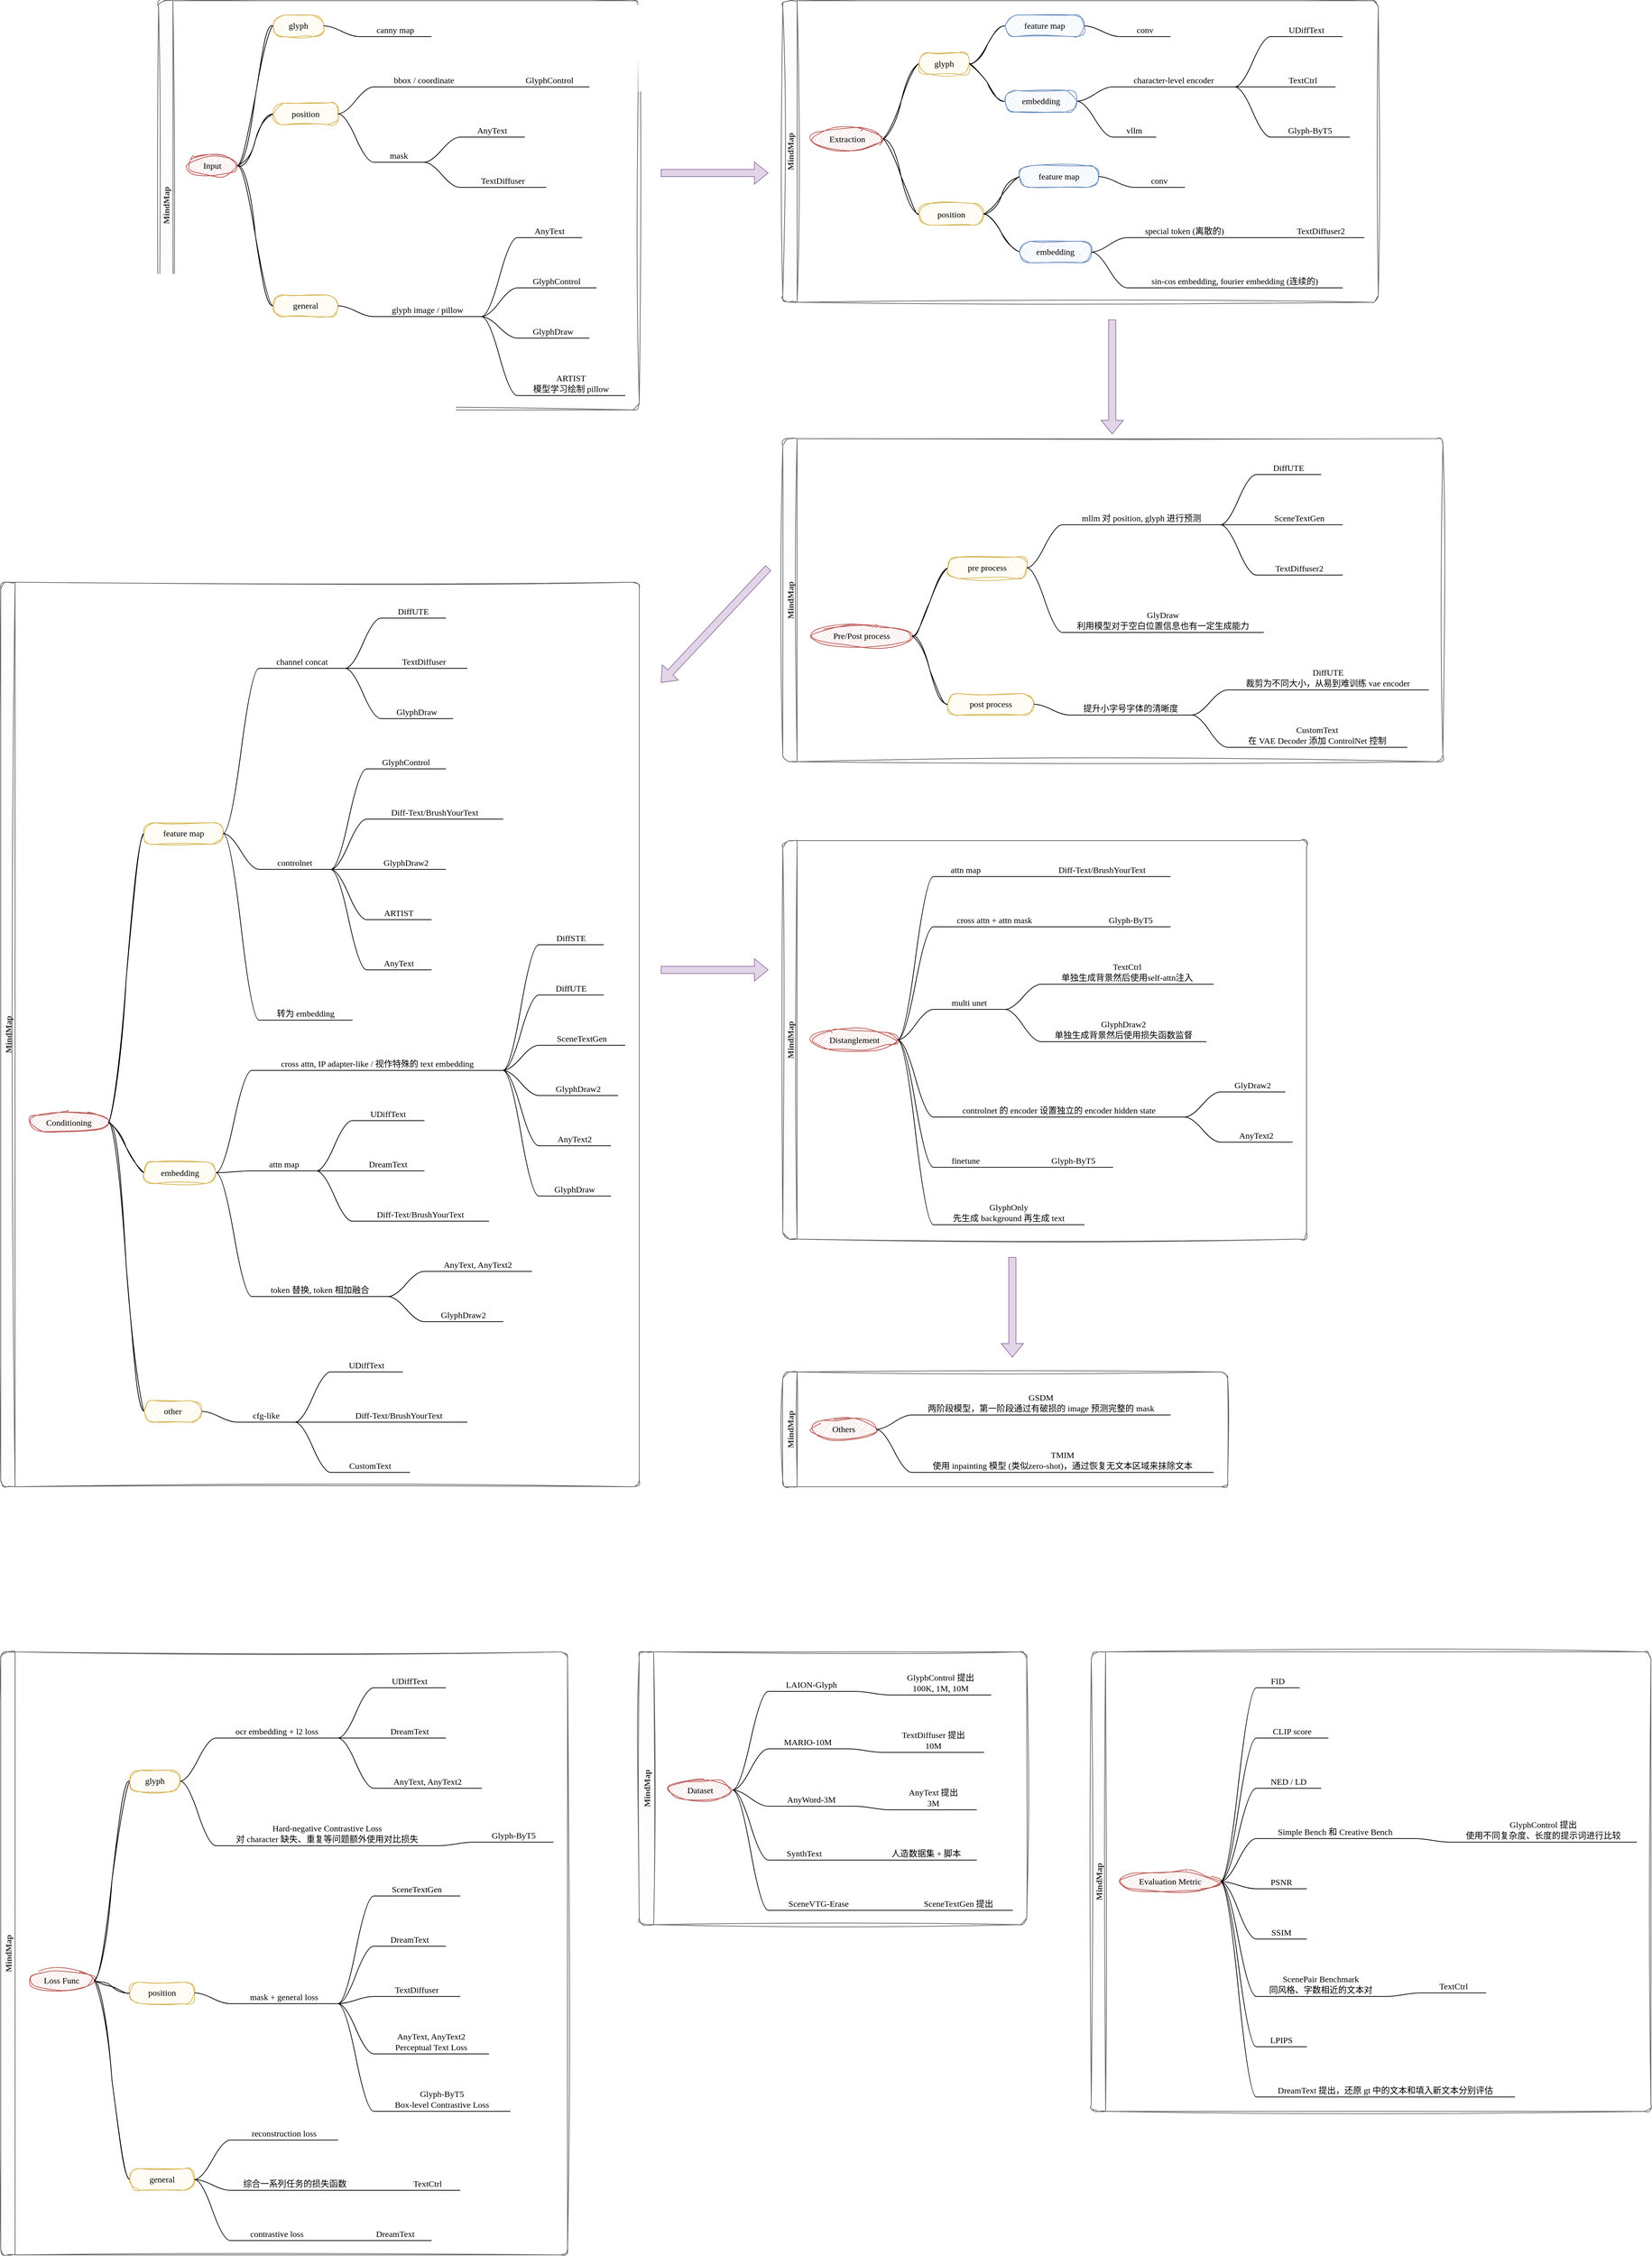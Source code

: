 <mxfile version="27.1.6">
  <diagram name="第 1 页" id="RBhj7xwTqAYF1FMJAJ6t">
    <mxGraphModel dx="2977" dy="2453" grid="1" gridSize="10" guides="1" tooltips="1" connect="1" arrows="1" fold="1" page="1" pageScale="1" pageWidth="1169" pageHeight="827" math="0" shadow="0">
      <root>
        <mxCell id="0" />
        <mxCell id="1" parent="0" />
        <mxCell id="CyRdiD1nQ4XBigkInLC6-1" value="MindMap" style="swimlane;startSize=20;horizontal=0;childLayout=treeLayout;horizontalTree=1;sortEdges=1;resizable=0;containerType=tree;fontSize=12;sketch=1;curveFitting=1;jiggle=2;fontFamily=Comic Sans MS;rounded=1;glass=0;fillStyle=auto;fillColor=#f5f5f5;fontColor=#333333;strokeColor=#666666;" parent="1" vertex="1">
          <mxGeometry x="1360" y="-190" width="830" height="420" as="geometry" />
        </mxCell>
        <mxCell id="CyRdiD1nQ4XBigkInLC6-11" value="Extraction" style="ellipse;whiteSpace=wrap;html=1;align=center;newEdgeStyle={&quot;edgeStyle&quot;:&quot;entityRelationEdgeStyle&quot;,&quot;startArrow&quot;:&quot;none&quot;,&quot;endArrow&quot;:&quot;none&quot;,&quot;segment&quot;:10,&quot;curved&quot;:1,&quot;sourcePerimeterSpacing&quot;:0,&quot;targetPerimeterSpacing&quot;:0};treeFolding=1;treeMoving=1;sketch=1;curveFitting=1;jiggle=2;fontFamily=Comic Sans MS;fillColor=#f8cecc;strokeColor=#b85450;" parent="CyRdiD1nQ4XBigkInLC6-1" vertex="1">
          <mxGeometry x="40" y="177.5" width="100" height="30" as="geometry" />
        </mxCell>
        <mxCell id="CyRdiD1nQ4XBigkInLC6-14" value="" style="edgeStyle=entityRelationEdgeStyle;startArrow=none;endArrow=none;segment=10;curved=1;sourcePerimeterSpacing=0;targetPerimeterSpacing=0;rounded=0;sketch=1;curveFitting=1;jiggle=2;fontFamily=Comic Sans MS;" parent="CyRdiD1nQ4XBigkInLC6-1" source="CyRdiD1nQ4XBigkInLC6-11" target="CyRdiD1nQ4XBigkInLC6-15" edge="1">
          <mxGeometry x="70" y="197" width="80" height="26" as="geometry">
            <mxPoint x="290" y="-651.35" as="sourcePoint" />
          </mxGeometry>
        </mxCell>
        <mxCell id="CyRdiD1nQ4XBigkInLC6-15" value="glyph" style="whiteSpace=wrap;html=1;rounded=1;arcSize=50;align=center;verticalAlign=middle;strokeWidth=1;autosize=1;spacing=4;treeFolding=1;treeMoving=1;newEdgeStyle={&quot;edgeStyle&quot;:&quot;entityRelationEdgeStyle&quot;,&quot;startArrow&quot;:&quot;none&quot;,&quot;endArrow&quot;:&quot;none&quot;,&quot;segment&quot;:10,&quot;curved&quot;:1,&quot;sourcePerimeterSpacing&quot;:0,&quot;targetPerimeterSpacing&quot;:0};sketch=1;curveFitting=1;jiggle=2;fontFamily=Comic Sans MS;fillColor=#fff2cc;strokeColor=#d6b656;" parent="CyRdiD1nQ4XBigkInLC6-1" vertex="1">
          <mxGeometry x="190" y="72.5" width="70" height="30" as="geometry" />
        </mxCell>
        <mxCell id="CyRdiD1nQ4XBigkInLC6-39" value="" style="edgeStyle=entityRelationEdgeStyle;startArrow=none;endArrow=none;segment=10;curved=1;sourcePerimeterSpacing=0;targetPerimeterSpacing=0;rounded=0;sketch=1;curveFitting=1;jiggle=2;fontFamily=Comic Sans MS;" parent="CyRdiD1nQ4XBigkInLC6-1" source="CyRdiD1nQ4XBigkInLC6-11" target="CyRdiD1nQ4XBigkInLC6-40" edge="1">
          <mxGeometry x="70" y="197" width="80" height="26" as="geometry">
            <mxPoint x="290" y="-414.35" as="sourcePoint" />
          </mxGeometry>
        </mxCell>
        <mxCell id="CyRdiD1nQ4XBigkInLC6-40" value="position" style="whiteSpace=wrap;html=1;rounded=1;arcSize=50;align=center;verticalAlign=middle;strokeWidth=1;autosize=1;spacing=4;treeFolding=1;treeMoving=1;newEdgeStyle={&quot;edgeStyle&quot;:&quot;entityRelationEdgeStyle&quot;,&quot;startArrow&quot;:&quot;none&quot;,&quot;endArrow&quot;:&quot;none&quot;,&quot;segment&quot;:10,&quot;curved&quot;:1,&quot;sourcePerimeterSpacing&quot;:0,&quot;targetPerimeterSpacing&quot;:0};sketch=1;curveFitting=1;jiggle=2;fontFamily=Comic Sans MS;fillColor=#fff2cc;strokeColor=#d6b656;" parent="CyRdiD1nQ4XBigkInLC6-1" vertex="1">
          <mxGeometry x="190" y="282.5" width="90" height="30" as="geometry" />
        </mxCell>
        <mxCell id="CyRdiD1nQ4XBigkInLC6-42" value="" style="edgeStyle=entityRelationEdgeStyle;startArrow=none;endArrow=none;segment=10;curved=1;sourcePerimeterSpacing=0;targetPerimeterSpacing=0;rounded=0;sketch=1;curveFitting=1;jiggle=2;fontFamily=Comic Sans MS;" parent="CyRdiD1nQ4XBigkInLC6-1" source="CyRdiD1nQ4XBigkInLC6-15" target="CyRdiD1nQ4XBigkInLC6-43" edge="1">
          <mxGeometry x="70" y="197" width="80" height="26" as="geometry">
            <mxPoint x="330" y="70.25" as="sourcePoint" />
          </mxGeometry>
        </mxCell>
        <mxCell id="CyRdiD1nQ4XBigkInLC6-43" value="feature map" style="whiteSpace=wrap;html=1;rounded=1;arcSize=50;align=center;verticalAlign=middle;strokeWidth=1;autosize=1;spacing=4;treeFolding=1;treeMoving=1;newEdgeStyle={&quot;edgeStyle&quot;:&quot;entityRelationEdgeStyle&quot;,&quot;startArrow&quot;:&quot;none&quot;,&quot;endArrow&quot;:&quot;none&quot;,&quot;segment&quot;:10,&quot;curved&quot;:1,&quot;sourcePerimeterSpacing&quot;:0,&quot;targetPerimeterSpacing&quot;:0};sketch=1;curveFitting=1;jiggle=2;fontFamily=Comic Sans MS;fillColor=#dae8fc;strokeColor=#6c8ebf;" parent="CyRdiD1nQ4XBigkInLC6-1" vertex="1">
          <mxGeometry x="310" y="20" width="110" height="30" as="geometry" />
        </mxCell>
        <mxCell id="CyRdiD1nQ4XBigkInLC6-44" value="" style="edgeStyle=entityRelationEdgeStyle;startArrow=none;endArrow=none;segment=10;curved=1;sourcePerimeterSpacing=0;targetPerimeterSpacing=0;rounded=0;sketch=1;curveFitting=1;jiggle=2;fontFamily=Comic Sans MS;" parent="CyRdiD1nQ4XBigkInLC6-1" source="CyRdiD1nQ4XBigkInLC6-15" target="CyRdiD1nQ4XBigkInLC6-45" edge="1">
          <mxGeometry x="70" y="197" width="80" height="26" as="geometry">
            <mxPoint x="450" y="35.25" as="sourcePoint" />
          </mxGeometry>
        </mxCell>
        <mxCell id="CyRdiD1nQ4XBigkInLC6-45" value="embedding" style="whiteSpace=wrap;html=1;rounded=1;arcSize=50;align=center;verticalAlign=middle;strokeWidth=1;autosize=1;spacing=4;treeFolding=1;treeMoving=1;newEdgeStyle={&quot;edgeStyle&quot;:&quot;entityRelationEdgeStyle&quot;,&quot;startArrow&quot;:&quot;none&quot;,&quot;endArrow&quot;:&quot;none&quot;,&quot;segment&quot;:10,&quot;curved&quot;:1,&quot;sourcePerimeterSpacing&quot;:0,&quot;targetPerimeterSpacing&quot;:0};sketch=1;curveFitting=1;jiggle=2;fontFamily=Comic Sans MS;fillColor=#dae8fc;strokeColor=#6c8ebf;" parent="CyRdiD1nQ4XBigkInLC6-1" vertex="1">
          <mxGeometry x="310" y="125" width="100" height="30" as="geometry" />
        </mxCell>
        <mxCell id="CyRdiD1nQ4XBigkInLC6-46" value="" style="edgeStyle=entityRelationEdgeStyle;startArrow=none;endArrow=none;segment=10;curved=1;sourcePerimeterSpacing=0;targetPerimeterSpacing=0;rounded=0;sketch=1;curveFitting=1;jiggle=2;fontFamily=Comic Sans MS;" parent="CyRdiD1nQ4XBigkInLC6-1" source="CyRdiD1nQ4XBigkInLC6-40" target="CyRdiD1nQ4XBigkInLC6-47" edge="1">
          <mxGeometry x="70" y="197" width="80" height="26" as="geometry">
            <mxPoint x="330" y="153.25" as="sourcePoint" />
          </mxGeometry>
        </mxCell>
        <mxCell id="CyRdiD1nQ4XBigkInLC6-47" value="feature map" style="whiteSpace=wrap;html=1;rounded=1;arcSize=50;align=center;verticalAlign=middle;strokeWidth=1;autosize=1;spacing=4;treeFolding=1;treeMoving=1;newEdgeStyle={&quot;edgeStyle&quot;:&quot;entityRelationEdgeStyle&quot;,&quot;startArrow&quot;:&quot;none&quot;,&quot;endArrow&quot;:&quot;none&quot;,&quot;segment&quot;:10,&quot;curved&quot;:1,&quot;sourcePerimeterSpacing&quot;:0,&quot;targetPerimeterSpacing&quot;:0};sketch=1;curveFitting=1;jiggle=2;fontFamily=Comic Sans MS;fillColor=#dae8fc;strokeColor=#6c8ebf;" parent="CyRdiD1nQ4XBigkInLC6-1" vertex="1">
          <mxGeometry x="330" y="230" width="110" height="30" as="geometry" />
        </mxCell>
        <mxCell id="CyRdiD1nQ4XBigkInLC6-48" value="" style="edgeStyle=entityRelationEdgeStyle;startArrow=none;endArrow=none;segment=10;curved=1;sourcePerimeterSpacing=0;targetPerimeterSpacing=0;rounded=0;sketch=1;curveFitting=1;jiggle=2;fontFamily=Comic Sans MS;" parent="CyRdiD1nQ4XBigkInLC6-1" source="CyRdiD1nQ4XBigkInLC6-40" target="CyRdiD1nQ4XBigkInLC6-49" edge="1">
          <mxGeometry x="70" y="197" width="80" height="26" as="geometry">
            <mxPoint x="470" y="205.25" as="sourcePoint" />
          </mxGeometry>
        </mxCell>
        <mxCell id="CyRdiD1nQ4XBigkInLC6-49" value="embedding" style="whiteSpace=wrap;html=1;rounded=1;arcSize=50;align=center;verticalAlign=middle;strokeWidth=1;autosize=1;spacing=4;treeFolding=1;treeMoving=1;newEdgeStyle={&quot;edgeStyle&quot;:&quot;entityRelationEdgeStyle&quot;,&quot;startArrow&quot;:&quot;none&quot;,&quot;endArrow&quot;:&quot;none&quot;,&quot;segment&quot;:10,&quot;curved&quot;:1,&quot;sourcePerimeterSpacing&quot;:0,&quot;targetPerimeterSpacing&quot;:0};sketch=1;curveFitting=1;jiggle=2;fontFamily=Comic Sans MS;fillColor=#dae8fc;strokeColor=#6c8ebf;" parent="CyRdiD1nQ4XBigkInLC6-1" vertex="1">
          <mxGeometry x="330" y="335" width="100" height="30" as="geometry" />
        </mxCell>
        <mxCell id="CyRdiD1nQ4XBigkInLC6-50" value="conv" style="whiteSpace=wrap;html=1;shape=partialRectangle;top=0;left=0;bottom=1;right=0;points=[[0,1],[1,1]];fillColor=none;align=center;verticalAlign=bottom;routingCenterY=0.5;snapToPoint=1;recursiveResize=0;autosize=1;treeFolding=1;treeMoving=1;newEdgeStyle={&quot;edgeStyle&quot;:&quot;entityRelationEdgeStyle&quot;,&quot;startArrow&quot;:&quot;none&quot;,&quot;endArrow&quot;:&quot;none&quot;,&quot;segment&quot;:10,&quot;curved&quot;:1,&quot;sourcePerimeterSpacing&quot;:0,&quot;targetPerimeterSpacing&quot;:0};fontFamily=Comic Sans MS;" parent="CyRdiD1nQ4XBigkInLC6-1" vertex="1">
          <mxGeometry x="470" y="20" width="70" height="30" as="geometry" />
        </mxCell>
        <mxCell id="CyRdiD1nQ4XBigkInLC6-51" value="" style="edgeStyle=entityRelationEdgeStyle;startArrow=none;endArrow=none;segment=10;curved=1;sourcePerimeterSpacing=0;targetPerimeterSpacing=0;rounded=0;fontFamily=Comic Sans MS;" parent="CyRdiD1nQ4XBigkInLC6-1" source="CyRdiD1nQ4XBigkInLC6-43" target="CyRdiD1nQ4XBigkInLC6-50" edge="1">
          <mxGeometry x="310" y="-79" width="80" height="20" as="geometry" />
        </mxCell>
        <mxCell id="CyRdiD1nQ4XBigkInLC6-52" value="character-level encoder" style="whiteSpace=wrap;html=1;shape=partialRectangle;top=0;left=0;bottom=1;right=0;points=[[0,1],[1,1]];fillColor=none;align=center;verticalAlign=bottom;routingCenterY=0.5;snapToPoint=1;recursiveResize=0;autosize=1;treeFolding=1;treeMoving=1;newEdgeStyle={&quot;edgeStyle&quot;:&quot;entityRelationEdgeStyle&quot;,&quot;startArrow&quot;:&quot;none&quot;,&quot;endArrow&quot;:&quot;none&quot;,&quot;segment&quot;:10,&quot;curved&quot;:1,&quot;sourcePerimeterSpacing&quot;:0,&quot;targetPerimeterSpacing&quot;:0};fontFamily=Comic Sans MS;" parent="CyRdiD1nQ4XBigkInLC6-1" vertex="1">
          <mxGeometry x="460" y="90" width="170" height="30" as="geometry" />
        </mxCell>
        <mxCell id="CyRdiD1nQ4XBigkInLC6-53" value="" style="edgeStyle=entityRelationEdgeStyle;startArrow=none;endArrow=none;segment=10;curved=1;sourcePerimeterSpacing=0;targetPerimeterSpacing=0;rounded=0;fontFamily=Comic Sans MS;" parent="CyRdiD1nQ4XBigkInLC6-1" source="CyRdiD1nQ4XBigkInLC6-45" target="CyRdiD1nQ4XBigkInLC6-52" edge="1">
          <mxGeometry x="300" y="-9" width="80" height="20" as="geometry" />
        </mxCell>
        <mxCell id="CyRdiD1nQ4XBigkInLC6-54" value="" style="edgeStyle=entityRelationEdgeStyle;startArrow=none;endArrow=none;segment=10;curved=1;sourcePerimeterSpacing=0;targetPerimeterSpacing=0;rounded=0;fontFamily=Comic Sans MS;" parent="CyRdiD1nQ4XBigkInLC6-1" source="CyRdiD1nQ4XBigkInLC6-45" target="CyRdiD1nQ4XBigkInLC6-55" edge="1">
          <mxGeometry x="300" y="-9" width="80" height="20" as="geometry">
            <mxPoint x="600" y="117.75" as="sourcePoint" />
          </mxGeometry>
        </mxCell>
        <mxCell id="CyRdiD1nQ4XBigkInLC6-55" value="vllm" style="whiteSpace=wrap;html=1;shape=partialRectangle;top=0;left=0;bottom=1;right=0;points=[[0,1],[1,1]];fillColor=none;align=center;verticalAlign=bottom;routingCenterY=0.5;snapToPoint=1;recursiveResize=0;autosize=1;treeFolding=1;treeMoving=1;newEdgeStyle={&quot;edgeStyle&quot;:&quot;entityRelationEdgeStyle&quot;,&quot;startArrow&quot;:&quot;none&quot;,&quot;endArrow&quot;:&quot;none&quot;,&quot;segment&quot;:10,&quot;curved&quot;:1,&quot;sourcePerimeterSpacing&quot;:0,&quot;targetPerimeterSpacing&quot;:0};fontFamily=Comic Sans MS;" parent="CyRdiD1nQ4XBigkInLC6-1" vertex="1">
          <mxGeometry x="460" y="160" width="60" height="30" as="geometry" />
        </mxCell>
        <mxCell id="CyRdiD1nQ4XBigkInLC6-56" value="conv" style="whiteSpace=wrap;html=1;shape=partialRectangle;top=0;left=0;bottom=1;right=0;points=[[0,1],[1,1]];fillColor=none;align=center;verticalAlign=bottom;routingCenterY=0.5;snapToPoint=1;recursiveResize=0;autosize=1;treeFolding=1;treeMoving=1;newEdgeStyle={&quot;edgeStyle&quot;:&quot;entityRelationEdgeStyle&quot;,&quot;startArrow&quot;:&quot;none&quot;,&quot;endArrow&quot;:&quot;none&quot;,&quot;segment&quot;:10,&quot;curved&quot;:1,&quot;sourcePerimeterSpacing&quot;:0,&quot;targetPerimeterSpacing&quot;:0};fontFamily=Comic Sans MS;" parent="CyRdiD1nQ4XBigkInLC6-1" vertex="1">
          <mxGeometry x="490" y="230" width="70" height="30" as="geometry" />
        </mxCell>
        <mxCell id="CyRdiD1nQ4XBigkInLC6-57" value="" style="edgeStyle=entityRelationEdgeStyle;startArrow=none;endArrow=none;segment=10;curved=1;sourcePerimeterSpacing=0;targetPerimeterSpacing=0;rounded=0;fontFamily=Comic Sans MS;" parent="CyRdiD1nQ4XBigkInLC6-1" source="CyRdiD1nQ4XBigkInLC6-47" target="CyRdiD1nQ4XBigkInLC6-56" edge="1">
          <mxGeometry x="330" y="131" width="80" height="20" as="geometry" />
        </mxCell>
        <mxCell id="CyRdiD1nQ4XBigkInLC6-58" value="special token (离散的)" style="whiteSpace=wrap;html=1;shape=partialRectangle;top=0;left=0;bottom=1;right=0;points=[[0,1],[1,1]];fillColor=none;align=center;verticalAlign=bottom;routingCenterY=0.5;snapToPoint=1;recursiveResize=0;autosize=1;treeFolding=1;treeMoving=1;newEdgeStyle={&quot;edgeStyle&quot;:&quot;entityRelationEdgeStyle&quot;,&quot;startArrow&quot;:&quot;none&quot;,&quot;endArrow&quot;:&quot;none&quot;,&quot;segment&quot;:10,&quot;curved&quot;:1,&quot;sourcePerimeterSpacing&quot;:0,&quot;targetPerimeterSpacing&quot;:0};fontFamily=Comic Sans MS;" parent="CyRdiD1nQ4XBigkInLC6-1" vertex="1">
          <mxGeometry x="480" y="300" width="160" height="30" as="geometry" />
        </mxCell>
        <mxCell id="CyRdiD1nQ4XBigkInLC6-59" value="" style="edgeStyle=entityRelationEdgeStyle;startArrow=none;endArrow=none;segment=10;curved=1;sourcePerimeterSpacing=0;targetPerimeterSpacing=0;rounded=0;fontFamily=Comic Sans MS;" parent="CyRdiD1nQ4XBigkInLC6-1" source="CyRdiD1nQ4XBigkInLC6-49" target="CyRdiD1nQ4XBigkInLC6-58" edge="1">
          <mxGeometry x="320" y="201" width="80" height="20" as="geometry" />
        </mxCell>
        <mxCell id="CyRdiD1nQ4XBigkInLC6-60" value="" style="edgeStyle=entityRelationEdgeStyle;startArrow=none;endArrow=none;segment=10;curved=1;sourcePerimeterSpacing=0;targetPerimeterSpacing=0;rounded=0;fontFamily=Comic Sans MS;" parent="CyRdiD1nQ4XBigkInLC6-1" source="CyRdiD1nQ4XBigkInLC6-49" target="CyRdiD1nQ4XBigkInLC6-61" edge="1">
          <mxGeometry x="320" y="201" width="80" height="20" as="geometry">
            <mxPoint x="620" y="427.75" as="sourcePoint" />
          </mxGeometry>
        </mxCell>
        <mxCell id="CyRdiD1nQ4XBigkInLC6-61" value="sin-cos embedding,&amp;nbsp;fourier embedding (连续的)" style="whiteSpace=wrap;html=1;shape=partialRectangle;top=0;left=0;bottom=1;right=0;points=[[0,1],[1,1]];fillColor=none;align=center;verticalAlign=bottom;routingCenterY=0.5;snapToPoint=1;recursiveResize=0;autosize=1;treeFolding=1;treeMoving=1;newEdgeStyle={&quot;edgeStyle&quot;:&quot;entityRelationEdgeStyle&quot;,&quot;startArrow&quot;:&quot;none&quot;,&quot;endArrow&quot;:&quot;none&quot;,&quot;segment&quot;:10,&quot;curved&quot;:1,&quot;sourcePerimeterSpacing&quot;:0,&quot;targetPerimeterSpacing&quot;:0};fontFamily=Comic Sans MS;" parent="CyRdiD1nQ4XBigkInLC6-1" vertex="1">
          <mxGeometry x="480" y="370" width="300" height="30" as="geometry" />
        </mxCell>
        <mxCell id="Cw1-wsJCBcD0xAnI4yqQ-25" value="" style="edgeStyle=entityRelationEdgeStyle;startArrow=none;endArrow=none;segment=10;curved=1;sourcePerimeterSpacing=0;targetPerimeterSpacing=0;rounded=0;fontFamily=Comic Sans MS;" parent="CyRdiD1nQ4XBigkInLC6-1" source="CyRdiD1nQ4XBigkInLC6-52" target="Cw1-wsJCBcD0xAnI4yqQ-26" edge="1">
          <mxGeometry x="300" y="-9" width="80" height="20" as="geometry">
            <mxPoint x="1390" y="27.5" as="sourcePoint" />
          </mxGeometry>
        </mxCell>
        <mxCell id="Cw1-wsJCBcD0xAnI4yqQ-26" value="UDiffText" style="whiteSpace=wrap;html=1;shape=partialRectangle;top=0;left=0;bottom=1;right=0;points=[[0,1],[1,1]];fillColor=none;align=center;verticalAlign=bottom;routingCenterY=0.5;snapToPoint=1;recursiveResize=0;autosize=1;treeFolding=1;treeMoving=1;newEdgeStyle={&quot;edgeStyle&quot;:&quot;entityRelationEdgeStyle&quot;,&quot;startArrow&quot;:&quot;none&quot;,&quot;endArrow&quot;:&quot;none&quot;,&quot;segment&quot;:10,&quot;curved&quot;:1,&quot;sourcePerimeterSpacing&quot;:0,&quot;targetPerimeterSpacing&quot;:0};fontFamily=Comic Sans MS;" parent="CyRdiD1nQ4XBigkInLC6-1" vertex="1">
          <mxGeometry x="680" y="20" width="100" height="30" as="geometry" />
        </mxCell>
        <mxCell id="Cw1-wsJCBcD0xAnI4yqQ-27" value="" style="edgeStyle=entityRelationEdgeStyle;startArrow=none;endArrow=none;segment=10;curved=1;sourcePerimeterSpacing=0;targetPerimeterSpacing=0;rounded=0;fontFamily=Comic Sans MS;" parent="CyRdiD1nQ4XBigkInLC6-1" source="CyRdiD1nQ4XBigkInLC6-52" target="Cw1-wsJCBcD0xAnI4yqQ-28" edge="1">
          <mxGeometry x="300" y="-9" width="80" height="20" as="geometry">
            <mxPoint x="1610" y="7.5" as="sourcePoint" />
          </mxGeometry>
        </mxCell>
        <mxCell id="Cw1-wsJCBcD0xAnI4yqQ-28" value="TextCtrl" style="whiteSpace=wrap;html=1;shape=partialRectangle;top=0;left=0;bottom=1;right=0;points=[[0,1],[1,1]];fillColor=none;align=center;verticalAlign=bottom;routingCenterY=0.5;snapToPoint=1;recursiveResize=0;autosize=1;treeFolding=1;treeMoving=1;newEdgeStyle={&quot;edgeStyle&quot;:&quot;entityRelationEdgeStyle&quot;,&quot;startArrow&quot;:&quot;none&quot;,&quot;endArrow&quot;:&quot;none&quot;,&quot;segment&quot;:10,&quot;curved&quot;:1,&quot;sourcePerimeterSpacing&quot;:0,&quot;targetPerimeterSpacing&quot;:0};fontFamily=Comic Sans MS;" parent="CyRdiD1nQ4XBigkInLC6-1" vertex="1">
          <mxGeometry x="680" y="90" width="90" height="30" as="geometry" />
        </mxCell>
        <mxCell id="Cw1-wsJCBcD0xAnI4yqQ-73" value="" style="edgeStyle=entityRelationEdgeStyle;startArrow=none;endArrow=none;segment=10;curved=1;sourcePerimeterSpacing=0;targetPerimeterSpacing=0;rounded=0;fontFamily=Comic Sans MS;" parent="CyRdiD1nQ4XBigkInLC6-1" source="CyRdiD1nQ4XBigkInLC6-58" target="Cw1-wsJCBcD0xAnI4yqQ-74" edge="1">
          <mxGeometry x="320" y="201" width="80" height="20" as="geometry">
            <mxPoint x="1410" y="187.5" as="sourcePoint" />
          </mxGeometry>
        </mxCell>
        <mxCell id="Cw1-wsJCBcD0xAnI4yqQ-74" value="TextDiffuser2" style="whiteSpace=wrap;html=1;shape=partialRectangle;top=0;left=0;bottom=1;right=0;points=[[0,1],[1,1]];fillColor=none;align=center;verticalAlign=bottom;routingCenterY=0.5;snapToPoint=1;recursiveResize=0;autosize=1;treeFolding=1;treeMoving=1;newEdgeStyle={&quot;edgeStyle&quot;:&quot;entityRelationEdgeStyle&quot;,&quot;startArrow&quot;:&quot;none&quot;,&quot;endArrow&quot;:&quot;none&quot;,&quot;segment&quot;:10,&quot;curved&quot;:1,&quot;sourcePerimeterSpacing&quot;:0,&quot;targetPerimeterSpacing&quot;:0};fontFamily=Comic Sans MS;" parent="CyRdiD1nQ4XBigkInLC6-1" vertex="1">
          <mxGeometry x="690" y="300" width="120" height="30" as="geometry" />
        </mxCell>
        <mxCell id="Cw1-wsJCBcD0xAnI4yqQ-113" value="" style="edgeStyle=entityRelationEdgeStyle;startArrow=none;endArrow=none;segment=10;curved=1;sourcePerimeterSpacing=0;targetPerimeterSpacing=0;rounded=0;fontFamily=Comic Sans MS;" parent="CyRdiD1nQ4XBigkInLC6-1" source="CyRdiD1nQ4XBigkInLC6-52" target="Cw1-wsJCBcD0xAnI4yqQ-114" edge="1">
          <mxGeometry x="300" y="-9" width="80" height="20" as="geometry">
            <mxPoint x="1610" y="-122.5" as="sourcePoint" />
          </mxGeometry>
        </mxCell>
        <mxCell id="Cw1-wsJCBcD0xAnI4yqQ-114" value="Glyph-ByT5" style="whiteSpace=wrap;html=1;shape=partialRectangle;top=0;left=0;bottom=1;right=0;points=[[0,1],[1,1]];fillColor=none;align=center;verticalAlign=bottom;routingCenterY=0.5;snapToPoint=1;recursiveResize=0;autosize=1;treeFolding=1;treeMoving=1;newEdgeStyle={&quot;edgeStyle&quot;:&quot;entityRelationEdgeStyle&quot;,&quot;startArrow&quot;:&quot;none&quot;,&quot;endArrow&quot;:&quot;none&quot;,&quot;segment&quot;:10,&quot;curved&quot;:1,&quot;sourcePerimeterSpacing&quot;:0,&quot;targetPerimeterSpacing&quot;:0};fontFamily=Comic Sans MS;" parent="CyRdiD1nQ4XBigkInLC6-1" vertex="1">
          <mxGeometry x="680" y="160" width="110" height="30" as="geometry" />
        </mxCell>
        <mxCell id="CyRdiD1nQ4XBigkInLC6-68" value="MindMap" style="swimlane;startSize=20;horizontal=0;childLayout=treeLayout;horizontalTree=1;sortEdges=1;resizable=0;containerType=tree;fontSize=12;sketch=1;curveFitting=1;jiggle=2;fontFamily=Comic Sans MS;rounded=1;glass=0;fillStyle=auto;fillColor=#f5f5f5;fontColor=#333333;strokeColor=#666666;" parent="1" vertex="1">
          <mxGeometry x="270" y="620" width="890" height="1260" as="geometry" />
        </mxCell>
        <mxCell id="CyRdiD1nQ4XBigkInLC6-69" value="Conditioning" style="ellipse;whiteSpace=wrap;html=1;align=center;newEdgeStyle={&quot;edgeStyle&quot;:&quot;entityRelationEdgeStyle&quot;,&quot;startArrow&quot;:&quot;none&quot;,&quot;endArrow&quot;:&quot;none&quot;,&quot;segment&quot;:10,&quot;curved&quot;:1,&quot;sourcePerimeterSpacing&quot;:0,&quot;targetPerimeterSpacing&quot;:0};treeFolding=1;treeMoving=1;sketch=1;curveFitting=1;jiggle=2;fontFamily=Comic Sans MS;fillColor=#f8cecc;strokeColor=#b85450;" parent="CyRdiD1nQ4XBigkInLC6-68" vertex="1">
          <mxGeometry x="40" y="737.5" width="110" height="30" as="geometry" />
        </mxCell>
        <mxCell id="CyRdiD1nQ4XBigkInLC6-70" value="" style="edgeStyle=entityRelationEdgeStyle;startArrow=none;endArrow=none;segment=10;curved=1;sourcePerimeterSpacing=0;targetPerimeterSpacing=0;rounded=0;sketch=1;curveFitting=1;jiggle=2;fontFamily=Comic Sans MS;" parent="CyRdiD1nQ4XBigkInLC6-68" source="CyRdiD1nQ4XBigkInLC6-69" target="CyRdiD1nQ4XBigkInLC6-71" edge="1">
          <mxGeometry x="70" y="197" width="80" height="26" as="geometry">
            <mxPoint x="295" y="-6184.85" as="sourcePoint" />
          </mxGeometry>
        </mxCell>
        <mxCell id="CyRdiD1nQ4XBigkInLC6-71" value="feature map" style="whiteSpace=wrap;html=1;rounded=1;arcSize=50;align=center;verticalAlign=middle;strokeWidth=1;autosize=1;spacing=4;treeFolding=1;treeMoving=1;newEdgeStyle={&quot;edgeStyle&quot;:&quot;entityRelationEdgeStyle&quot;,&quot;startArrow&quot;:&quot;none&quot;,&quot;endArrow&quot;:&quot;none&quot;,&quot;segment&quot;:10,&quot;curved&quot;:1,&quot;sourcePerimeterSpacing&quot;:0,&quot;targetPerimeterSpacing&quot;:0};sketch=1;curveFitting=1;jiggle=2;fontFamily=Comic Sans MS;fillColor=#fff2cc;strokeColor=#d6b656;" parent="CyRdiD1nQ4XBigkInLC6-68" vertex="1">
          <mxGeometry x="200" y="335" width="110" height="30" as="geometry" />
        </mxCell>
        <mxCell id="CyRdiD1nQ4XBigkInLC6-72" value="" style="edgeStyle=entityRelationEdgeStyle;startArrow=none;endArrow=none;segment=10;curved=1;sourcePerimeterSpacing=0;targetPerimeterSpacing=0;rounded=0;sketch=1;curveFitting=1;jiggle=2;fontFamily=Comic Sans MS;" parent="CyRdiD1nQ4XBigkInLC6-68" source="CyRdiD1nQ4XBigkInLC6-69" target="CyRdiD1nQ4XBigkInLC6-73" edge="1">
          <mxGeometry x="70" y="197" width="80" height="26" as="geometry">
            <mxPoint x="295" y="-5947.85" as="sourcePoint" />
          </mxGeometry>
        </mxCell>
        <mxCell id="CyRdiD1nQ4XBigkInLC6-73" value="embedding" style="whiteSpace=wrap;html=1;rounded=1;arcSize=50;align=center;verticalAlign=middle;strokeWidth=1;autosize=1;spacing=4;treeFolding=1;treeMoving=1;newEdgeStyle={&quot;edgeStyle&quot;:&quot;entityRelationEdgeStyle&quot;,&quot;startArrow&quot;:&quot;none&quot;,&quot;endArrow&quot;:&quot;none&quot;,&quot;segment&quot;:10,&quot;curved&quot;:1,&quot;sourcePerimeterSpacing&quot;:0,&quot;targetPerimeterSpacing&quot;:0};sketch=1;curveFitting=1;jiggle=2;fontFamily=Comic Sans MS;fillColor=#fff2cc;strokeColor=#d6b656;" parent="CyRdiD1nQ4XBigkInLC6-68" vertex="1">
          <mxGeometry x="200" y="807.5" width="100" height="30" as="geometry" />
        </mxCell>
        <mxCell id="CyRdiD1nQ4XBigkInLC6-183" value="" style="edgeStyle=entityRelationEdgeStyle;startArrow=none;endArrow=none;segment=10;curved=1;sourcePerimeterSpacing=0;targetPerimeterSpacing=0;rounded=0;sketch=1;curveFitting=1;jiggle=2;fontFamily=Comic Sans MS;" parent="CyRdiD1nQ4XBigkInLC6-68" source="CyRdiD1nQ4XBigkInLC6-69" target="CyRdiD1nQ4XBigkInLC6-184" edge="1">
          <mxGeometry x="70" y="197" width="80" height="26" as="geometry">
            <mxPoint x="420" y="-4673.5" as="sourcePoint" />
          </mxGeometry>
        </mxCell>
        <mxCell id="CyRdiD1nQ4XBigkInLC6-184" value="other" style="whiteSpace=wrap;html=1;rounded=1;arcSize=50;align=center;verticalAlign=middle;strokeWidth=1;autosize=1;spacing=4;treeFolding=1;treeMoving=1;newEdgeStyle={&quot;edgeStyle&quot;:&quot;entityRelationEdgeStyle&quot;,&quot;startArrow&quot;:&quot;none&quot;,&quot;endArrow&quot;:&quot;none&quot;,&quot;segment&quot;:10,&quot;curved&quot;:1,&quot;sourcePerimeterSpacing&quot;:0,&quot;targetPerimeterSpacing&quot;:0};sketch=1;curveFitting=1;jiggle=2;fontFamily=Comic Sans MS;fillColor=#fff2cc;strokeColor=#d6b656;" parent="CyRdiD1nQ4XBigkInLC6-68" vertex="1">
          <mxGeometry x="200" y="1140" width="80" height="30" as="geometry" />
        </mxCell>
        <mxCell id="CyRdiD1nQ4XBigkInLC6-185" value="channel concat" style="whiteSpace=wrap;html=1;shape=partialRectangle;top=0;left=0;bottom=1;right=0;points=[[0,1],[1,1]];fillColor=none;align=center;verticalAlign=bottom;routingCenterY=0.5;snapToPoint=1;recursiveResize=0;autosize=1;treeFolding=1;treeMoving=1;newEdgeStyle={&quot;edgeStyle&quot;:&quot;entityRelationEdgeStyle&quot;,&quot;startArrow&quot;:&quot;none&quot;,&quot;endArrow&quot;:&quot;none&quot;,&quot;segment&quot;:10,&quot;curved&quot;:1,&quot;sourcePerimeterSpacing&quot;:0,&quot;targetPerimeterSpacing&quot;:0};fontFamily=Comic Sans MS;" parent="CyRdiD1nQ4XBigkInLC6-68" vertex="1">
          <mxGeometry x="360" y="90" width="120" height="30" as="geometry" />
        </mxCell>
        <mxCell id="CyRdiD1nQ4XBigkInLC6-186" value="" style="edgeStyle=entityRelationEdgeStyle;startArrow=none;endArrow=none;segment=10;curved=1;sourcePerimeterSpacing=0;targetPerimeterSpacing=0;rounded=0;fontFamily=Comic Sans MS;" parent="CyRdiD1nQ4XBigkInLC6-68" source="CyRdiD1nQ4XBigkInLC6-71" target="CyRdiD1nQ4XBigkInLC6-185" edge="1">
          <mxGeometry x="120" y="-645" width="80" height="20" as="geometry" />
        </mxCell>
        <mxCell id="CyRdiD1nQ4XBigkInLC6-187" value="" style="edgeStyle=entityRelationEdgeStyle;startArrow=none;endArrow=none;segment=10;curved=1;sourcePerimeterSpacing=0;targetPerimeterSpacing=0;rounded=0;fontFamily=Comic Sans MS;" parent="CyRdiD1nQ4XBigkInLC6-68" source="CyRdiD1nQ4XBigkInLC6-71" target="CyRdiD1nQ4XBigkInLC6-188" edge="1">
          <mxGeometry x="120" y="-645" width="80" height="20" as="geometry">
            <mxPoint x="580" y="-4673.5" as="sourcePoint" />
          </mxGeometry>
        </mxCell>
        <mxCell id="CyRdiD1nQ4XBigkInLC6-188" value="controlnet" style="whiteSpace=wrap;html=1;shape=partialRectangle;top=0;left=0;bottom=1;right=0;points=[[0,1],[1,1]];fillColor=none;align=center;verticalAlign=bottom;routingCenterY=0.5;snapToPoint=1;recursiveResize=0;autosize=1;treeFolding=1;treeMoving=1;newEdgeStyle={&quot;edgeStyle&quot;:&quot;entityRelationEdgeStyle&quot;,&quot;startArrow&quot;:&quot;none&quot;,&quot;endArrow&quot;:&quot;none&quot;,&quot;segment&quot;:10,&quot;curved&quot;:1,&quot;sourcePerimeterSpacing&quot;:0,&quot;targetPerimeterSpacing&quot;:0};fontFamily=Comic Sans MS;" parent="CyRdiD1nQ4XBigkInLC6-68" vertex="1">
          <mxGeometry x="360" y="370" width="100" height="30" as="geometry" />
        </mxCell>
        <mxCell id="CyRdiD1nQ4XBigkInLC6-189" value="cross attn, IP adapter-like / 视作特殊的 text embedding" style="whiteSpace=wrap;html=1;shape=partialRectangle;top=0;left=0;bottom=1;right=0;points=[[0,1],[1,1]];fillColor=none;align=center;verticalAlign=bottom;routingCenterY=0.5;snapToPoint=1;recursiveResize=0;autosize=1;treeFolding=1;treeMoving=1;newEdgeStyle={&quot;edgeStyle&quot;:&quot;entityRelationEdgeStyle&quot;,&quot;startArrow&quot;:&quot;none&quot;,&quot;endArrow&quot;:&quot;none&quot;,&quot;segment&quot;:10,&quot;curved&quot;:1,&quot;sourcePerimeterSpacing&quot;:0,&quot;targetPerimeterSpacing&quot;:0};fontFamily=Comic Sans MS;" parent="CyRdiD1nQ4XBigkInLC6-68" vertex="1">
          <mxGeometry x="350" y="650" width="350" height="30" as="geometry" />
        </mxCell>
        <mxCell id="CyRdiD1nQ4XBigkInLC6-190" value="" style="edgeStyle=entityRelationEdgeStyle;startArrow=none;endArrow=none;segment=10;curved=1;sourcePerimeterSpacing=0;targetPerimeterSpacing=0;rounded=0;fontFamily=Comic Sans MS;" parent="CyRdiD1nQ4XBigkInLC6-68" source="CyRdiD1nQ4XBigkInLC6-73" target="CyRdiD1nQ4XBigkInLC6-189" edge="1">
          <mxGeometry x="110" y="-519" width="80" height="20" as="geometry" />
        </mxCell>
        <mxCell id="CyRdiD1nQ4XBigkInLC6-191" value="" style="edgeStyle=entityRelationEdgeStyle;startArrow=none;endArrow=none;segment=10;curved=1;sourcePerimeterSpacing=0;targetPerimeterSpacing=0;rounded=0;fontFamily=Comic Sans MS;" parent="CyRdiD1nQ4XBigkInLC6-68" source="CyRdiD1nQ4XBigkInLC6-73" target="CyRdiD1nQ4XBigkInLC6-192" edge="1">
          <mxGeometry x="110" y="-519" width="80" height="20" as="geometry">
            <mxPoint x="570" y="-4470.5" as="sourcePoint" />
          </mxGeometry>
        </mxCell>
        <mxCell id="CyRdiD1nQ4XBigkInLC6-192" value="attn map" style="whiteSpace=wrap;html=1;shape=partialRectangle;top=0;left=0;bottom=1;right=0;points=[[0,1],[1,1]];fillColor=none;align=center;verticalAlign=bottom;routingCenterY=0.5;snapToPoint=1;recursiveResize=0;autosize=1;treeFolding=1;treeMoving=1;newEdgeStyle={&quot;edgeStyle&quot;:&quot;entityRelationEdgeStyle&quot;,&quot;startArrow&quot;:&quot;none&quot;,&quot;endArrow&quot;:&quot;none&quot;,&quot;segment&quot;:10,&quot;curved&quot;:1,&quot;sourcePerimeterSpacing&quot;:0,&quot;targetPerimeterSpacing&quot;:0};fontFamily=Comic Sans MS;" parent="CyRdiD1nQ4XBigkInLC6-68" vertex="1">
          <mxGeometry x="350" y="790" width="90" height="30" as="geometry" />
        </mxCell>
        <mxCell id="CyRdiD1nQ4XBigkInLC6-193" value="" style="edgeStyle=entityRelationEdgeStyle;startArrow=none;endArrow=none;segment=10;curved=1;sourcePerimeterSpacing=0;targetPerimeterSpacing=0;rounded=0;fontFamily=Comic Sans MS;" parent="CyRdiD1nQ4XBigkInLC6-68" source="CyRdiD1nQ4XBigkInLC6-73" target="CyRdiD1nQ4XBigkInLC6-194" edge="1">
          <mxGeometry x="110" y="-519" width="80" height="20" as="geometry">
            <mxPoint x="570" y="-4313" as="sourcePoint" />
          </mxGeometry>
        </mxCell>
        <mxCell id="CyRdiD1nQ4XBigkInLC6-194" value="token 替换, token 相加融合" style="whiteSpace=wrap;html=1;shape=partialRectangle;top=0;left=0;bottom=1;right=0;points=[[0,1],[1,1]];fillColor=none;align=center;verticalAlign=bottom;routingCenterY=0.5;snapToPoint=1;recursiveResize=0;autosize=1;treeFolding=1;treeMoving=1;newEdgeStyle={&quot;edgeStyle&quot;:&quot;entityRelationEdgeStyle&quot;,&quot;startArrow&quot;:&quot;none&quot;,&quot;endArrow&quot;:&quot;none&quot;,&quot;segment&quot;:10,&quot;curved&quot;:1,&quot;sourcePerimeterSpacing&quot;:0,&quot;targetPerimeterSpacing&quot;:0};fontFamily=Comic Sans MS;" parent="CyRdiD1nQ4XBigkInLC6-68" vertex="1">
          <mxGeometry x="350" y="965" width="190" height="30" as="geometry" />
        </mxCell>
        <mxCell id="CyRdiD1nQ4XBigkInLC6-195" value="cfg-like" style="whiteSpace=wrap;html=1;shape=partialRectangle;top=0;left=0;bottom=1;right=0;points=[[0,1],[1,1]];fillColor=none;align=center;verticalAlign=bottom;routingCenterY=0.5;snapToPoint=1;recursiveResize=0;autosize=1;treeFolding=1;treeMoving=1;newEdgeStyle={&quot;edgeStyle&quot;:&quot;entityRelationEdgeStyle&quot;,&quot;startArrow&quot;:&quot;none&quot;,&quot;endArrow&quot;:&quot;none&quot;,&quot;segment&quot;:10,&quot;curved&quot;:1,&quot;sourcePerimeterSpacing&quot;:0,&quot;targetPerimeterSpacing&quot;:0};fontFamily=Comic Sans MS;" parent="CyRdiD1nQ4XBigkInLC6-68" vertex="1">
          <mxGeometry x="330" y="1140" width="80" height="30" as="geometry" />
        </mxCell>
        <mxCell id="CyRdiD1nQ4XBigkInLC6-196" value="" style="edgeStyle=entityRelationEdgeStyle;startArrow=none;endArrow=none;segment=10;curved=1;sourcePerimeterSpacing=0;targetPerimeterSpacing=0;rounded=0;fontFamily=Comic Sans MS;" parent="CyRdiD1nQ4XBigkInLC6-68" source="CyRdiD1nQ4XBigkInLC6-184" target="CyRdiD1nQ4XBigkInLC6-195" edge="1">
          <mxGeometry x="90" y="-337" width="80" height="20" as="geometry" />
        </mxCell>
        <mxCell id="CyRdiD1nQ4XBigkInLC6-197" value="" style="edgeStyle=entityRelationEdgeStyle;startArrow=none;endArrow=none;segment=10;curved=1;sourcePerimeterSpacing=0;targetPerimeterSpacing=0;rounded=0;fontFamily=Comic Sans MS;" parent="CyRdiD1nQ4XBigkInLC6-68" source="CyRdiD1nQ4XBigkInLC6-71" target="CyRdiD1nQ4XBigkInLC6-198" edge="1">
          <mxGeometry x="120" y="-645" width="80" height="20" as="geometry">
            <mxPoint x="580" y="-4327" as="sourcePoint" />
          </mxGeometry>
        </mxCell>
        <mxCell id="CyRdiD1nQ4XBigkInLC6-198" value="转为 embedding" style="whiteSpace=wrap;html=1;shape=partialRectangle;top=0;left=0;bottom=1;right=0;points=[[0,1],[1,1]];fillColor=none;align=center;verticalAlign=bottom;routingCenterY=0.5;snapToPoint=1;recursiveResize=0;autosize=1;treeFolding=1;treeMoving=1;newEdgeStyle={&quot;edgeStyle&quot;:&quot;entityRelationEdgeStyle&quot;,&quot;startArrow&quot;:&quot;none&quot;,&quot;endArrow&quot;:&quot;none&quot;,&quot;segment&quot;:10,&quot;curved&quot;:1,&quot;sourcePerimeterSpacing&quot;:0,&quot;targetPerimeterSpacing&quot;:0};fontFamily=Comic Sans MS;" parent="CyRdiD1nQ4XBigkInLC6-68" vertex="1">
          <mxGeometry x="360" y="580" width="130" height="30" as="geometry" />
        </mxCell>
        <mxCell id="Cw1-wsJCBcD0xAnI4yqQ-9" value="" style="edgeStyle=entityRelationEdgeStyle;startArrow=none;endArrow=none;segment=10;curved=1;sourcePerimeterSpacing=0;targetPerimeterSpacing=0;rounded=0;fontFamily=Comic Sans MS;" parent="CyRdiD1nQ4XBigkInLC6-68" source="CyRdiD1nQ4XBigkInLC6-192" target="Cw1-wsJCBcD0xAnI4yqQ-10" edge="1">
          <mxGeometry x="110" y="-519" width="80" height="20" as="geometry">
            <mxPoint x="690" y="-4159.5" as="sourcePoint" />
          </mxGeometry>
        </mxCell>
        <mxCell id="Cw1-wsJCBcD0xAnI4yqQ-10" value="UDiffText" style="whiteSpace=wrap;html=1;shape=partialRectangle;top=0;left=0;bottom=1;right=0;points=[[0,1],[1,1]];fillColor=none;align=center;verticalAlign=bottom;routingCenterY=0.5;snapToPoint=1;recursiveResize=0;autosize=1;treeFolding=1;treeMoving=1;newEdgeStyle={&quot;edgeStyle&quot;:&quot;entityRelationEdgeStyle&quot;,&quot;startArrow&quot;:&quot;none&quot;,&quot;endArrow&quot;:&quot;none&quot;,&quot;segment&quot;:10,&quot;curved&quot;:1,&quot;sourcePerimeterSpacing&quot;:0,&quot;targetPerimeterSpacing&quot;:0};fontFamily=Comic Sans MS;" parent="CyRdiD1nQ4XBigkInLC6-68" vertex="1">
          <mxGeometry x="490" y="720" width="100" height="30" as="geometry" />
        </mxCell>
        <mxCell id="Cw1-wsJCBcD0xAnI4yqQ-11" value="" style="edgeStyle=entityRelationEdgeStyle;startArrow=none;endArrow=none;segment=10;curved=1;sourcePerimeterSpacing=0;targetPerimeterSpacing=0;rounded=0;fontFamily=Comic Sans MS;" parent="CyRdiD1nQ4XBigkInLC6-68" source="CyRdiD1nQ4XBigkInLC6-189" target="Cw1-wsJCBcD0xAnI4yqQ-12" edge="1">
          <mxGeometry x="110" y="-519" width="80" height="20" as="geometry">
            <mxPoint x="690" y="-4159.5" as="sourcePoint" />
          </mxGeometry>
        </mxCell>
        <mxCell id="Cw1-wsJCBcD0xAnI4yqQ-12" value="DiffSTE" style="whiteSpace=wrap;html=1;shape=partialRectangle;top=0;left=0;bottom=1;right=0;points=[[0,1],[1,1]];fillColor=none;align=center;verticalAlign=bottom;routingCenterY=0.5;snapToPoint=1;recursiveResize=0;autosize=1;treeFolding=1;treeMoving=1;newEdgeStyle={&quot;edgeStyle&quot;:&quot;entityRelationEdgeStyle&quot;,&quot;startArrow&quot;:&quot;none&quot;,&quot;endArrow&quot;:&quot;none&quot;,&quot;segment&quot;:10,&quot;curved&quot;:1,&quot;sourcePerimeterSpacing&quot;:0,&quot;targetPerimeterSpacing&quot;:0};fontFamily=Comic Sans MS;" parent="CyRdiD1nQ4XBigkInLC6-68" vertex="1">
          <mxGeometry x="750" y="475" width="90" height="30" as="geometry" />
        </mxCell>
        <mxCell id="Cw1-wsJCBcD0xAnI4yqQ-13" value="" style="edgeStyle=entityRelationEdgeStyle;startArrow=none;endArrow=none;segment=10;curved=1;sourcePerimeterSpacing=0;targetPerimeterSpacing=0;rounded=0;fontFamily=Comic Sans MS;" parent="CyRdiD1nQ4XBigkInLC6-68" source="CyRdiD1nQ4XBigkInLC6-189" target="Cw1-wsJCBcD0xAnI4yqQ-14" edge="1">
          <mxGeometry x="110" y="-519" width="80" height="20" as="geometry">
            <mxPoint x="940" y="-4214.5" as="sourcePoint" />
          </mxGeometry>
        </mxCell>
        <mxCell id="Cw1-wsJCBcD0xAnI4yqQ-14" value="DiffUTE" style="whiteSpace=wrap;html=1;shape=partialRectangle;top=0;left=0;bottom=1;right=0;points=[[0,1],[1,1]];fillColor=none;align=center;verticalAlign=bottom;routingCenterY=0.5;snapToPoint=1;recursiveResize=0;autosize=1;treeFolding=1;treeMoving=1;newEdgeStyle={&quot;edgeStyle&quot;:&quot;entityRelationEdgeStyle&quot;,&quot;startArrow&quot;:&quot;none&quot;,&quot;endArrow&quot;:&quot;none&quot;,&quot;segment&quot;:10,&quot;curved&quot;:1,&quot;sourcePerimeterSpacing&quot;:0,&quot;targetPerimeterSpacing&quot;:0};fontFamily=Comic Sans MS;" parent="CyRdiD1nQ4XBigkInLC6-68" vertex="1">
          <mxGeometry x="750" y="545" width="90" height="30" as="geometry" />
        </mxCell>
        <mxCell id="Cw1-wsJCBcD0xAnI4yqQ-15" value="" style="edgeStyle=entityRelationEdgeStyle;startArrow=none;endArrow=none;segment=10;curved=1;sourcePerimeterSpacing=0;targetPerimeterSpacing=0;rounded=0;fontFamily=Comic Sans MS;" parent="CyRdiD1nQ4XBigkInLC6-68" source="CyRdiD1nQ4XBigkInLC6-189" target="Cw1-wsJCBcD0xAnI4yqQ-16" edge="1">
          <mxGeometry x="110" y="-519" width="80" height="20" as="geometry">
            <mxPoint x="940" y="-4214.5" as="sourcePoint" />
          </mxGeometry>
        </mxCell>
        <mxCell id="Cw1-wsJCBcD0xAnI4yqQ-16" value="SceneTextGen" style="whiteSpace=wrap;html=1;shape=partialRectangle;top=0;left=0;bottom=1;right=0;points=[[0,1],[1,1]];fillColor=none;align=center;verticalAlign=bottom;routingCenterY=0.5;snapToPoint=1;recursiveResize=0;autosize=1;treeFolding=1;treeMoving=1;newEdgeStyle={&quot;edgeStyle&quot;:&quot;entityRelationEdgeStyle&quot;,&quot;startArrow&quot;:&quot;none&quot;,&quot;endArrow&quot;:&quot;none&quot;,&quot;segment&quot;:10,&quot;curved&quot;:1,&quot;sourcePerimeterSpacing&quot;:0,&quot;targetPerimeterSpacing&quot;:0};fontFamily=Comic Sans MS;" parent="CyRdiD1nQ4XBigkInLC6-68" vertex="1">
          <mxGeometry x="750" y="615" width="120" height="30" as="geometry" />
        </mxCell>
        <mxCell id="Cw1-wsJCBcD0xAnI4yqQ-23" value="" style="edgeStyle=entityRelationEdgeStyle;startArrow=none;endArrow=none;segment=10;curved=1;sourcePerimeterSpacing=0;targetPerimeterSpacing=0;rounded=0;fontFamily=Comic Sans MS;" parent="CyRdiD1nQ4XBigkInLC6-68" source="CyRdiD1nQ4XBigkInLC6-185" target="Cw1-wsJCBcD0xAnI4yqQ-24" edge="1">
          <mxGeometry x="120" y="-645" width="80" height="20" as="geometry">
            <mxPoint x="550" y="-4369.5" as="sourcePoint" />
          </mxGeometry>
        </mxCell>
        <mxCell id="Cw1-wsJCBcD0xAnI4yqQ-24" value="DiffUTE" style="whiteSpace=wrap;html=1;shape=partialRectangle;top=0;left=0;bottom=1;right=0;points=[[0,1],[1,1]];fillColor=none;align=center;verticalAlign=bottom;routingCenterY=0.5;snapToPoint=1;recursiveResize=0;autosize=1;treeFolding=1;treeMoving=1;newEdgeStyle={&quot;edgeStyle&quot;:&quot;entityRelationEdgeStyle&quot;,&quot;startArrow&quot;:&quot;none&quot;,&quot;endArrow&quot;:&quot;none&quot;,&quot;segment&quot;:10,&quot;curved&quot;:1,&quot;sourcePerimeterSpacing&quot;:0,&quot;targetPerimeterSpacing&quot;:0};fontFamily=Comic Sans MS;" parent="CyRdiD1nQ4XBigkInLC6-68" vertex="1">
          <mxGeometry x="530" y="20" width="90" height="30" as="geometry" />
        </mxCell>
        <mxCell id="Cw1-wsJCBcD0xAnI4yqQ-31" value="" style="edgeStyle=entityRelationEdgeStyle;startArrow=none;endArrow=none;segment=10;curved=1;sourcePerimeterSpacing=0;targetPerimeterSpacing=0;rounded=0;fontFamily=Comic Sans MS;" parent="CyRdiD1nQ4XBigkInLC6-68" source="CyRdiD1nQ4XBigkInLC6-195" target="Cw1-wsJCBcD0xAnI4yqQ-32" edge="1">
          <mxGeometry x="90" y="-337" width="80" height="20" as="geometry">
            <mxPoint x="520" y="-4019.5" as="sourcePoint" />
          </mxGeometry>
        </mxCell>
        <mxCell id="Cw1-wsJCBcD0xAnI4yqQ-32" value="UDiffText" style="whiteSpace=wrap;html=1;shape=partialRectangle;top=0;left=0;bottom=1;right=0;points=[[0,1],[1,1]];fillColor=none;align=center;verticalAlign=bottom;routingCenterY=0.5;snapToPoint=1;recursiveResize=0;autosize=1;treeFolding=1;treeMoving=1;newEdgeStyle={&quot;edgeStyle&quot;:&quot;entityRelationEdgeStyle&quot;,&quot;startArrow&quot;:&quot;none&quot;,&quot;endArrow&quot;:&quot;none&quot;,&quot;segment&quot;:10,&quot;curved&quot;:1,&quot;sourcePerimeterSpacing&quot;:0,&quot;targetPerimeterSpacing&quot;:0};fontFamily=Comic Sans MS;" parent="CyRdiD1nQ4XBigkInLC6-68" vertex="1">
          <mxGeometry x="460" y="1070" width="100" height="30" as="geometry" />
        </mxCell>
        <mxCell id="Cw1-wsJCBcD0xAnI4yqQ-61" value="" style="edgeStyle=entityRelationEdgeStyle;startArrow=none;endArrow=none;segment=10;curved=1;sourcePerimeterSpacing=0;targetPerimeterSpacing=0;rounded=0;fontFamily=Comic Sans MS;" parent="CyRdiD1nQ4XBigkInLC6-68" source="CyRdiD1nQ4XBigkInLC6-192" target="Cw1-wsJCBcD0xAnI4yqQ-62" edge="1">
          <mxGeometry x="110" y="-519" width="80" height="20" as="geometry">
            <mxPoint x="680" y="-4144.5" as="sourcePoint" />
          </mxGeometry>
        </mxCell>
        <mxCell id="Cw1-wsJCBcD0xAnI4yqQ-62" value="DreamText" style="whiteSpace=wrap;html=1;shape=partialRectangle;top=0;left=0;bottom=1;right=0;points=[[0,1],[1,1]];fillColor=none;align=center;verticalAlign=bottom;routingCenterY=0.5;snapToPoint=1;recursiveResize=0;autosize=1;treeFolding=1;treeMoving=1;newEdgeStyle={&quot;edgeStyle&quot;:&quot;entityRelationEdgeStyle&quot;,&quot;startArrow&quot;:&quot;none&quot;,&quot;endArrow&quot;:&quot;none&quot;,&quot;segment&quot;:10,&quot;curved&quot;:1,&quot;sourcePerimeterSpacing&quot;:0,&quot;targetPerimeterSpacing&quot;:0};fontFamily=Comic Sans MS;" parent="CyRdiD1nQ4XBigkInLC6-68" vertex="1">
          <mxGeometry x="490" y="790" width="100" height="30" as="geometry" />
        </mxCell>
        <mxCell id="Cw1-wsJCBcD0xAnI4yqQ-79" value="" style="edgeStyle=entityRelationEdgeStyle;startArrow=none;endArrow=none;segment=10;curved=1;sourcePerimeterSpacing=0;targetPerimeterSpacing=0;rounded=0;fontFamily=Comic Sans MS;" parent="CyRdiD1nQ4XBigkInLC6-68" source="CyRdiD1nQ4XBigkInLC6-189" target="Cw1-wsJCBcD0xAnI4yqQ-80" edge="1">
          <mxGeometry x="110" y="-519" width="80" height="20" as="geometry">
            <mxPoint x="940" y="-4049.5" as="sourcePoint" />
          </mxGeometry>
        </mxCell>
        <mxCell id="Cw1-wsJCBcD0xAnI4yqQ-80" value="GlyphDraw2" style="whiteSpace=wrap;html=1;shape=partialRectangle;top=0;left=0;bottom=1;right=0;points=[[0,1],[1,1]];fillColor=none;align=center;verticalAlign=bottom;routingCenterY=0.5;snapToPoint=1;recursiveResize=0;autosize=1;treeFolding=1;treeMoving=1;newEdgeStyle={&quot;edgeStyle&quot;:&quot;entityRelationEdgeStyle&quot;,&quot;startArrow&quot;:&quot;none&quot;,&quot;endArrow&quot;:&quot;none&quot;,&quot;segment&quot;:10,&quot;curved&quot;:1,&quot;sourcePerimeterSpacing&quot;:0,&quot;targetPerimeterSpacing&quot;:0};fontFamily=Comic Sans MS;" parent="CyRdiD1nQ4XBigkInLC6-68" vertex="1">
          <mxGeometry x="750" y="685" width="110" height="30" as="geometry" />
        </mxCell>
        <mxCell id="Cw1-wsJCBcD0xAnI4yqQ-81" value="" style="edgeStyle=entityRelationEdgeStyle;startArrow=none;endArrow=none;segment=10;curved=1;sourcePerimeterSpacing=0;targetPerimeterSpacing=0;rounded=0;fontFamily=Comic Sans MS;" parent="CyRdiD1nQ4XBigkInLC6-68" source="CyRdiD1nQ4XBigkInLC6-189" target="Cw1-wsJCBcD0xAnI4yqQ-82" edge="1">
          <mxGeometry x="110" y="-519" width="80" height="20" as="geometry">
            <mxPoint x="940" y="-4049.5" as="sourcePoint" />
          </mxGeometry>
        </mxCell>
        <mxCell id="Cw1-wsJCBcD0xAnI4yqQ-82" value="AnyText2" style="whiteSpace=wrap;html=1;shape=partialRectangle;top=0;left=0;bottom=1;right=0;points=[[0,1],[1,1]];fillColor=none;align=center;verticalAlign=bottom;routingCenterY=0.5;snapToPoint=1;recursiveResize=0;autosize=1;treeFolding=1;treeMoving=1;newEdgeStyle={&quot;edgeStyle&quot;:&quot;entityRelationEdgeStyle&quot;,&quot;startArrow&quot;:&quot;none&quot;,&quot;endArrow&quot;:&quot;none&quot;,&quot;segment&quot;:10,&quot;curved&quot;:1,&quot;sourcePerimeterSpacing&quot;:0,&quot;targetPerimeterSpacing&quot;:0};fontFamily=Comic Sans MS;" parent="CyRdiD1nQ4XBigkInLC6-68" vertex="1">
          <mxGeometry x="750" y="755" width="100" height="30" as="geometry" />
        </mxCell>
        <mxCell id="Cw1-wsJCBcD0xAnI4yqQ-83" value="" style="edgeStyle=entityRelationEdgeStyle;startArrow=none;endArrow=none;segment=10;curved=1;sourcePerimeterSpacing=0;targetPerimeterSpacing=0;rounded=0;fontFamily=Comic Sans MS;" parent="CyRdiD1nQ4XBigkInLC6-68" source="CyRdiD1nQ4XBigkInLC6-192" target="Cw1-wsJCBcD0xAnI4yqQ-84" edge="1">
          <mxGeometry x="110" y="-519" width="80" height="20" as="geometry">
            <mxPoint x="680" y="-3944.5" as="sourcePoint" />
          </mxGeometry>
        </mxCell>
        <mxCell id="Cw1-wsJCBcD0xAnI4yqQ-84" value="Diff-Text/BrushYourText" style="whiteSpace=wrap;html=1;shape=partialRectangle;top=0;left=0;bottom=1;right=0;points=[[0,1],[1,1]];fillColor=none;align=center;verticalAlign=bottom;routingCenterY=0.5;snapToPoint=1;recursiveResize=0;autosize=1;treeFolding=1;treeMoving=1;newEdgeStyle={&quot;edgeStyle&quot;:&quot;entityRelationEdgeStyle&quot;,&quot;startArrow&quot;:&quot;none&quot;,&quot;endArrow&quot;:&quot;none&quot;,&quot;segment&quot;:10,&quot;curved&quot;:1,&quot;sourcePerimeterSpacing&quot;:0,&quot;targetPerimeterSpacing&quot;:0};fontFamily=Comic Sans MS;" parent="CyRdiD1nQ4XBigkInLC6-68" vertex="1">
          <mxGeometry x="490" y="860" width="190" height="30" as="geometry" />
        </mxCell>
        <mxCell id="Cw1-wsJCBcD0xAnI4yqQ-85" value="" style="edgeStyle=entityRelationEdgeStyle;startArrow=none;endArrow=none;segment=10;curved=1;sourcePerimeterSpacing=0;targetPerimeterSpacing=0;rounded=0;fontFamily=Comic Sans MS;" parent="CyRdiD1nQ4XBigkInLC6-68" source="CyRdiD1nQ4XBigkInLC6-188" target="Cw1-wsJCBcD0xAnI4yqQ-86" edge="1">
          <mxGeometry x="120" y="-645" width="80" height="20" as="geometry">
            <mxPoint x="550" y="-4004.5" as="sourcePoint" />
          </mxGeometry>
        </mxCell>
        <mxCell id="Cw1-wsJCBcD0xAnI4yqQ-86" value="GlyphControl" style="whiteSpace=wrap;html=1;shape=partialRectangle;top=0;left=0;bottom=1;right=0;points=[[0,1],[1,1]];fillColor=none;align=center;verticalAlign=bottom;routingCenterY=0.5;snapToPoint=1;recursiveResize=0;autosize=1;treeFolding=1;treeMoving=1;newEdgeStyle={&quot;edgeStyle&quot;:&quot;entityRelationEdgeStyle&quot;,&quot;startArrow&quot;:&quot;none&quot;,&quot;endArrow&quot;:&quot;none&quot;,&quot;segment&quot;:10,&quot;curved&quot;:1,&quot;sourcePerimeterSpacing&quot;:0,&quot;targetPerimeterSpacing&quot;:0};fontFamily=Comic Sans MS;" parent="CyRdiD1nQ4XBigkInLC6-68" vertex="1">
          <mxGeometry x="510" y="230" width="110" height="30" as="geometry" />
        </mxCell>
        <mxCell id="Cw1-wsJCBcD0xAnI4yqQ-87" value="" style="edgeStyle=entityRelationEdgeStyle;startArrow=none;endArrow=none;segment=10;curved=1;sourcePerimeterSpacing=0;targetPerimeterSpacing=0;rounded=0;fontFamily=Comic Sans MS;" parent="CyRdiD1nQ4XBigkInLC6-68" source="CyRdiD1nQ4XBigkInLC6-188" target="Cw1-wsJCBcD0xAnI4yqQ-88" edge="1">
          <mxGeometry x="120" y="-645" width="80" height="20" as="geometry">
            <mxPoint x="700" y="-3989.5" as="sourcePoint" />
          </mxGeometry>
        </mxCell>
        <mxCell id="Cw1-wsJCBcD0xAnI4yqQ-88" value="Diff-Text/BrushYourText" style="whiteSpace=wrap;html=1;shape=partialRectangle;top=0;left=0;bottom=1;right=0;points=[[0,1],[1,1]];fillColor=none;align=center;verticalAlign=bottom;routingCenterY=0.5;snapToPoint=1;recursiveResize=0;autosize=1;treeFolding=1;treeMoving=1;newEdgeStyle={&quot;edgeStyle&quot;:&quot;entityRelationEdgeStyle&quot;,&quot;startArrow&quot;:&quot;none&quot;,&quot;endArrow&quot;:&quot;none&quot;,&quot;segment&quot;:10,&quot;curved&quot;:1,&quot;sourcePerimeterSpacing&quot;:0,&quot;targetPerimeterSpacing&quot;:0};fontFamily=Comic Sans MS;" parent="CyRdiD1nQ4XBigkInLC6-68" vertex="1">
          <mxGeometry x="510" y="300" width="190" height="30" as="geometry" />
        </mxCell>
        <mxCell id="Cw1-wsJCBcD0xAnI4yqQ-89" value="" style="edgeStyle=entityRelationEdgeStyle;startArrow=none;endArrow=none;segment=10;curved=1;sourcePerimeterSpacing=0;targetPerimeterSpacing=0;rounded=0;fontFamily=Comic Sans MS;" parent="CyRdiD1nQ4XBigkInLC6-68" source="CyRdiD1nQ4XBigkInLC6-188" target="Cw1-wsJCBcD0xAnI4yqQ-90" edge="1">
          <mxGeometry x="120" y="-645" width="80" height="20" as="geometry">
            <mxPoint x="690" y="-3232" as="sourcePoint" />
          </mxGeometry>
        </mxCell>
        <mxCell id="Cw1-wsJCBcD0xAnI4yqQ-90" value="GlyphDraw2" style="whiteSpace=wrap;html=1;shape=partialRectangle;top=0;left=0;bottom=1;right=0;points=[[0,1],[1,1]];fillColor=none;align=center;verticalAlign=bottom;routingCenterY=0.5;snapToPoint=1;recursiveResize=0;autosize=1;treeFolding=1;treeMoving=1;newEdgeStyle={&quot;edgeStyle&quot;:&quot;entityRelationEdgeStyle&quot;,&quot;startArrow&quot;:&quot;none&quot;,&quot;endArrow&quot;:&quot;none&quot;,&quot;segment&quot;:10,&quot;curved&quot;:1,&quot;sourcePerimeterSpacing&quot;:0,&quot;targetPerimeterSpacing&quot;:0};fontFamily=Comic Sans MS;" parent="CyRdiD1nQ4XBigkInLC6-68" vertex="1">
          <mxGeometry x="510" y="370" width="110" height="30" as="geometry" />
        </mxCell>
        <mxCell id="Cw1-wsJCBcD0xAnI4yqQ-91" value="" style="edgeStyle=entityRelationEdgeStyle;startArrow=none;endArrow=none;segment=10;curved=1;sourcePerimeterSpacing=0;targetPerimeterSpacing=0;rounded=0;fontFamily=Comic Sans MS;" parent="CyRdiD1nQ4XBigkInLC6-68" source="CyRdiD1nQ4XBigkInLC6-188" target="Cw1-wsJCBcD0xAnI4yqQ-92" edge="1">
          <mxGeometry x="120" y="-645" width="80" height="20" as="geometry">
            <mxPoint x="690" y="-2787.5" as="sourcePoint" />
          </mxGeometry>
        </mxCell>
        <mxCell id="Cw1-wsJCBcD0xAnI4yqQ-92" value="ARTIST" style="whiteSpace=wrap;html=1;shape=partialRectangle;top=0;left=0;bottom=1;right=0;points=[[0,1],[1,1]];fillColor=none;align=center;verticalAlign=bottom;routingCenterY=0.5;snapToPoint=1;recursiveResize=0;autosize=1;treeFolding=1;treeMoving=1;newEdgeStyle={&quot;edgeStyle&quot;:&quot;entityRelationEdgeStyle&quot;,&quot;startArrow&quot;:&quot;none&quot;,&quot;endArrow&quot;:&quot;none&quot;,&quot;segment&quot;:10,&quot;curved&quot;:1,&quot;sourcePerimeterSpacing&quot;:0,&quot;targetPerimeterSpacing&quot;:0};fontFamily=Comic Sans MS;" parent="CyRdiD1nQ4XBigkInLC6-68" vertex="1">
          <mxGeometry x="510" y="440" width="90" height="30" as="geometry" />
        </mxCell>
        <mxCell id="Cw1-wsJCBcD0xAnI4yqQ-93" value="" style="edgeStyle=entityRelationEdgeStyle;startArrow=none;endArrow=none;segment=10;curved=1;sourcePerimeterSpacing=0;targetPerimeterSpacing=0;rounded=0;fontFamily=Comic Sans MS;" parent="CyRdiD1nQ4XBigkInLC6-68" source="CyRdiD1nQ4XBigkInLC6-185" target="Cw1-wsJCBcD0xAnI4yqQ-94" edge="1">
          <mxGeometry x="120" y="-645" width="80" height="20" as="geometry">
            <mxPoint x="710" y="-2507.5" as="sourcePoint" />
          </mxGeometry>
        </mxCell>
        <mxCell id="Cw1-wsJCBcD0xAnI4yqQ-94" value="TextDiffuser" style="whiteSpace=wrap;html=1;shape=partialRectangle;top=0;left=0;bottom=1;right=0;points=[[0,1],[1,1]];fillColor=none;align=center;verticalAlign=bottom;routingCenterY=0.5;snapToPoint=1;recursiveResize=0;autosize=1;treeFolding=1;treeMoving=1;newEdgeStyle={&quot;edgeStyle&quot;:&quot;entityRelationEdgeStyle&quot;,&quot;startArrow&quot;:&quot;none&quot;,&quot;endArrow&quot;:&quot;none&quot;,&quot;segment&quot;:10,&quot;curved&quot;:1,&quot;sourcePerimeterSpacing&quot;:0,&quot;targetPerimeterSpacing&quot;:0};fontFamily=Comic Sans MS;" parent="CyRdiD1nQ4XBigkInLC6-68" vertex="1">
          <mxGeometry x="530" y="90" width="120" height="30" as="geometry" />
        </mxCell>
        <mxCell id="Cw1-wsJCBcD0xAnI4yqQ-95" value="" style="edgeStyle=entityRelationEdgeStyle;startArrow=none;endArrow=none;segment=10;curved=1;sourcePerimeterSpacing=0;targetPerimeterSpacing=0;rounded=0;fontFamily=Comic Sans MS;" parent="CyRdiD1nQ4XBigkInLC6-68" source="CyRdiD1nQ4XBigkInLC6-194" target="Cw1-wsJCBcD0xAnI4yqQ-96" edge="1">
          <mxGeometry x="110" y="-519" width="80" height="20" as="geometry">
            <mxPoint x="530" y="-1420" as="sourcePoint" />
          </mxGeometry>
        </mxCell>
        <mxCell id="Cw1-wsJCBcD0xAnI4yqQ-96" value="AnyText, AnyText2" style="whiteSpace=wrap;html=1;shape=partialRectangle;top=0;left=0;bottom=1;right=0;points=[[0,1],[1,1]];fillColor=none;align=center;verticalAlign=bottom;routingCenterY=0.5;snapToPoint=1;recursiveResize=0;autosize=1;treeFolding=1;treeMoving=1;newEdgeStyle={&quot;edgeStyle&quot;:&quot;entityRelationEdgeStyle&quot;,&quot;startArrow&quot;:&quot;none&quot;,&quot;endArrow&quot;:&quot;none&quot;,&quot;segment&quot;:10,&quot;curved&quot;:1,&quot;sourcePerimeterSpacing&quot;:0,&quot;targetPerimeterSpacing&quot;:0};fontFamily=Comic Sans MS;" parent="CyRdiD1nQ4XBigkInLC6-68" vertex="1">
          <mxGeometry x="590" y="930" width="150" height="30" as="geometry" />
        </mxCell>
        <mxCell id="Cw1-wsJCBcD0xAnI4yqQ-99" value="" style="edgeStyle=entityRelationEdgeStyle;startArrow=none;endArrow=none;segment=10;curved=1;sourcePerimeterSpacing=0;targetPerimeterSpacing=0;rounded=0;fontFamily=Comic Sans MS;" parent="CyRdiD1nQ4XBigkInLC6-68" source="CyRdiD1nQ4XBigkInLC6-195" target="Cw1-wsJCBcD0xAnI4yqQ-100" edge="1">
          <mxGeometry x="90" y="-337" width="80" height="20" as="geometry">
            <mxPoint x="640" y="-626.25" as="sourcePoint" />
          </mxGeometry>
        </mxCell>
        <mxCell id="Cw1-wsJCBcD0xAnI4yqQ-100" value="Diff-Text/BrushYourText" style="whiteSpace=wrap;html=1;shape=partialRectangle;top=0;left=0;bottom=1;right=0;points=[[0,1],[1,1]];fillColor=none;align=center;verticalAlign=bottom;routingCenterY=0.5;snapToPoint=1;recursiveResize=0;autosize=1;treeFolding=1;treeMoving=1;newEdgeStyle={&quot;edgeStyle&quot;:&quot;entityRelationEdgeStyle&quot;,&quot;startArrow&quot;:&quot;none&quot;,&quot;endArrow&quot;:&quot;none&quot;,&quot;segment&quot;:10,&quot;curved&quot;:1,&quot;sourcePerimeterSpacing&quot;:0,&quot;targetPerimeterSpacing&quot;:0};fontFamily=Comic Sans MS;" parent="CyRdiD1nQ4XBigkInLC6-68" vertex="1">
          <mxGeometry x="460" y="1140" width="190" height="30" as="geometry" />
        </mxCell>
        <mxCell id="Cw1-wsJCBcD0xAnI4yqQ-101" value="" style="edgeStyle=entityRelationEdgeStyle;startArrow=none;endArrow=none;segment=10;curved=1;sourcePerimeterSpacing=0;targetPerimeterSpacing=0;rounded=0;fontFamily=Comic Sans MS;" parent="CyRdiD1nQ4XBigkInLC6-68" source="CyRdiD1nQ4XBigkInLC6-195" target="Cw1-wsJCBcD0xAnI4yqQ-102" edge="1">
          <mxGeometry x="90" y="-337" width="80" height="20" as="geometry">
            <mxPoint x="640" y="-608.75" as="sourcePoint" />
          </mxGeometry>
        </mxCell>
        <mxCell id="Cw1-wsJCBcD0xAnI4yqQ-102" value="CustomText" style="whiteSpace=wrap;html=1;shape=partialRectangle;top=0;left=0;bottom=1;right=0;points=[[0,1],[1,1]];fillColor=none;align=center;verticalAlign=bottom;routingCenterY=0.5;snapToPoint=1;recursiveResize=0;autosize=1;treeFolding=1;treeMoving=1;newEdgeStyle={&quot;edgeStyle&quot;:&quot;entityRelationEdgeStyle&quot;,&quot;startArrow&quot;:&quot;none&quot;,&quot;endArrow&quot;:&quot;none&quot;,&quot;segment&quot;:10,&quot;curved&quot;:1,&quot;sourcePerimeterSpacing&quot;:0,&quot;targetPerimeterSpacing&quot;:0};fontFamily=Comic Sans MS;" parent="CyRdiD1nQ4XBigkInLC6-68" vertex="1">
          <mxGeometry x="460" y="1210" width="110" height="30" as="geometry" />
        </mxCell>
        <mxCell id="Cw1-wsJCBcD0xAnI4yqQ-109" value="" style="edgeStyle=entityRelationEdgeStyle;startArrow=none;endArrow=none;segment=10;curved=1;sourcePerimeterSpacing=0;targetPerimeterSpacing=0;rounded=0;fontFamily=Comic Sans MS;" parent="CyRdiD1nQ4XBigkInLC6-68" source="CyRdiD1nQ4XBigkInLC6-194" target="Cw1-wsJCBcD0xAnI4yqQ-110" edge="1">
          <mxGeometry x="110" y="-519" width="80" height="20" as="geometry">
            <mxPoint x="770" y="-541.25" as="sourcePoint" />
          </mxGeometry>
        </mxCell>
        <mxCell id="Cw1-wsJCBcD0xAnI4yqQ-110" value="GlyphDraw2" style="whiteSpace=wrap;html=1;shape=partialRectangle;top=0;left=0;bottom=1;right=0;points=[[0,1],[1,1]];fillColor=none;align=center;verticalAlign=bottom;routingCenterY=0.5;snapToPoint=1;recursiveResize=0;autosize=1;treeFolding=1;treeMoving=1;newEdgeStyle={&quot;edgeStyle&quot;:&quot;entityRelationEdgeStyle&quot;,&quot;startArrow&quot;:&quot;none&quot;,&quot;endArrow&quot;:&quot;none&quot;,&quot;segment&quot;:10,&quot;curved&quot;:1,&quot;sourcePerimeterSpacing&quot;:0,&quot;targetPerimeterSpacing&quot;:0};fontFamily=Comic Sans MS;" parent="CyRdiD1nQ4XBigkInLC6-68" vertex="1">
          <mxGeometry x="590" y="1000" width="110" height="30" as="geometry" />
        </mxCell>
        <mxCell id="Cw1-wsJCBcD0xAnI4yqQ-111" value="" style="edgeStyle=entityRelationEdgeStyle;startArrow=none;endArrow=none;segment=10;curved=1;sourcePerimeterSpacing=0;targetPerimeterSpacing=0;rounded=0;fontFamily=Comic Sans MS;" parent="CyRdiD1nQ4XBigkInLC6-68" source="CyRdiD1nQ4XBigkInLC6-189" target="Cw1-wsJCBcD0xAnI4yqQ-112" edge="1">
          <mxGeometry x="110" y="-519" width="80" height="20" as="geometry">
            <mxPoint x="930" y="-322.5" as="sourcePoint" />
          </mxGeometry>
        </mxCell>
        <mxCell id="Cw1-wsJCBcD0xAnI4yqQ-112" value="GlyphDraw" style="whiteSpace=wrap;html=1;shape=partialRectangle;top=0;left=0;bottom=1;right=0;points=[[0,1],[1,1]];fillColor=none;align=center;verticalAlign=bottom;routingCenterY=0.5;snapToPoint=1;recursiveResize=0;autosize=1;treeFolding=1;treeMoving=1;newEdgeStyle={&quot;edgeStyle&quot;:&quot;entityRelationEdgeStyle&quot;,&quot;startArrow&quot;:&quot;none&quot;,&quot;endArrow&quot;:&quot;none&quot;,&quot;segment&quot;:10,&quot;curved&quot;:1,&quot;sourcePerimeterSpacing&quot;:0,&quot;targetPerimeterSpacing&quot;:0};fontFamily=Comic Sans MS;" parent="CyRdiD1nQ4XBigkInLC6-68" vertex="1">
          <mxGeometry x="750" y="825" width="100" height="30" as="geometry" />
        </mxCell>
        <mxCell id="IsHAlaI34n9Ng_uEjqPw-1" value="" style="edgeStyle=entityRelationEdgeStyle;startArrow=none;endArrow=none;segment=10;curved=1;sourcePerimeterSpacing=0;targetPerimeterSpacing=0;rounded=0;fontFamily=Comic Sans MS;" parent="CyRdiD1nQ4XBigkInLC6-68" source="CyRdiD1nQ4XBigkInLC6-188" target="IsHAlaI34n9Ng_uEjqPw-2" edge="1">
          <mxGeometry x="120" y="-645" width="80" height="20" as="geometry">
            <mxPoint x="690" y="-567.5" as="sourcePoint" />
          </mxGeometry>
        </mxCell>
        <mxCell id="IsHAlaI34n9Ng_uEjqPw-2" value="AnyText" style="whiteSpace=wrap;html=1;shape=partialRectangle;top=0;left=0;bottom=1;right=0;points=[[0,1],[1,1]];fillColor=none;align=center;verticalAlign=bottom;routingCenterY=0.5;snapToPoint=1;recursiveResize=0;autosize=1;treeFolding=1;treeMoving=1;newEdgeStyle={&quot;edgeStyle&quot;:&quot;entityRelationEdgeStyle&quot;,&quot;startArrow&quot;:&quot;none&quot;,&quot;endArrow&quot;:&quot;none&quot;,&quot;segment&quot;:10,&quot;curved&quot;:1,&quot;sourcePerimeterSpacing&quot;:0,&quot;targetPerimeterSpacing&quot;:0};fontFamily=Comic Sans MS;" parent="CyRdiD1nQ4XBigkInLC6-68" vertex="1">
          <mxGeometry x="510" y="510" width="90" height="30" as="geometry" />
        </mxCell>
        <mxCell id="IsHAlaI34n9Ng_uEjqPw-3" value="" style="edgeStyle=entityRelationEdgeStyle;startArrow=none;endArrow=none;segment=10;curved=1;sourcePerimeterSpacing=0;targetPerimeterSpacing=0;rounded=0;fontFamily=Comic Sans MS;" parent="CyRdiD1nQ4XBigkInLC6-68" source="CyRdiD1nQ4XBigkInLC6-185" target="IsHAlaI34n9Ng_uEjqPw-4" edge="1">
          <mxGeometry x="120" y="-645" width="80" height="20" as="geometry">
            <mxPoint x="710" y="-173.75" as="sourcePoint" />
          </mxGeometry>
        </mxCell>
        <mxCell id="IsHAlaI34n9Ng_uEjqPw-4" value="GlyphDraw" style="whiteSpace=wrap;html=1;shape=partialRectangle;top=0;left=0;bottom=1;right=0;points=[[0,1],[1,1]];fillColor=none;align=center;verticalAlign=bottom;routingCenterY=0.5;snapToPoint=1;recursiveResize=0;autosize=1;treeFolding=1;treeMoving=1;newEdgeStyle={&quot;edgeStyle&quot;:&quot;entityRelationEdgeStyle&quot;,&quot;startArrow&quot;:&quot;none&quot;,&quot;endArrow&quot;:&quot;none&quot;,&quot;segment&quot;:10,&quot;curved&quot;:1,&quot;sourcePerimeterSpacing&quot;:0,&quot;targetPerimeterSpacing&quot;:0};fontFamily=Comic Sans MS;" parent="CyRdiD1nQ4XBigkInLC6-68" vertex="1">
          <mxGeometry x="530" y="160" width="100" height="30" as="geometry" />
        </mxCell>
        <mxCell id="CyRdiD1nQ4XBigkInLC6-146" value="MindMap" style="swimlane;startSize=20;horizontal=0;childLayout=treeLayout;horizontalTree=1;sortEdges=1;resizable=0;containerType=tree;fontSize=12;sketch=1;curveFitting=1;jiggle=2;fontFamily=Comic Sans MS;rounded=1;glass=0;fillStyle=auto;fillColor=#f5f5f5;fontColor=#333333;strokeColor=#666666;" parent="1" vertex="1">
          <mxGeometry x="490" y="-190" width="670" height="570" as="geometry" />
        </mxCell>
        <mxCell id="CyRdiD1nQ4XBigkInLC6-147" value="Input" style="ellipse;whiteSpace=wrap;html=1;align=center;newEdgeStyle={&quot;edgeStyle&quot;:&quot;entityRelationEdgeStyle&quot;,&quot;startArrow&quot;:&quot;none&quot;,&quot;endArrow&quot;:&quot;none&quot;,&quot;segment&quot;:10,&quot;curved&quot;:1,&quot;sourcePerimeterSpacing&quot;:0,&quot;targetPerimeterSpacing&quot;:0};treeFolding=1;treeMoving=1;sketch=1;curveFitting=1;jiggle=2;fontFamily=Comic Sans MS;fillColor=#f8cecc;strokeColor=#b85450;" parent="CyRdiD1nQ4XBigkInLC6-146" vertex="1">
          <mxGeometry x="40" y="215" width="70" height="30" as="geometry" />
        </mxCell>
        <mxCell id="CyRdiD1nQ4XBigkInLC6-148" value="" style="edgeStyle=entityRelationEdgeStyle;startArrow=none;endArrow=none;segment=10;curved=1;sourcePerimeterSpacing=0;targetPerimeterSpacing=0;rounded=0;sketch=1;curveFitting=1;jiggle=2;fontFamily=Comic Sans MS;" parent="CyRdiD1nQ4XBigkInLC6-146" source="CyRdiD1nQ4XBigkInLC6-147" target="CyRdiD1nQ4XBigkInLC6-149" edge="1">
          <mxGeometry x="70" y="197" width="80" height="26" as="geometry">
            <mxPoint x="275" y="-1029.35" as="sourcePoint" />
          </mxGeometry>
        </mxCell>
        <mxCell id="CyRdiD1nQ4XBigkInLC6-149" value="glyph" style="whiteSpace=wrap;html=1;rounded=1;arcSize=50;align=center;verticalAlign=middle;strokeWidth=1;autosize=1;spacing=4;treeFolding=1;treeMoving=1;newEdgeStyle={&quot;edgeStyle&quot;:&quot;entityRelationEdgeStyle&quot;,&quot;startArrow&quot;:&quot;none&quot;,&quot;endArrow&quot;:&quot;none&quot;,&quot;segment&quot;:10,&quot;curved&quot;:1,&quot;sourcePerimeterSpacing&quot;:0,&quot;targetPerimeterSpacing&quot;:0};sketch=1;curveFitting=1;jiggle=2;fontFamily=Comic Sans MS;fillColor=#fff2cc;strokeColor=#d6b656;" parent="CyRdiD1nQ4XBigkInLC6-146" vertex="1">
          <mxGeometry x="160" y="20" width="70" height="30" as="geometry" />
        </mxCell>
        <mxCell id="CyRdiD1nQ4XBigkInLC6-150" value="" style="edgeStyle=entityRelationEdgeStyle;startArrow=none;endArrow=none;segment=10;curved=1;sourcePerimeterSpacing=0;targetPerimeterSpacing=0;rounded=0;sketch=1;curveFitting=1;jiggle=2;fontFamily=Comic Sans MS;" parent="CyRdiD1nQ4XBigkInLC6-146" source="CyRdiD1nQ4XBigkInLC6-147" target="CyRdiD1nQ4XBigkInLC6-151" edge="1">
          <mxGeometry x="70" y="197" width="80" height="26" as="geometry">
            <mxPoint x="275" y="-792.35" as="sourcePoint" />
          </mxGeometry>
        </mxCell>
        <mxCell id="CyRdiD1nQ4XBigkInLC6-151" value="position" style="whiteSpace=wrap;html=1;rounded=1;arcSize=50;align=center;verticalAlign=middle;strokeWidth=1;autosize=1;spacing=4;treeFolding=1;treeMoving=1;newEdgeStyle={&quot;edgeStyle&quot;:&quot;entityRelationEdgeStyle&quot;,&quot;startArrow&quot;:&quot;none&quot;,&quot;endArrow&quot;:&quot;none&quot;,&quot;segment&quot;:10,&quot;curved&quot;:1,&quot;sourcePerimeterSpacing&quot;:0,&quot;targetPerimeterSpacing&quot;:0};sketch=1;curveFitting=1;jiggle=2;fontFamily=Comic Sans MS;fillColor=#fff2cc;strokeColor=#d6b656;" parent="CyRdiD1nQ4XBigkInLC6-146" vertex="1">
          <mxGeometry x="160" y="142.5" width="90" height="30" as="geometry" />
        </mxCell>
        <mxCell id="CyRdiD1nQ4XBigkInLC6-172" value="canny map" style="whiteSpace=wrap;html=1;shape=partialRectangle;top=0;left=0;bottom=1;right=0;points=[[0,1],[1,1]];fillColor=none;align=center;verticalAlign=bottom;routingCenterY=0.5;snapToPoint=1;recursiveResize=0;autosize=1;treeFolding=1;treeMoving=1;newEdgeStyle={&quot;edgeStyle&quot;:&quot;entityRelationEdgeStyle&quot;,&quot;startArrow&quot;:&quot;none&quot;,&quot;endArrow&quot;:&quot;none&quot;,&quot;segment&quot;:10,&quot;curved&quot;:1,&quot;sourcePerimeterSpacing&quot;:0,&quot;targetPerimeterSpacing&quot;:0};fontFamily=Comic Sans MS;" parent="CyRdiD1nQ4XBigkInLC6-146" vertex="1">
          <mxGeometry x="280" y="20" width="100" height="30" as="geometry" />
        </mxCell>
        <mxCell id="CyRdiD1nQ4XBigkInLC6-173" value="" style="edgeStyle=entityRelationEdgeStyle;startArrow=none;endArrow=none;segment=10;curved=1;sourcePerimeterSpacing=0;targetPerimeterSpacing=0;rounded=0;fontFamily=Comic Sans MS;" parent="CyRdiD1nQ4XBigkInLC6-146" source="CyRdiD1nQ4XBigkInLC6-149" target="CyRdiD1nQ4XBigkInLC6-172" edge="1">
          <mxGeometry x="80" y="355" width="80" height="20" as="geometry" />
        </mxCell>
        <mxCell id="CyRdiD1nQ4XBigkInLC6-176" value="bbox / coordinate" style="whiteSpace=wrap;html=1;shape=partialRectangle;top=0;left=0;bottom=1;right=0;points=[[0,1],[1,1]];fillColor=none;align=center;verticalAlign=bottom;routingCenterY=0.5;snapToPoint=1;recursiveResize=0;autosize=1;treeFolding=1;treeMoving=1;newEdgeStyle={&quot;edgeStyle&quot;:&quot;entityRelationEdgeStyle&quot;,&quot;startArrow&quot;:&quot;none&quot;,&quot;endArrow&quot;:&quot;none&quot;,&quot;segment&quot;:10,&quot;curved&quot;:1,&quot;sourcePerimeterSpacing&quot;:0,&quot;targetPerimeterSpacing&quot;:0};fontFamily=Comic Sans MS;" parent="CyRdiD1nQ4XBigkInLC6-146" vertex="1">
          <mxGeometry x="300" y="90" width="140" height="30" as="geometry" />
        </mxCell>
        <mxCell id="CyRdiD1nQ4XBigkInLC6-177" value="" style="edgeStyle=entityRelationEdgeStyle;startArrow=none;endArrow=none;segment=10;curved=1;sourcePerimeterSpacing=0;targetPerimeterSpacing=0;rounded=0;fontFamily=Comic Sans MS;" parent="CyRdiD1nQ4XBigkInLC6-146" source="CyRdiD1nQ4XBigkInLC6-151" target="CyRdiD1nQ4XBigkInLC6-176" edge="1">
          <mxGeometry x="100" y="495" width="80" height="20" as="geometry" />
        </mxCell>
        <mxCell id="CyRdiD1nQ4XBigkInLC6-178" value="" style="edgeStyle=entityRelationEdgeStyle;startArrow=none;endArrow=none;segment=10;curved=1;sourcePerimeterSpacing=0;targetPerimeterSpacing=0;rounded=0;fontFamily=Comic Sans MS;" parent="CyRdiD1nQ4XBigkInLC6-146" source="CyRdiD1nQ4XBigkInLC6-151" target="CyRdiD1nQ4XBigkInLC6-179" edge="1">
          <mxGeometry x="100" y="495" width="80" height="20" as="geometry">
            <mxPoint x="480" y="-378" as="sourcePoint" />
          </mxGeometry>
        </mxCell>
        <mxCell id="CyRdiD1nQ4XBigkInLC6-179" value="mask" style="whiteSpace=wrap;html=1;shape=partialRectangle;top=0;left=0;bottom=1;right=0;points=[[0,1],[1,1]];fillColor=none;align=center;verticalAlign=bottom;routingCenterY=0.5;snapToPoint=1;recursiveResize=0;autosize=1;treeFolding=1;treeMoving=1;newEdgeStyle={&quot;edgeStyle&quot;:&quot;entityRelationEdgeStyle&quot;,&quot;startArrow&quot;:&quot;none&quot;,&quot;endArrow&quot;:&quot;none&quot;,&quot;segment&quot;:10,&quot;curved&quot;:1,&quot;sourcePerimeterSpacing&quot;:0,&quot;targetPerimeterSpacing&quot;:0};fontFamily=Comic Sans MS;" parent="CyRdiD1nQ4XBigkInLC6-146" vertex="1">
          <mxGeometry x="300" y="195" width="70" height="30" as="geometry" />
        </mxCell>
        <mxCell id="CyRdiD1nQ4XBigkInLC6-379" value="" style="edgeStyle=entityRelationEdgeStyle;startArrow=none;endArrow=none;segment=10;curved=1;sourcePerimeterSpacing=0;targetPerimeterSpacing=0;rounded=0;sketch=1;curveFitting=1;jiggle=2;fontFamily=Comic Sans MS;" parent="CyRdiD1nQ4XBigkInLC6-146" source="CyRdiD1nQ4XBigkInLC6-147" target="CyRdiD1nQ4XBigkInLC6-380" edge="1">
          <mxGeometry x="70" y="197" width="80" height="26" as="geometry">
            <mxPoint x="500" y="-210" as="sourcePoint" />
          </mxGeometry>
        </mxCell>
        <mxCell id="CyRdiD1nQ4XBigkInLC6-380" value="general" style="whiteSpace=wrap;html=1;rounded=1;arcSize=50;align=center;verticalAlign=middle;strokeWidth=1;autosize=1;spacing=4;treeFolding=1;treeMoving=1;newEdgeStyle={&quot;edgeStyle&quot;:&quot;entityRelationEdgeStyle&quot;,&quot;startArrow&quot;:&quot;none&quot;,&quot;endArrow&quot;:&quot;none&quot;,&quot;segment&quot;:10,&quot;curved&quot;:1,&quot;sourcePerimeterSpacing&quot;:0,&quot;targetPerimeterSpacing&quot;:0};sketch=1;curveFitting=1;jiggle=2;fontFamily=Comic Sans MS;fillColor=#fff2cc;strokeColor=#d6b656;" parent="CyRdiD1nQ4XBigkInLC6-146" vertex="1">
          <mxGeometry x="160" y="410" width="90" height="30" as="geometry" />
        </mxCell>
        <mxCell id="CyRdiD1nQ4XBigkInLC6-383" value="&lt;span style=&quot;&quot;&gt;glyph image / pillow&lt;/span&gt;" style="whiteSpace=wrap;html=1;shape=partialRectangle;top=0;left=0;bottom=1;right=0;points=[[0,1],[1,1]];fillColor=none;align=center;verticalAlign=bottom;routingCenterY=0.5;snapToPoint=1;recursiveResize=0;autosize=1;treeFolding=1;treeMoving=1;newEdgeStyle={&quot;edgeStyle&quot;:&quot;entityRelationEdgeStyle&quot;,&quot;startArrow&quot;:&quot;none&quot;,&quot;endArrow&quot;:&quot;none&quot;,&quot;segment&quot;:10,&quot;curved&quot;:1,&quot;sourcePerimeterSpacing&quot;:0,&quot;targetPerimeterSpacing&quot;:0};fontFamily=Comic Sans MS;" parent="CyRdiD1nQ4XBigkInLC6-146" vertex="1">
          <mxGeometry x="300" y="410" width="150" height="30" as="geometry" />
        </mxCell>
        <mxCell id="CyRdiD1nQ4XBigkInLC6-384" value="" style="edgeStyle=entityRelationEdgeStyle;startArrow=none;endArrow=none;segment=10;curved=1;sourcePerimeterSpacing=0;targetPerimeterSpacing=0;rounded=0;fontFamily=Comic Sans MS;" parent="CyRdiD1nQ4XBigkInLC6-146" source="CyRdiD1nQ4XBigkInLC6-380" target="CyRdiD1nQ4XBigkInLC6-383" edge="1">
          <mxGeometry x="-60" y="471" width="80" height="20" as="geometry" />
        </mxCell>
        <mxCell id="Cw1-wsJCBcD0xAnI4yqQ-65" value="" style="edgeStyle=entityRelationEdgeStyle;startArrow=none;endArrow=none;segment=10;curved=1;sourcePerimeterSpacing=0;targetPerimeterSpacing=0;rounded=0;fontFamily=Comic Sans MS;" parent="CyRdiD1nQ4XBigkInLC6-146" source="CyRdiD1nQ4XBigkInLC6-176" target="Cw1-wsJCBcD0xAnI4yqQ-66" edge="1">
          <mxGeometry x="100" y="495" width="80" height="20" as="geometry">
            <mxPoint x="660" y="45" as="sourcePoint" />
          </mxGeometry>
        </mxCell>
        <mxCell id="Cw1-wsJCBcD0xAnI4yqQ-66" value="GlyphControl" style="whiteSpace=wrap;html=1;shape=partialRectangle;top=0;left=0;bottom=1;right=0;points=[[0,1],[1,1]];fillColor=none;align=center;verticalAlign=bottom;routingCenterY=0.5;snapToPoint=1;recursiveResize=0;autosize=1;treeFolding=1;treeMoving=1;newEdgeStyle={&quot;edgeStyle&quot;:&quot;entityRelationEdgeStyle&quot;,&quot;startArrow&quot;:&quot;none&quot;,&quot;endArrow&quot;:&quot;none&quot;,&quot;segment&quot;:10,&quot;curved&quot;:1,&quot;sourcePerimeterSpacing&quot;:0,&quot;targetPerimeterSpacing&quot;:0};fontFamily=Comic Sans MS;" parent="CyRdiD1nQ4XBigkInLC6-146" vertex="1">
          <mxGeometry x="490" y="90" width="110" height="30" as="geometry" />
        </mxCell>
        <mxCell id="Cw1-wsJCBcD0xAnI4yqQ-67" value="" style="edgeStyle=entityRelationEdgeStyle;startArrow=none;endArrow=none;segment=10;curved=1;sourcePerimeterSpacing=0;targetPerimeterSpacing=0;rounded=0;fontFamily=Comic Sans MS;" parent="CyRdiD1nQ4XBigkInLC6-146" source="CyRdiD1nQ4XBigkInLC6-179" target="Cw1-wsJCBcD0xAnI4yqQ-68" edge="1">
          <mxGeometry x="100" y="495" width="80" height="20" as="geometry">
            <mxPoint x="490" y="-15" as="sourcePoint" />
          </mxGeometry>
        </mxCell>
        <mxCell id="Cw1-wsJCBcD0xAnI4yqQ-68" value="AnyText" style="whiteSpace=wrap;html=1;shape=partialRectangle;top=0;left=0;bottom=1;right=0;points=[[0,1],[1,1]];fillColor=none;align=center;verticalAlign=bottom;routingCenterY=0.5;snapToPoint=1;recursiveResize=0;autosize=1;treeFolding=1;treeMoving=1;newEdgeStyle={&quot;edgeStyle&quot;:&quot;entityRelationEdgeStyle&quot;,&quot;startArrow&quot;:&quot;none&quot;,&quot;endArrow&quot;:&quot;none&quot;,&quot;segment&quot;:10,&quot;curved&quot;:1,&quot;sourcePerimeterSpacing&quot;:0,&quot;targetPerimeterSpacing&quot;:0};fontFamily=Comic Sans MS;" parent="CyRdiD1nQ4XBigkInLC6-146" vertex="1">
          <mxGeometry x="420" y="160" width="90" height="30" as="geometry" />
        </mxCell>
        <mxCell id="Cw1-wsJCBcD0xAnI4yqQ-69" value="" style="edgeStyle=entityRelationEdgeStyle;startArrow=none;endArrow=none;segment=10;curved=1;sourcePerimeterSpacing=0;targetPerimeterSpacing=0;rounded=0;fontFamily=Comic Sans MS;" parent="CyRdiD1nQ4XBigkInLC6-146" source="CyRdiD1nQ4XBigkInLC6-383" target="Cw1-wsJCBcD0xAnI4yqQ-70" edge="1">
          <mxGeometry x="-60" y="471" width="80" height="20" as="geometry">
            <mxPoint x="490" y="90" as="sourcePoint" />
          </mxGeometry>
        </mxCell>
        <mxCell id="Cw1-wsJCBcD0xAnI4yqQ-70" value="&lt;span style=&quot;&quot;&gt;AnyText&lt;/span&gt;" style="whiteSpace=wrap;html=1;shape=partialRectangle;top=0;left=0;bottom=1;right=0;points=[[0,1],[1,1]];fillColor=none;align=center;verticalAlign=bottom;routingCenterY=0.5;snapToPoint=1;recursiveResize=0;autosize=1;treeFolding=1;treeMoving=1;newEdgeStyle={&quot;edgeStyle&quot;:&quot;entityRelationEdgeStyle&quot;,&quot;startArrow&quot;:&quot;none&quot;,&quot;endArrow&quot;:&quot;none&quot;,&quot;segment&quot;:10,&quot;curved&quot;:1,&quot;sourcePerimeterSpacing&quot;:0,&quot;targetPerimeterSpacing&quot;:0};fontFamily=Comic Sans MS;" parent="CyRdiD1nQ4XBigkInLC6-146" vertex="1">
          <mxGeometry x="500" y="300" width="90" height="30" as="geometry" />
        </mxCell>
        <mxCell id="Cw1-wsJCBcD0xAnI4yqQ-71" value="" style="edgeStyle=entityRelationEdgeStyle;startArrow=none;endArrow=none;segment=10;curved=1;sourcePerimeterSpacing=0;targetPerimeterSpacing=0;rounded=0;fontFamily=Comic Sans MS;" parent="CyRdiD1nQ4XBigkInLC6-146" source="CyRdiD1nQ4XBigkInLC6-179" target="Cw1-wsJCBcD0xAnI4yqQ-72" edge="1">
          <mxGeometry x="100" y="495" width="80" height="20" as="geometry">
            <mxPoint x="610" y="35" as="sourcePoint" />
          </mxGeometry>
        </mxCell>
        <mxCell id="Cw1-wsJCBcD0xAnI4yqQ-72" value="TextDiffuser" style="whiteSpace=wrap;html=1;shape=partialRectangle;top=0;left=0;bottom=1;right=0;points=[[0,1],[1,1]];fillColor=none;align=center;verticalAlign=bottom;routingCenterY=0.5;snapToPoint=1;recursiveResize=0;autosize=1;treeFolding=1;treeMoving=1;newEdgeStyle={&quot;edgeStyle&quot;:&quot;entityRelationEdgeStyle&quot;,&quot;startArrow&quot;:&quot;none&quot;,&quot;endArrow&quot;:&quot;none&quot;,&quot;segment&quot;:10,&quot;curved&quot;:1,&quot;sourcePerimeterSpacing&quot;:0,&quot;targetPerimeterSpacing&quot;:0};fontFamily=Comic Sans MS;" parent="CyRdiD1nQ4XBigkInLC6-146" vertex="1">
          <mxGeometry x="420" y="230" width="120" height="30" as="geometry" />
        </mxCell>
        <mxCell id="Cw1-wsJCBcD0xAnI4yqQ-103" value="" style="edgeStyle=entityRelationEdgeStyle;startArrow=none;endArrow=none;segment=10;curved=1;sourcePerimeterSpacing=0;targetPerimeterSpacing=0;rounded=0;fontFamily=Comic Sans MS;" parent="CyRdiD1nQ4XBigkInLC6-146" source="CyRdiD1nQ4XBigkInLC6-383" target="Cw1-wsJCBcD0xAnI4yqQ-104" edge="1">
          <mxGeometry x="-60" y="471" width="80" height="20" as="geometry">
            <mxPoint x="690" y="220" as="sourcePoint" />
          </mxGeometry>
        </mxCell>
        <mxCell id="Cw1-wsJCBcD0xAnI4yqQ-104" value="&lt;span style=&quot;&quot;&gt;GlyphControl&lt;/span&gt;" style="whiteSpace=wrap;html=1;shape=partialRectangle;top=0;left=0;bottom=1;right=0;points=[[0,1],[1,1]];fillColor=none;align=center;verticalAlign=bottom;routingCenterY=0.5;snapToPoint=1;recursiveResize=0;autosize=1;treeFolding=1;treeMoving=1;newEdgeStyle={&quot;edgeStyle&quot;:&quot;entityRelationEdgeStyle&quot;,&quot;startArrow&quot;:&quot;none&quot;,&quot;endArrow&quot;:&quot;none&quot;,&quot;segment&quot;:10,&quot;curved&quot;:1,&quot;sourcePerimeterSpacing&quot;:0,&quot;targetPerimeterSpacing&quot;:0};fontFamily=Comic Sans MS;" parent="CyRdiD1nQ4XBigkInLC6-146" vertex="1">
          <mxGeometry x="500" y="370" width="110" height="30" as="geometry" />
        </mxCell>
        <mxCell id="Cw1-wsJCBcD0xAnI4yqQ-105" value="" style="edgeStyle=entityRelationEdgeStyle;startArrow=none;endArrow=none;segment=10;curved=1;sourcePerimeterSpacing=0;targetPerimeterSpacing=0;rounded=0;fontFamily=Comic Sans MS;" parent="CyRdiD1nQ4XBigkInLC6-146" source="CyRdiD1nQ4XBigkInLC6-383" target="Cw1-wsJCBcD0xAnI4yqQ-106" edge="1">
          <mxGeometry x="-60" y="471" width="80" height="20" as="geometry">
            <mxPoint x="690" y="237.5" as="sourcePoint" />
          </mxGeometry>
        </mxCell>
        <mxCell id="Cw1-wsJCBcD0xAnI4yqQ-106" value="&lt;span style=&quot;&quot;&gt;GlyphDraw&lt;/span&gt;" style="whiteSpace=wrap;html=1;shape=partialRectangle;top=0;left=0;bottom=1;right=0;points=[[0,1],[1,1]];fillColor=none;align=center;verticalAlign=bottom;routingCenterY=0.5;snapToPoint=1;recursiveResize=0;autosize=1;treeFolding=1;treeMoving=1;newEdgeStyle={&quot;edgeStyle&quot;:&quot;entityRelationEdgeStyle&quot;,&quot;startArrow&quot;:&quot;none&quot;,&quot;endArrow&quot;:&quot;none&quot;,&quot;segment&quot;:10,&quot;curved&quot;:1,&quot;sourcePerimeterSpacing&quot;:0,&quot;targetPerimeterSpacing&quot;:0};fontFamily=Comic Sans MS;" parent="CyRdiD1nQ4XBigkInLC6-146" vertex="1">
          <mxGeometry x="500" y="440" width="100" height="30" as="geometry" />
        </mxCell>
        <mxCell id="Cw1-wsJCBcD0xAnI4yqQ-107" value="" style="edgeStyle=entityRelationEdgeStyle;startArrow=none;endArrow=none;segment=10;curved=1;sourcePerimeterSpacing=0;targetPerimeterSpacing=0;rounded=0;fontFamily=Comic Sans MS;" parent="CyRdiD1nQ4XBigkInLC6-146" source="CyRdiD1nQ4XBigkInLC6-383" target="Cw1-wsJCBcD0xAnI4yqQ-108" edge="1">
          <mxGeometry x="-60" y="471" width="80" height="20" as="geometry">
            <mxPoint x="690" y="255" as="sourcePoint" />
          </mxGeometry>
        </mxCell>
        <mxCell id="Cw1-wsJCBcD0xAnI4yqQ-108" value="ARTIST&lt;div&gt;模型学习绘制 pillow&lt;/div&gt;" style="whiteSpace=wrap;html=1;shape=partialRectangle;top=0;left=0;bottom=1;right=0;points=[[0,1],[1,1]];fillColor=none;align=center;verticalAlign=bottom;routingCenterY=0.5;snapToPoint=1;recursiveResize=0;autosize=1;treeFolding=1;treeMoving=1;newEdgeStyle={&quot;edgeStyle&quot;:&quot;entityRelationEdgeStyle&quot;,&quot;startArrow&quot;:&quot;none&quot;,&quot;endArrow&quot;:&quot;none&quot;,&quot;segment&quot;:10,&quot;curved&quot;:1,&quot;sourcePerimeterSpacing&quot;:0,&quot;targetPerimeterSpacing&quot;:0};fontFamily=Comic Sans MS;" parent="CyRdiD1nQ4XBigkInLC6-146" vertex="1">
          <mxGeometry x="500" y="510" width="150" height="40" as="geometry" />
        </mxCell>
        <mxCell id="CyRdiD1nQ4XBigkInLC6-199" value="MindMap" style="swimlane;startSize=20;horizontal=0;childLayout=treeLayout;horizontalTree=1;sortEdges=1;resizable=0;containerType=tree;fontSize=12;sketch=1;curveFitting=1;jiggle=2;fontFamily=Comic Sans MS;rounded=1;glass=0;fillStyle=auto;fillColor=#f5f5f5;fontColor=#333333;strokeColor=#666666;" parent="1" vertex="1">
          <mxGeometry x="1360" y="420" width="920" height="450" as="geometry" />
        </mxCell>
        <mxCell id="CyRdiD1nQ4XBigkInLC6-200" value="Pre/Post process" style="ellipse;whiteSpace=wrap;html=1;align=center;newEdgeStyle={&quot;edgeStyle&quot;:&quot;entityRelationEdgeStyle&quot;,&quot;startArrow&quot;:&quot;none&quot;,&quot;endArrow&quot;:&quot;none&quot;,&quot;segment&quot;:10,&quot;curved&quot;:1,&quot;sourcePerimeterSpacing&quot;:0,&quot;targetPerimeterSpacing&quot;:0};treeFolding=1;treeMoving=1;sketch=1;curveFitting=1;jiggle=2;fontFamily=Comic Sans MS;fillColor=#f8cecc;strokeColor=#b85450;" parent="CyRdiD1nQ4XBigkInLC6-199" vertex="1">
          <mxGeometry x="40" y="260" width="140" height="30" as="geometry" />
        </mxCell>
        <mxCell id="CyRdiD1nQ4XBigkInLC6-201" value="" style="edgeStyle=entityRelationEdgeStyle;startArrow=none;endArrow=none;segment=10;curved=1;sourcePerimeterSpacing=0;targetPerimeterSpacing=0;rounded=0;sketch=1;curveFitting=1;jiggle=2;fontFamily=Comic Sans MS;" parent="CyRdiD1nQ4XBigkInLC6-199" source="CyRdiD1nQ4XBigkInLC6-200" target="CyRdiD1nQ4XBigkInLC6-202" edge="1">
          <mxGeometry x="70" y="197" width="80" height="26" as="geometry">
            <mxPoint x="310" y="-1882.85" as="sourcePoint" />
          </mxGeometry>
        </mxCell>
        <mxCell id="CyRdiD1nQ4XBigkInLC6-202" value="pre process" style="whiteSpace=wrap;html=1;rounded=1;arcSize=50;align=center;verticalAlign=middle;strokeWidth=1;autosize=1;spacing=4;treeFolding=1;treeMoving=1;newEdgeStyle={&quot;edgeStyle&quot;:&quot;entityRelationEdgeStyle&quot;,&quot;startArrow&quot;:&quot;none&quot;,&quot;endArrow&quot;:&quot;none&quot;,&quot;segment&quot;:10,&quot;curved&quot;:1,&quot;sourcePerimeterSpacing&quot;:0,&quot;targetPerimeterSpacing&quot;:0};sketch=1;curveFitting=1;jiggle=2;fontFamily=Comic Sans MS;fillColor=#fff2cc;strokeColor=#d6b656;" parent="CyRdiD1nQ4XBigkInLC6-199" vertex="1">
          <mxGeometry x="230" y="165" width="110" height="30" as="geometry" />
        </mxCell>
        <mxCell id="CyRdiD1nQ4XBigkInLC6-219" value="" style="edgeStyle=entityRelationEdgeStyle;startArrow=none;endArrow=none;segment=10;curved=1;sourcePerimeterSpacing=0;targetPerimeterSpacing=0;rounded=0;fontFamily=Comic Sans MS;" parent="CyRdiD1nQ4XBigkInLC6-199" source="CyRdiD1nQ4XBigkInLC6-202" target="CyRdiD1nQ4XBigkInLC6-220" edge="1">
          <mxGeometry x="120" y="-645" width="80" height="20" as="geometry">
            <mxPoint x="595" y="-25" as="sourcePoint" />
          </mxGeometry>
        </mxCell>
        <mxCell id="CyRdiD1nQ4XBigkInLC6-220" value="mllm 对 position, glyph 进行预测" style="whiteSpace=wrap;html=1;shape=partialRectangle;top=0;left=0;bottom=1;right=0;points=[[0,1],[1,1]];fillColor=none;align=center;verticalAlign=bottom;routingCenterY=0.5;snapToPoint=1;recursiveResize=0;autosize=1;treeFolding=1;treeMoving=1;newEdgeStyle={&quot;edgeStyle&quot;:&quot;entityRelationEdgeStyle&quot;,&quot;startArrow&quot;:&quot;none&quot;,&quot;endArrow&quot;:&quot;none&quot;,&quot;segment&quot;:10,&quot;curved&quot;:1,&quot;sourcePerimeterSpacing&quot;:0,&quot;targetPerimeterSpacing&quot;:0};fontFamily=Comic Sans MS;" parent="CyRdiD1nQ4XBigkInLC6-199" vertex="1">
          <mxGeometry x="390" y="90" width="220" height="30" as="geometry" />
        </mxCell>
        <mxCell id="CyRdiD1nQ4XBigkInLC6-223" value="" style="edgeStyle=entityRelationEdgeStyle;startArrow=none;endArrow=none;segment=10;curved=1;sourcePerimeterSpacing=0;targetPerimeterSpacing=0;rounded=0;sketch=1;curveFitting=1;jiggle=2;fontFamily=Comic Sans MS;" parent="CyRdiD1nQ4XBigkInLC6-199" source="CyRdiD1nQ4XBigkInLC6-200" target="CyRdiD1nQ4XBigkInLC6-224" edge="1">
          <mxGeometry x="70" y="197" width="80" height="26" as="geometry">
            <mxPoint x="470" y="937.5" as="sourcePoint" />
          </mxGeometry>
        </mxCell>
        <mxCell id="CyRdiD1nQ4XBigkInLC6-224" value="post process" style="whiteSpace=wrap;html=1;rounded=1;arcSize=50;align=center;verticalAlign=middle;strokeWidth=1;autosize=1;spacing=4;treeFolding=1;treeMoving=1;newEdgeStyle={&quot;edgeStyle&quot;:&quot;entityRelationEdgeStyle&quot;,&quot;startArrow&quot;:&quot;none&quot;,&quot;endArrow&quot;:&quot;none&quot;,&quot;segment&quot;:10,&quot;curved&quot;:1,&quot;sourcePerimeterSpacing&quot;:0,&quot;targetPerimeterSpacing&quot;:0};sketch=1;curveFitting=1;jiggle=2;fontFamily=Comic Sans MS;fillColor=#fff2cc;strokeColor=#d6b656;" parent="CyRdiD1nQ4XBigkInLC6-199" vertex="1">
          <mxGeometry x="230" y="355" width="120" height="30" as="geometry" />
        </mxCell>
        <mxCell id="CyRdiD1nQ4XBigkInLC6-225" value="提升小字号字体的清晰度" style="whiteSpace=wrap;html=1;shape=partialRectangle;top=0;left=0;bottom=1;right=0;points=[[0,1],[1,1]];fillColor=none;align=center;verticalAlign=bottom;routingCenterY=0.5;snapToPoint=1;recursiveResize=0;autosize=1;treeFolding=1;treeMoving=1;newEdgeStyle={&quot;edgeStyle&quot;:&quot;entityRelationEdgeStyle&quot;,&quot;startArrow&quot;:&quot;none&quot;,&quot;endArrow&quot;:&quot;none&quot;,&quot;segment&quot;:10,&quot;curved&quot;:1,&quot;sourcePerimeterSpacing&quot;:0,&quot;targetPerimeterSpacing&quot;:0};fontFamily=Comic Sans MS;" parent="CyRdiD1nQ4XBigkInLC6-199" vertex="1">
          <mxGeometry x="400" y="355" width="170" height="30" as="geometry" />
        </mxCell>
        <mxCell id="CyRdiD1nQ4XBigkInLC6-226" value="" style="edgeStyle=entityRelationEdgeStyle;startArrow=none;endArrow=none;segment=10;curved=1;sourcePerimeterSpacing=0;targetPerimeterSpacing=0;rounded=0;fontFamily=Comic Sans MS;" parent="CyRdiD1nQ4XBigkInLC6-199" source="CyRdiD1nQ4XBigkInLC6-224" target="CyRdiD1nQ4XBigkInLC6-225" edge="1">
          <mxGeometry x="140" y="-1135" width="80" height="20" as="geometry" />
        </mxCell>
        <mxCell id="Cw1-wsJCBcD0xAnI4yqQ-57" value="" style="edgeStyle=entityRelationEdgeStyle;startArrow=none;endArrow=none;segment=10;curved=1;sourcePerimeterSpacing=0;targetPerimeterSpacing=0;rounded=0;fontFamily=Comic Sans MS;" parent="CyRdiD1nQ4XBigkInLC6-199" source="CyRdiD1nQ4XBigkInLC6-220" target="Cw1-wsJCBcD0xAnI4yqQ-58" edge="1">
          <mxGeometry x="120" y="-645" width="80" height="20" as="geometry">
            <mxPoint x="1549" y="205.5" as="sourcePoint" />
          </mxGeometry>
        </mxCell>
        <mxCell id="Cw1-wsJCBcD0xAnI4yqQ-58" value="DiffUTE" style="whiteSpace=wrap;html=1;shape=partialRectangle;top=0;left=0;bottom=1;right=0;points=[[0,1],[1,1]];fillColor=none;align=center;verticalAlign=bottom;routingCenterY=0.5;snapToPoint=1;recursiveResize=0;autosize=1;treeFolding=1;treeMoving=1;newEdgeStyle={&quot;edgeStyle&quot;:&quot;entityRelationEdgeStyle&quot;,&quot;startArrow&quot;:&quot;none&quot;,&quot;endArrow&quot;:&quot;none&quot;,&quot;segment&quot;:10,&quot;curved&quot;:1,&quot;sourcePerimeterSpacing&quot;:0,&quot;targetPerimeterSpacing&quot;:0};fontFamily=Comic Sans MS;" parent="CyRdiD1nQ4XBigkInLC6-199" vertex="1">
          <mxGeometry x="660" y="20" width="90" height="30" as="geometry" />
        </mxCell>
        <mxCell id="Cw1-wsJCBcD0xAnI4yqQ-59" value="" style="edgeStyle=entityRelationEdgeStyle;startArrow=none;endArrow=none;segment=10;curved=1;sourcePerimeterSpacing=0;targetPerimeterSpacing=0;rounded=0;fontFamily=Comic Sans MS;" parent="CyRdiD1nQ4XBigkInLC6-199" source="CyRdiD1nQ4XBigkInLC6-220" target="Cw1-wsJCBcD0xAnI4yqQ-60" edge="1">
          <mxGeometry x="120" y="-645" width="80" height="20" as="geometry">
            <mxPoint x="1819" y="220.5" as="sourcePoint" />
          </mxGeometry>
        </mxCell>
        <mxCell id="Cw1-wsJCBcD0xAnI4yqQ-60" value="SceneTextGen" style="whiteSpace=wrap;html=1;shape=partialRectangle;top=0;left=0;bottom=1;right=0;points=[[0,1],[1,1]];fillColor=none;align=center;verticalAlign=bottom;routingCenterY=0.5;snapToPoint=1;recursiveResize=0;autosize=1;treeFolding=1;treeMoving=1;newEdgeStyle={&quot;edgeStyle&quot;:&quot;entityRelationEdgeStyle&quot;,&quot;startArrow&quot;:&quot;none&quot;,&quot;endArrow&quot;:&quot;none&quot;,&quot;segment&quot;:10,&quot;curved&quot;:1,&quot;sourcePerimeterSpacing&quot;:0,&quot;targetPerimeterSpacing&quot;:0};fontFamily=Comic Sans MS;" parent="CyRdiD1nQ4XBigkInLC6-199" vertex="1">
          <mxGeometry x="660" y="90" width="120" height="30" as="geometry" />
        </mxCell>
        <mxCell id="Cw1-wsJCBcD0xAnI4yqQ-63" value="" style="edgeStyle=entityRelationEdgeStyle;startArrow=none;endArrow=none;segment=10;curved=1;sourcePerimeterSpacing=0;targetPerimeterSpacing=0;rounded=0;fontFamily=Comic Sans MS;" parent="CyRdiD1nQ4XBigkInLC6-199" source="CyRdiD1nQ4XBigkInLC6-225" target="Cw1-wsJCBcD0xAnI4yqQ-64" edge="1">
          <mxGeometry x="140" y="-1135" width="80" height="20" as="geometry">
            <mxPoint x="1559" y="305.5" as="sourcePoint" />
          </mxGeometry>
        </mxCell>
        <mxCell id="Cw1-wsJCBcD0xAnI4yqQ-64" value="DiffUTE&lt;div&gt;裁剪为不同大小，从易到难训练 vae encoder&lt;/div&gt;" style="whiteSpace=wrap;html=1;shape=partialRectangle;top=0;left=0;bottom=1;right=0;points=[[0,1],[1,1]];fillColor=none;align=center;verticalAlign=bottom;routingCenterY=0.5;snapToPoint=1;recursiveResize=0;autosize=1;treeFolding=1;treeMoving=1;newEdgeStyle={&quot;edgeStyle&quot;:&quot;entityRelationEdgeStyle&quot;,&quot;startArrow&quot;:&quot;none&quot;,&quot;endArrow&quot;:&quot;none&quot;,&quot;segment&quot;:10,&quot;curved&quot;:1,&quot;sourcePerimeterSpacing&quot;:0,&quot;targetPerimeterSpacing&quot;:0};fontFamily=Comic Sans MS;" parent="CyRdiD1nQ4XBigkInLC6-199" vertex="1">
          <mxGeometry x="620" y="310" width="280" height="40" as="geometry" />
        </mxCell>
        <mxCell id="Cw1-wsJCBcD0xAnI4yqQ-77" value="" style="edgeStyle=entityRelationEdgeStyle;startArrow=none;endArrow=none;segment=10;curved=1;sourcePerimeterSpacing=0;targetPerimeterSpacing=0;rounded=0;fontFamily=Comic Sans MS;" parent="CyRdiD1nQ4XBigkInLC6-199" source="CyRdiD1nQ4XBigkInLC6-220" target="Cw1-wsJCBcD0xAnI4yqQ-78" edge="1">
          <mxGeometry x="120" y="-645" width="80" height="20" as="geometry">
            <mxPoint x="1819" y="210.5" as="sourcePoint" />
          </mxGeometry>
        </mxCell>
        <mxCell id="Cw1-wsJCBcD0xAnI4yqQ-78" value="TextDiffuser2" style="whiteSpace=wrap;html=1;shape=partialRectangle;top=0;left=0;bottom=1;right=0;points=[[0,1],[1,1]];fillColor=none;align=center;verticalAlign=bottom;routingCenterY=0.5;snapToPoint=1;recursiveResize=0;autosize=1;treeFolding=1;treeMoving=1;newEdgeStyle={&quot;edgeStyle&quot;:&quot;entityRelationEdgeStyle&quot;,&quot;startArrow&quot;:&quot;none&quot;,&quot;endArrow&quot;:&quot;none&quot;,&quot;segment&quot;:10,&quot;curved&quot;:1,&quot;sourcePerimeterSpacing&quot;:0,&quot;targetPerimeterSpacing&quot;:0};fontFamily=Comic Sans MS;" parent="CyRdiD1nQ4XBigkInLC6-199" vertex="1">
          <mxGeometry x="660" y="160" width="120" height="30" as="geometry" />
        </mxCell>
        <mxCell id="IsHAlaI34n9Ng_uEjqPw-17" value="" style="edgeStyle=entityRelationEdgeStyle;startArrow=none;endArrow=none;segment=10;curved=1;sourcePerimeterSpacing=0;targetPerimeterSpacing=0;rounded=0;fontFamily=Comic Sans MS;" parent="CyRdiD1nQ4XBigkInLC6-199" source="CyRdiD1nQ4XBigkInLC6-225" target="IsHAlaI34n9Ng_uEjqPw-18" edge="1">
          <mxGeometry x="140" y="-1135" width="80" height="20" as="geometry">
            <mxPoint x="1779" y="400.5" as="sourcePoint" />
          </mxGeometry>
        </mxCell>
        <mxCell id="IsHAlaI34n9Ng_uEjqPw-18" value="CustomText&lt;div&gt;在 VAE Decoder 添加 ControlNet 控制&lt;/div&gt;" style="whiteSpace=wrap;html=1;shape=partialRectangle;top=0;left=0;bottom=1;right=0;points=[[0,1],[1,1]];fillColor=none;align=center;verticalAlign=bottom;routingCenterY=0.5;snapToPoint=1;recursiveResize=0;autosize=1;treeFolding=1;treeMoving=1;newEdgeStyle={&quot;edgeStyle&quot;:&quot;entityRelationEdgeStyle&quot;,&quot;startArrow&quot;:&quot;none&quot;,&quot;endArrow&quot;:&quot;none&quot;,&quot;segment&quot;:10,&quot;curved&quot;:1,&quot;sourcePerimeterSpacing&quot;:0,&quot;targetPerimeterSpacing&quot;:0};fontFamily=Comic Sans MS;" parent="CyRdiD1nQ4XBigkInLC6-199" vertex="1">
          <mxGeometry x="620" y="390" width="250" height="40" as="geometry" />
        </mxCell>
        <mxCell id="IsHAlaI34n9Ng_uEjqPw-32" value="" style="edgeStyle=entityRelationEdgeStyle;startArrow=none;endArrow=none;segment=10;curved=1;sourcePerimeterSpacing=0;targetPerimeterSpacing=0;rounded=0;fontFamily=Comic Sans MS;" parent="CyRdiD1nQ4XBigkInLC6-199" source="CyRdiD1nQ4XBigkInLC6-202" target="IsHAlaI34n9Ng_uEjqPw-33" edge="1">
          <mxGeometry x="120" y="-645" width="80" height="20" as="geometry">
            <mxPoint x="1549" y="200.5" as="sourcePoint" />
          </mxGeometry>
        </mxCell>
        <mxCell id="IsHAlaI34n9Ng_uEjqPw-33" value="GlyDraw&lt;div&gt;利用模型对于空白位置信息也有一定生成能力&lt;/div&gt;" style="whiteSpace=wrap;html=1;shape=partialRectangle;top=0;left=0;bottom=1;right=0;points=[[0,1],[1,1]];fillColor=none;align=center;verticalAlign=bottom;routingCenterY=0.5;snapToPoint=1;recursiveResize=0;autosize=1;treeFolding=1;treeMoving=1;newEdgeStyle={&quot;edgeStyle&quot;:&quot;entityRelationEdgeStyle&quot;,&quot;startArrow&quot;:&quot;none&quot;,&quot;endArrow&quot;:&quot;none&quot;,&quot;segment&quot;:10,&quot;curved&quot;:1,&quot;sourcePerimeterSpacing&quot;:0,&quot;targetPerimeterSpacing&quot;:0};fontFamily=Comic Sans MS;" parent="CyRdiD1nQ4XBigkInLC6-199" vertex="1">
          <mxGeometry x="390" y="230" width="280" height="40" as="geometry" />
        </mxCell>
        <mxCell id="CyRdiD1nQ4XBigkInLC6-227" value="MindMap" style="swimlane;startSize=20;horizontal=0;childLayout=treeLayout;horizontalTree=1;sortEdges=1;resizable=0;containerType=tree;fontSize=12;sketch=1;curveFitting=1;jiggle=2;fontFamily=Comic Sans MS;rounded=1;glass=0;fillStyle=auto;fillColor=#f5f5f5;fontColor=#333333;strokeColor=#666666;" parent="1" vertex="1">
          <mxGeometry x="1360" y="980" width="730" height="555" as="geometry" />
        </mxCell>
        <mxCell id="CyRdiD1nQ4XBigkInLC6-228" value="Distanglement" style="ellipse;whiteSpace=wrap;html=1;align=center;newEdgeStyle={&quot;edgeStyle&quot;:&quot;entityRelationEdgeStyle&quot;,&quot;startArrow&quot;:&quot;none&quot;,&quot;endArrow&quot;:&quot;none&quot;,&quot;segment&quot;:10,&quot;curved&quot;:1,&quot;sourcePerimeterSpacing&quot;:0,&quot;targetPerimeterSpacing&quot;:0};treeFolding=1;treeMoving=1;sketch=1;curveFitting=1;jiggle=2;fontFamily=Comic Sans MS;fillColor=#f8cecc;strokeColor=#b85450;" parent="CyRdiD1nQ4XBigkInLC6-227" vertex="1">
          <mxGeometry x="40" y="262.5" width="120" height="30" as="geometry" />
        </mxCell>
        <mxCell id="CyRdiD1nQ4XBigkInLC6-237" value="attn map" style="whiteSpace=wrap;html=1;shape=partialRectangle;top=0;left=0;bottom=1;right=0;points=[[0,1],[1,1]];fillColor=none;align=center;verticalAlign=bottom;routingCenterY=0.5;snapToPoint=1;recursiveResize=0;autosize=1;treeFolding=1;treeMoving=1;newEdgeStyle={&quot;edgeStyle&quot;:&quot;entityRelationEdgeStyle&quot;,&quot;startArrow&quot;:&quot;none&quot;,&quot;endArrow&quot;:&quot;none&quot;,&quot;segment&quot;:10,&quot;curved&quot;:1,&quot;sourcePerimeterSpacing&quot;:0,&quot;targetPerimeterSpacing&quot;:0};fontFamily=Comic Sans MS;" parent="CyRdiD1nQ4XBigkInLC6-227" vertex="1">
          <mxGeometry x="210" y="20" width="90" height="30" as="geometry" />
        </mxCell>
        <mxCell id="CyRdiD1nQ4XBigkInLC6-238" value="" style="edgeStyle=entityRelationEdgeStyle;startArrow=none;endArrow=none;segment=10;curved=1;sourcePerimeterSpacing=0;targetPerimeterSpacing=0;rounded=0;fontFamily=Comic Sans MS;" parent="CyRdiD1nQ4XBigkInLC6-227" source="CyRdiD1nQ4XBigkInLC6-228" target="CyRdiD1nQ4XBigkInLC6-237" edge="1">
          <mxGeometry x="-70" y="-1415" width="80" height="20" as="geometry" />
        </mxCell>
        <mxCell id="CyRdiD1nQ4XBigkInLC6-239" value="" style="edgeStyle=entityRelationEdgeStyle;startArrow=none;endArrow=none;segment=10;curved=1;sourcePerimeterSpacing=0;targetPerimeterSpacing=0;rounded=0;fontFamily=Comic Sans MS;" parent="CyRdiD1nQ4XBigkInLC6-227" source="CyRdiD1nQ4XBigkInLC6-228" target="CyRdiD1nQ4XBigkInLC6-240" edge="1">
          <mxGeometry x="-70" y="-1415" width="80" height="20" as="geometry">
            <mxPoint x="470" y="740" as="sourcePoint" />
          </mxGeometry>
        </mxCell>
        <mxCell id="CyRdiD1nQ4XBigkInLC6-240" value="cross attn + attn mask" style="whiteSpace=wrap;html=1;shape=partialRectangle;top=0;left=0;bottom=1;right=0;points=[[0,1],[1,1]];fillColor=none;align=center;verticalAlign=bottom;routingCenterY=0.5;snapToPoint=1;recursiveResize=0;autosize=1;treeFolding=1;treeMoving=1;newEdgeStyle={&quot;edgeStyle&quot;:&quot;entityRelationEdgeStyle&quot;,&quot;startArrow&quot;:&quot;none&quot;,&quot;endArrow&quot;:&quot;none&quot;,&quot;segment&quot;:10,&quot;curved&quot;:1,&quot;sourcePerimeterSpacing&quot;:0,&quot;targetPerimeterSpacing&quot;:0};fontFamily=Comic Sans MS;" parent="CyRdiD1nQ4XBigkInLC6-227" vertex="1">
          <mxGeometry x="210" y="90" width="170" height="30" as="geometry" />
        </mxCell>
        <mxCell id="CyRdiD1nQ4XBigkInLC6-241" value="" style="edgeStyle=entityRelationEdgeStyle;startArrow=none;endArrow=none;segment=10;curved=1;sourcePerimeterSpacing=0;targetPerimeterSpacing=0;rounded=0;fontFamily=Comic Sans MS;" parent="CyRdiD1nQ4XBigkInLC6-227" source="CyRdiD1nQ4XBigkInLC6-228" target="CyRdiD1nQ4XBigkInLC6-242" edge="1">
          <mxGeometry x="-70" y="-1415" width="80" height="20" as="geometry">
            <mxPoint x="470" y="775" as="sourcePoint" />
          </mxGeometry>
        </mxCell>
        <mxCell id="CyRdiD1nQ4XBigkInLC6-242" value="multi unet" style="whiteSpace=wrap;html=1;shape=partialRectangle;top=0;left=0;bottom=1;right=0;points=[[0,1],[1,1]];fillColor=none;align=center;verticalAlign=bottom;routingCenterY=0.5;snapToPoint=1;recursiveResize=0;autosize=1;treeFolding=1;treeMoving=1;newEdgeStyle={&quot;edgeStyle&quot;:&quot;entityRelationEdgeStyle&quot;,&quot;startArrow&quot;:&quot;none&quot;,&quot;endArrow&quot;:&quot;none&quot;,&quot;segment&quot;:10,&quot;curved&quot;:1,&quot;sourcePerimeterSpacing&quot;:0,&quot;targetPerimeterSpacing&quot;:0};fontFamily=Comic Sans MS;" parent="CyRdiD1nQ4XBigkInLC6-227" vertex="1">
          <mxGeometry x="210" y="205" width="100" height="30" as="geometry" />
        </mxCell>
        <mxCell id="CyRdiD1nQ4XBigkInLC6-243" value="" style="edgeStyle=entityRelationEdgeStyle;startArrow=none;endArrow=none;segment=10;curved=1;sourcePerimeterSpacing=0;targetPerimeterSpacing=0;rounded=0;fontFamily=Comic Sans MS;" parent="CyRdiD1nQ4XBigkInLC6-227" source="CyRdiD1nQ4XBigkInLC6-228" target="CyRdiD1nQ4XBigkInLC6-244" edge="1">
          <mxGeometry x="-70" y="-1415" width="80" height="20" as="geometry">
            <mxPoint x="470" y="845" as="sourcePoint" />
          </mxGeometry>
        </mxCell>
        <mxCell id="CyRdiD1nQ4XBigkInLC6-244" value="controlnet 的 encoder 设置独立的 encoder hidden state" style="whiteSpace=wrap;html=1;shape=partialRectangle;top=0;left=0;bottom=1;right=0;points=[[0,1],[1,1]];fillColor=none;align=center;verticalAlign=bottom;routingCenterY=0.5;snapToPoint=1;recursiveResize=0;autosize=1;treeFolding=1;treeMoving=1;newEdgeStyle={&quot;edgeStyle&quot;:&quot;entityRelationEdgeStyle&quot;,&quot;startArrow&quot;:&quot;none&quot;,&quot;endArrow&quot;:&quot;none&quot;,&quot;segment&quot;:10,&quot;curved&quot;:1,&quot;sourcePerimeterSpacing&quot;:0,&quot;targetPerimeterSpacing&quot;:0};fontFamily=Comic Sans MS;" parent="CyRdiD1nQ4XBigkInLC6-227" vertex="1">
          <mxGeometry x="210" y="355" width="350" height="30" as="geometry" />
        </mxCell>
        <mxCell id="CyRdiD1nQ4XBigkInLC6-245" value="" style="edgeStyle=entityRelationEdgeStyle;startArrow=none;endArrow=none;segment=10;curved=1;sourcePerimeterSpacing=0;targetPerimeterSpacing=0;rounded=0;fontFamily=Comic Sans MS;" parent="CyRdiD1nQ4XBigkInLC6-227" source="CyRdiD1nQ4XBigkInLC6-228" target="CyRdiD1nQ4XBigkInLC6-246" edge="1">
          <mxGeometry x="-70" y="-1415" width="80" height="20" as="geometry">
            <mxPoint x="470" y="950" as="sourcePoint" />
          </mxGeometry>
        </mxCell>
        <mxCell id="CyRdiD1nQ4XBigkInLC6-246" value="finetune" style="whiteSpace=wrap;html=1;shape=partialRectangle;top=0;left=0;bottom=1;right=0;points=[[0,1],[1,1]];fillColor=none;align=center;verticalAlign=bottom;routingCenterY=0.5;snapToPoint=1;recursiveResize=0;autosize=1;treeFolding=1;treeMoving=1;newEdgeStyle={&quot;edgeStyle&quot;:&quot;entityRelationEdgeStyle&quot;,&quot;startArrow&quot;:&quot;none&quot;,&quot;endArrow&quot;:&quot;none&quot;,&quot;segment&quot;:10,&quot;curved&quot;:1,&quot;sourcePerimeterSpacing&quot;:0,&quot;targetPerimeterSpacing&quot;:0};fontFamily=Comic Sans MS;" parent="CyRdiD1nQ4XBigkInLC6-227" vertex="1">
          <mxGeometry x="210" y="425" width="90" height="30" as="geometry" />
        </mxCell>
        <mxCell id="Cw1-wsJCBcD0xAnI4yqQ-33" value="" style="edgeStyle=entityRelationEdgeStyle;startArrow=none;endArrow=none;segment=10;curved=1;sourcePerimeterSpacing=0;targetPerimeterSpacing=0;rounded=0;fontFamily=Comic Sans MS;" parent="CyRdiD1nQ4XBigkInLC6-227" source="CyRdiD1nQ4XBigkInLC6-242" target="Cw1-wsJCBcD0xAnI4yqQ-34" edge="1">
          <mxGeometry x="-70" y="-1415" width="80" height="20" as="geometry">
            <mxPoint x="1369" y="270" as="sourcePoint" />
          </mxGeometry>
        </mxCell>
        <mxCell id="Cw1-wsJCBcD0xAnI4yqQ-34" value="TextCtrl&lt;div&gt;单独生成背景然后使用self-attn注入&lt;/div&gt;" style="whiteSpace=wrap;html=1;shape=partialRectangle;top=0;left=0;bottom=1;right=0;points=[[0,1],[1,1]];fillColor=none;align=center;verticalAlign=bottom;routingCenterY=0.5;snapToPoint=1;recursiveResize=0;autosize=1;treeFolding=1;treeMoving=1;newEdgeStyle={&quot;edgeStyle&quot;:&quot;entityRelationEdgeStyle&quot;,&quot;startArrow&quot;:&quot;none&quot;,&quot;endArrow&quot;:&quot;none&quot;,&quot;segment&quot;:10,&quot;curved&quot;:1,&quot;sourcePerimeterSpacing&quot;:0,&quot;targetPerimeterSpacing&quot;:0};fontFamily=Comic Sans MS;" parent="CyRdiD1nQ4XBigkInLC6-227" vertex="1">
          <mxGeometry x="360" y="160" width="240" height="40" as="geometry" />
        </mxCell>
        <mxCell id="IsHAlaI34n9Ng_uEjqPw-19" value="" style="edgeStyle=entityRelationEdgeStyle;startArrow=none;endArrow=none;segment=10;curved=1;sourcePerimeterSpacing=0;targetPerimeterSpacing=0;rounded=0;fontFamily=Comic Sans MS;" parent="CyRdiD1nQ4XBigkInLC6-227" source="CyRdiD1nQ4XBigkInLC6-244" target="IsHAlaI34n9Ng_uEjqPw-20" edge="1">
          <mxGeometry x="-70" y="-1415" width="80" height="20" as="geometry">
            <mxPoint x="1369" y="320" as="sourcePoint" />
          </mxGeometry>
        </mxCell>
        <mxCell id="IsHAlaI34n9Ng_uEjqPw-20" value="GlyDraw2" style="whiteSpace=wrap;html=1;shape=partialRectangle;top=0;left=0;bottom=1;right=0;points=[[0,1],[1,1]];fillColor=none;align=center;verticalAlign=bottom;routingCenterY=0.5;snapToPoint=1;recursiveResize=0;autosize=1;treeFolding=1;treeMoving=1;newEdgeStyle={&quot;edgeStyle&quot;:&quot;entityRelationEdgeStyle&quot;,&quot;startArrow&quot;:&quot;none&quot;,&quot;endArrow&quot;:&quot;none&quot;,&quot;segment&quot;:10,&quot;curved&quot;:1,&quot;sourcePerimeterSpacing&quot;:0,&quot;targetPerimeterSpacing&quot;:0};fontFamily=Comic Sans MS;" parent="CyRdiD1nQ4XBigkInLC6-227" vertex="1">
          <mxGeometry x="610" y="320" width="90" height="30" as="geometry" />
        </mxCell>
        <mxCell id="IsHAlaI34n9Ng_uEjqPw-21" value="" style="edgeStyle=entityRelationEdgeStyle;startArrow=none;endArrow=none;segment=10;curved=1;sourcePerimeterSpacing=0;targetPerimeterSpacing=0;rounded=0;fontFamily=Comic Sans MS;" parent="CyRdiD1nQ4XBigkInLC6-227" source="CyRdiD1nQ4XBigkInLC6-242" target="IsHAlaI34n9Ng_uEjqPw-22" edge="1">
          <mxGeometry x="-70" y="-1415" width="80" height="20" as="geometry">
            <mxPoint x="1519" y="335" as="sourcePoint" />
          </mxGeometry>
        </mxCell>
        <mxCell id="IsHAlaI34n9Ng_uEjqPw-22" value="GlyphDraw2&lt;div&gt;单独生成背景然后使用损失函数监督&lt;/div&gt;" style="whiteSpace=wrap;html=1;shape=partialRectangle;top=0;left=0;bottom=1;right=0;points=[[0,1],[1,1]];fillColor=none;align=center;verticalAlign=bottom;routingCenterY=0.5;snapToPoint=1;recursiveResize=0;autosize=1;treeFolding=1;treeMoving=1;newEdgeStyle={&quot;edgeStyle&quot;:&quot;entityRelationEdgeStyle&quot;,&quot;startArrow&quot;:&quot;none&quot;,&quot;endArrow&quot;:&quot;none&quot;,&quot;segment&quot;:10,&quot;curved&quot;:1,&quot;sourcePerimeterSpacing&quot;:0,&quot;targetPerimeterSpacing&quot;:0};fontFamily=Comic Sans MS;" parent="CyRdiD1nQ4XBigkInLC6-227" vertex="1">
          <mxGeometry x="360" y="240" width="230" height="40" as="geometry" />
        </mxCell>
        <mxCell id="IsHAlaI34n9Ng_uEjqPw-23" value="" style="edgeStyle=entityRelationEdgeStyle;startArrow=none;endArrow=none;segment=10;curved=1;sourcePerimeterSpacing=0;targetPerimeterSpacing=0;rounded=0;fontFamily=Comic Sans MS;" parent="CyRdiD1nQ4XBigkInLC6-227" source="CyRdiD1nQ4XBigkInLC6-240" target="IsHAlaI34n9Ng_uEjqPw-24" edge="1">
          <mxGeometry x="-70" y="-1415" width="80" height="20" as="geometry">
            <mxPoint x="1369" y="495" as="sourcePoint" />
          </mxGeometry>
        </mxCell>
        <mxCell id="IsHAlaI34n9Ng_uEjqPw-24" value="Glyph-ByT5" style="whiteSpace=wrap;html=1;shape=partialRectangle;top=0;left=0;bottom=1;right=0;points=[[0,1],[1,1]];fillColor=none;align=center;verticalAlign=bottom;routingCenterY=0.5;snapToPoint=1;recursiveResize=0;autosize=1;treeFolding=1;treeMoving=1;newEdgeStyle={&quot;edgeStyle&quot;:&quot;entityRelationEdgeStyle&quot;,&quot;startArrow&quot;:&quot;none&quot;,&quot;endArrow&quot;:&quot;none&quot;,&quot;segment&quot;:10,&quot;curved&quot;:1,&quot;sourcePerimeterSpacing&quot;:0,&quot;targetPerimeterSpacing&quot;:0};fontFamily=Comic Sans MS;" parent="CyRdiD1nQ4XBigkInLC6-227" vertex="1">
          <mxGeometry x="430" y="90" width="110" height="30" as="geometry" />
        </mxCell>
        <mxCell id="IsHAlaI34n9Ng_uEjqPw-25" value="" style="edgeStyle=entityRelationEdgeStyle;startArrow=none;endArrow=none;segment=10;curved=1;sourcePerimeterSpacing=0;targetPerimeterSpacing=0;rounded=0;fontFamily=Comic Sans MS;" parent="CyRdiD1nQ4XBigkInLC6-227" source="CyRdiD1nQ4XBigkInLC6-237" target="IsHAlaI34n9Ng_uEjqPw-26" edge="1">
          <mxGeometry x="-70" y="-1415" width="80" height="20" as="geometry">
            <mxPoint x="1369" y="495" as="sourcePoint" />
          </mxGeometry>
        </mxCell>
        <mxCell id="IsHAlaI34n9Ng_uEjqPw-26" value="Diff-Text/BrushYourText" style="whiteSpace=wrap;html=1;shape=partialRectangle;top=0;left=0;bottom=1;right=0;points=[[0,1],[1,1]];fillColor=none;align=center;verticalAlign=bottom;routingCenterY=0.5;snapToPoint=1;recursiveResize=0;autosize=1;treeFolding=1;treeMoving=1;newEdgeStyle={&quot;edgeStyle&quot;:&quot;entityRelationEdgeStyle&quot;,&quot;startArrow&quot;:&quot;none&quot;,&quot;endArrow&quot;:&quot;none&quot;,&quot;segment&quot;:10,&quot;curved&quot;:1,&quot;sourcePerimeterSpacing&quot;:0,&quot;targetPerimeterSpacing&quot;:0};fontFamily=Comic Sans MS;" parent="CyRdiD1nQ4XBigkInLC6-227" vertex="1">
          <mxGeometry x="350" y="20" width="190" height="30" as="geometry" />
        </mxCell>
        <mxCell id="CxUG_U-eDZQwHqnsN-gj-1" value="" style="edgeStyle=entityRelationEdgeStyle;startArrow=none;endArrow=none;segment=10;curved=1;sourcePerimeterSpacing=0;targetPerimeterSpacing=0;rounded=0;fontFamily=Comic Sans MS;" parent="CyRdiD1nQ4XBigkInLC6-227" source="CyRdiD1nQ4XBigkInLC6-228" target="CxUG_U-eDZQwHqnsN-gj-2" edge="1">
          <mxGeometry x="-70" y="-1415" width="80" height="20" as="geometry">
            <mxPoint x="1410" y="660" as="sourcePoint" />
          </mxGeometry>
        </mxCell>
        <mxCell id="CxUG_U-eDZQwHqnsN-gj-2" value="&lt;div&gt;GlyphOnly&lt;/div&gt;先生成 background 再生成 text" style="whiteSpace=wrap;html=1;shape=partialRectangle;top=0;left=0;bottom=1;right=0;points=[[0,1],[1,1]];fillColor=none;align=center;verticalAlign=bottom;routingCenterY=0.5;snapToPoint=1;recursiveResize=0;autosize=1;treeFolding=1;treeMoving=1;newEdgeStyle={&quot;edgeStyle&quot;:&quot;entityRelationEdgeStyle&quot;,&quot;startArrow&quot;:&quot;none&quot;,&quot;endArrow&quot;:&quot;none&quot;,&quot;segment&quot;:10,&quot;curved&quot;:1,&quot;sourcePerimeterSpacing&quot;:0,&quot;targetPerimeterSpacing&quot;:0};fontFamily=Comic Sans MS;" parent="CyRdiD1nQ4XBigkInLC6-227" vertex="1">
          <mxGeometry x="210" y="495" width="210" height="40" as="geometry" />
        </mxCell>
        <mxCell id="CxUG_U-eDZQwHqnsN-gj-3" value="" style="edgeStyle=entityRelationEdgeStyle;startArrow=none;endArrow=none;segment=10;curved=1;sourcePerimeterSpacing=0;targetPerimeterSpacing=0;rounded=0;fontFamily=Comic Sans MS;" parent="CyRdiD1nQ4XBigkInLC6-227" source="CyRdiD1nQ4XBigkInLC6-246" target="CxUG_U-eDZQwHqnsN-gj-4" edge="1">
          <mxGeometry x="-70" y="-1415" width="80" height="20" as="geometry">
            <mxPoint x="1410" y="870" as="sourcePoint" />
          </mxGeometry>
        </mxCell>
        <mxCell id="CxUG_U-eDZQwHqnsN-gj-4" value="Glyph-ByT5" style="whiteSpace=wrap;html=1;shape=partialRectangle;top=0;left=0;bottom=1;right=0;points=[[0,1],[1,1]];fillColor=none;align=center;verticalAlign=bottom;routingCenterY=0.5;snapToPoint=1;recursiveResize=0;autosize=1;treeFolding=1;treeMoving=1;newEdgeStyle={&quot;edgeStyle&quot;:&quot;entityRelationEdgeStyle&quot;,&quot;startArrow&quot;:&quot;none&quot;,&quot;endArrow&quot;:&quot;none&quot;,&quot;segment&quot;:10,&quot;curved&quot;:1,&quot;sourcePerimeterSpacing&quot;:0,&quot;targetPerimeterSpacing&quot;:0};fontFamily=Comic Sans MS;" parent="CyRdiD1nQ4XBigkInLC6-227" vertex="1">
          <mxGeometry x="350" y="425" width="110" height="30" as="geometry" />
        </mxCell>
        <mxCell id="CxUG_U-eDZQwHqnsN-gj-5" value="" style="edgeStyle=entityRelationEdgeStyle;startArrow=none;endArrow=none;segment=10;curved=1;sourcePerimeterSpacing=0;targetPerimeterSpacing=0;rounded=0;fontFamily=Comic Sans MS;" parent="CyRdiD1nQ4XBigkInLC6-227" source="CyRdiD1nQ4XBigkInLC6-244" target="CxUG_U-eDZQwHqnsN-gj-6" edge="1">
          <mxGeometry x="-70" y="-1415" width="80" height="20" as="geometry">
            <mxPoint x="1810" y="955" as="sourcePoint" />
          </mxGeometry>
        </mxCell>
        <mxCell id="CxUG_U-eDZQwHqnsN-gj-6" value="AnyText2" style="whiteSpace=wrap;html=1;shape=partialRectangle;top=0;left=0;bottom=1;right=0;points=[[0,1],[1,1]];fillColor=none;align=center;verticalAlign=bottom;routingCenterY=0.5;snapToPoint=1;recursiveResize=0;autosize=1;treeFolding=1;treeMoving=1;newEdgeStyle={&quot;edgeStyle&quot;:&quot;entityRelationEdgeStyle&quot;,&quot;startArrow&quot;:&quot;none&quot;,&quot;endArrow&quot;:&quot;none&quot;,&quot;segment&quot;:10,&quot;curved&quot;:1,&quot;sourcePerimeterSpacing&quot;:0,&quot;targetPerimeterSpacing&quot;:0};fontFamily=Comic Sans MS;" parent="CyRdiD1nQ4XBigkInLC6-227" vertex="1">
          <mxGeometry x="610" y="390" width="100" height="30" as="geometry" />
        </mxCell>
        <mxCell id="CyRdiD1nQ4XBigkInLC6-277" value="MindMap" style="swimlane;startSize=20;horizontal=0;childLayout=treeLayout;horizontalTree=1;sortEdges=1;resizable=0;containerType=tree;fontSize=12;sketch=1;curveFitting=1;jiggle=2;fontFamily=Comic Sans MS;rounded=1;glass=0;fillStyle=auto;fillColor=#f5f5f5;fontColor=#333333;strokeColor=#666666;" parent="1" vertex="1">
          <mxGeometry x="270" y="2110" width="790" height="840" as="geometry" />
        </mxCell>
        <mxCell id="CyRdiD1nQ4XBigkInLC6-278" value="Loss Func" style="ellipse;whiteSpace=wrap;html=1;align=center;newEdgeStyle={&quot;edgeStyle&quot;:&quot;entityRelationEdgeStyle&quot;,&quot;startArrow&quot;:&quot;none&quot;,&quot;endArrow&quot;:&quot;none&quot;,&quot;segment&quot;:10,&quot;curved&quot;:1,&quot;sourcePerimeterSpacing&quot;:0,&quot;targetPerimeterSpacing&quot;:0};treeFolding=1;treeMoving=1;sketch=1;curveFitting=1;jiggle=2;fontFamily=Comic Sans MS;fillColor=#f8cecc;strokeColor=#b85450;" parent="CyRdiD1nQ4XBigkInLC6-277" vertex="1">
          <mxGeometry x="40" y="442.5" width="90" height="30" as="geometry" />
        </mxCell>
        <mxCell id="CyRdiD1nQ4XBigkInLC6-279" value="" style="edgeStyle=entityRelationEdgeStyle;startArrow=none;endArrow=none;segment=10;curved=1;sourcePerimeterSpacing=0;targetPerimeterSpacing=0;rounded=0;sketch=1;curveFitting=1;jiggle=2;fontFamily=Comic Sans MS;" parent="CyRdiD1nQ4XBigkInLC6-277" source="CyRdiD1nQ4XBigkInLC6-278" target="CyRdiD1nQ4XBigkInLC6-280" edge="1">
          <mxGeometry x="70" y="197" width="80" height="26" as="geometry">
            <mxPoint x="285" y="-3321.6" as="sourcePoint" />
          </mxGeometry>
        </mxCell>
        <mxCell id="CyRdiD1nQ4XBigkInLC6-280" value="glyph" style="whiteSpace=wrap;html=1;rounded=1;arcSize=50;align=center;verticalAlign=middle;strokeWidth=1;autosize=1;spacing=4;treeFolding=1;treeMoving=1;newEdgeStyle={&quot;edgeStyle&quot;:&quot;entityRelationEdgeStyle&quot;,&quot;startArrow&quot;:&quot;none&quot;,&quot;endArrow&quot;:&quot;none&quot;,&quot;segment&quot;:10,&quot;curved&quot;:1,&quot;sourcePerimeterSpacing&quot;:0,&quot;targetPerimeterSpacing&quot;:0};sketch=1;curveFitting=1;jiggle=2;fontFamily=Comic Sans MS;fillColor=#fff2cc;strokeColor=#d6b656;" parent="CyRdiD1nQ4XBigkInLC6-277" vertex="1">
          <mxGeometry x="180" y="165" width="70" height="30" as="geometry" />
        </mxCell>
        <mxCell id="CyRdiD1nQ4XBigkInLC6-281" value="" style="edgeStyle=entityRelationEdgeStyle;startArrow=none;endArrow=none;segment=10;curved=1;sourcePerimeterSpacing=0;targetPerimeterSpacing=0;rounded=0;fontFamily=Comic Sans MS;" parent="CyRdiD1nQ4XBigkInLC6-277" source="CyRdiD1nQ4XBigkInLC6-280" target="CyRdiD1nQ4XBigkInLC6-282" edge="1">
          <mxGeometry x="120" y="-645" width="80" height="20" as="geometry">
            <mxPoint x="570" y="-1463.75" as="sourcePoint" />
          </mxGeometry>
        </mxCell>
        <mxCell id="CyRdiD1nQ4XBigkInLC6-282" value="ocr embedding + l2 loss" style="whiteSpace=wrap;html=1;shape=partialRectangle;top=0;left=0;bottom=1;right=0;points=[[0,1],[1,1]];fillColor=none;align=center;verticalAlign=bottom;routingCenterY=0.5;snapToPoint=1;recursiveResize=0;autosize=1;treeFolding=1;treeMoving=1;newEdgeStyle={&quot;edgeStyle&quot;:&quot;entityRelationEdgeStyle&quot;,&quot;startArrow&quot;:&quot;none&quot;,&quot;endArrow&quot;:&quot;none&quot;,&quot;segment&quot;:10,&quot;curved&quot;:1,&quot;sourcePerimeterSpacing&quot;:0,&quot;targetPerimeterSpacing&quot;:0};fontFamily=Comic Sans MS;" parent="CyRdiD1nQ4XBigkInLC6-277" vertex="1">
          <mxGeometry x="300" y="90" width="170" height="30" as="geometry" />
        </mxCell>
        <mxCell id="CyRdiD1nQ4XBigkInLC6-283" value="" style="edgeStyle=entityRelationEdgeStyle;startArrow=none;endArrow=none;segment=10;curved=1;sourcePerimeterSpacing=0;targetPerimeterSpacing=0;rounded=0;sketch=1;curveFitting=1;jiggle=2;fontFamily=Comic Sans MS;" parent="CyRdiD1nQ4XBigkInLC6-277" source="CyRdiD1nQ4XBigkInLC6-278" target="CyRdiD1nQ4XBigkInLC6-284" edge="1">
          <mxGeometry x="70" y="197" width="80" height="26" as="geometry">
            <mxPoint x="445" y="-501.25" as="sourcePoint" />
          </mxGeometry>
        </mxCell>
        <mxCell id="CyRdiD1nQ4XBigkInLC6-284" value="position" style="whiteSpace=wrap;html=1;rounded=1;arcSize=50;align=center;verticalAlign=middle;strokeWidth=1;autosize=1;spacing=4;treeFolding=1;treeMoving=1;newEdgeStyle={&quot;edgeStyle&quot;:&quot;entityRelationEdgeStyle&quot;,&quot;startArrow&quot;:&quot;none&quot;,&quot;endArrow&quot;:&quot;none&quot;,&quot;segment&quot;:10,&quot;curved&quot;:1,&quot;sourcePerimeterSpacing&quot;:0,&quot;targetPerimeterSpacing&quot;:0};sketch=1;curveFitting=1;jiggle=2;fontFamily=Comic Sans MS;fillColor=#fff2cc;strokeColor=#d6b656;" parent="CyRdiD1nQ4XBigkInLC6-277" vertex="1">
          <mxGeometry x="180" y="460" width="90" height="30" as="geometry" />
        </mxCell>
        <mxCell id="CyRdiD1nQ4XBigkInLC6-285" value="mask + general loss" style="whiteSpace=wrap;html=1;shape=partialRectangle;top=0;left=0;bottom=1;right=0;points=[[0,1],[1,1]];fillColor=none;align=center;verticalAlign=bottom;routingCenterY=0.5;snapToPoint=1;recursiveResize=0;autosize=1;treeFolding=1;treeMoving=1;newEdgeStyle={&quot;edgeStyle&quot;:&quot;entityRelationEdgeStyle&quot;,&quot;startArrow&quot;:&quot;none&quot;,&quot;endArrow&quot;:&quot;none&quot;,&quot;segment&quot;:10,&quot;curved&quot;:1,&quot;sourcePerimeterSpacing&quot;:0,&quot;targetPerimeterSpacing&quot;:0};fontFamily=Comic Sans MS;" parent="CyRdiD1nQ4XBigkInLC6-277" vertex="1">
          <mxGeometry x="320" y="460" width="150" height="30" as="geometry" />
        </mxCell>
        <mxCell id="CyRdiD1nQ4XBigkInLC6-286" value="" style="edgeStyle=entityRelationEdgeStyle;startArrow=none;endArrow=none;segment=10;curved=1;sourcePerimeterSpacing=0;targetPerimeterSpacing=0;rounded=0;fontFamily=Comic Sans MS;" parent="CyRdiD1nQ4XBigkInLC6-277" source="CyRdiD1nQ4XBigkInLC6-284" target="CyRdiD1nQ4XBigkInLC6-285" edge="1">
          <mxGeometry x="140" y="-1135" width="80" height="20" as="geometry" />
        </mxCell>
        <mxCell id="CyRdiD1nQ4XBigkInLC6-287" value="" style="edgeStyle=entityRelationEdgeStyle;startArrow=none;endArrow=none;segment=10;curved=1;sourcePerimeterSpacing=0;targetPerimeterSpacing=0;rounded=0;sketch=1;curveFitting=1;jiggle=2;fontFamily=Comic Sans MS;" parent="CyRdiD1nQ4XBigkInLC6-277" source="CyRdiD1nQ4XBigkInLC6-278" target="CyRdiD1nQ4XBigkInLC6-288" edge="1">
          <mxGeometry x="70" y="197" width="80" height="26" as="geometry">
            <mxPoint x="465" y="241.75" as="sourcePoint" />
          </mxGeometry>
        </mxCell>
        <mxCell id="CyRdiD1nQ4XBigkInLC6-288" value="general" style="whiteSpace=wrap;html=1;rounded=1;arcSize=50;align=center;verticalAlign=middle;strokeWidth=1;autosize=1;spacing=4;treeFolding=1;treeMoving=1;newEdgeStyle={&quot;edgeStyle&quot;:&quot;entityRelationEdgeStyle&quot;,&quot;startArrow&quot;:&quot;none&quot;,&quot;endArrow&quot;:&quot;none&quot;,&quot;segment&quot;:10,&quot;curved&quot;:1,&quot;sourcePerimeterSpacing&quot;:0,&quot;targetPerimeterSpacing&quot;:0};sketch=1;curveFitting=1;jiggle=2;fontFamily=Comic Sans MS;fillColor=#fff2cc;strokeColor=#d6b656;" parent="CyRdiD1nQ4XBigkInLC6-277" vertex="1">
          <mxGeometry x="180" y="720" width="90" height="30" as="geometry" />
        </mxCell>
        <mxCell id="CyRdiD1nQ4XBigkInLC6-291" value="reconstruction loss" style="whiteSpace=wrap;html=1;shape=partialRectangle;top=0;left=0;bottom=1;right=0;points=[[0,1],[1,1]];fillColor=none;align=center;verticalAlign=bottom;routingCenterY=0.5;snapToPoint=1;recursiveResize=0;autosize=1;treeFolding=1;treeMoving=1;newEdgeStyle={&quot;edgeStyle&quot;:&quot;entityRelationEdgeStyle&quot;,&quot;startArrow&quot;:&quot;none&quot;,&quot;endArrow&quot;:&quot;none&quot;,&quot;segment&quot;:10,&quot;curved&quot;:1,&quot;sourcePerimeterSpacing&quot;:0,&quot;targetPerimeterSpacing&quot;:0};fontFamily=Comic Sans MS;" parent="CyRdiD1nQ4XBigkInLC6-277" vertex="1">
          <mxGeometry x="320" y="650" width="150" height="30" as="geometry" />
        </mxCell>
        <mxCell id="CyRdiD1nQ4XBigkInLC6-292" value="" style="edgeStyle=entityRelationEdgeStyle;startArrow=none;endArrow=none;segment=10;curved=1;sourcePerimeterSpacing=0;targetPerimeterSpacing=0;rounded=0;fontFamily=Comic Sans MS;" parent="CyRdiD1nQ4XBigkInLC6-277" source="CyRdiD1nQ4XBigkInLC6-288" target="CyRdiD1nQ4XBigkInLC6-291" edge="1">
          <mxGeometry x="90" y="-1675" width="80" height="20" as="geometry" />
        </mxCell>
        <mxCell id="Cw1-wsJCBcD0xAnI4yqQ-29" value="" style="edgeStyle=entityRelationEdgeStyle;startArrow=none;endArrow=none;segment=10;curved=1;sourcePerimeterSpacing=0;targetPerimeterSpacing=0;rounded=0;fontFamily=Comic Sans MS;" parent="CyRdiD1nQ4XBigkInLC6-277" source="CyRdiD1nQ4XBigkInLC6-288" target="Cw1-wsJCBcD0xAnI4yqQ-30" edge="1">
          <mxGeometry x="90" y="-1675" width="80" height="20" as="geometry">
            <mxPoint x="660" y="-518.25" as="sourcePoint" />
          </mxGeometry>
        </mxCell>
        <mxCell id="Cw1-wsJCBcD0xAnI4yqQ-30" value="综合一系列任务的损失函数" style="whiteSpace=wrap;html=1;shape=partialRectangle;top=0;left=0;bottom=1;right=0;points=[[0,1],[1,1]];fillColor=none;align=center;verticalAlign=bottom;routingCenterY=0.5;snapToPoint=1;recursiveResize=0;autosize=1;treeFolding=1;treeMoving=1;newEdgeStyle={&quot;edgeStyle&quot;:&quot;entityRelationEdgeStyle&quot;,&quot;startArrow&quot;:&quot;none&quot;,&quot;endArrow&quot;:&quot;none&quot;,&quot;segment&quot;:10,&quot;curved&quot;:1,&quot;sourcePerimeterSpacing&quot;:0,&quot;targetPerimeterSpacing&quot;:0};fontFamily=Comic Sans MS;" parent="CyRdiD1nQ4XBigkInLC6-277" vertex="1">
          <mxGeometry x="320" y="720" width="180" height="30" as="geometry" />
        </mxCell>
        <mxCell id="Cw1-wsJCBcD0xAnI4yqQ-35" value="" style="edgeStyle=entityRelationEdgeStyle;startArrow=none;endArrow=none;segment=10;curved=1;sourcePerimeterSpacing=0;targetPerimeterSpacing=0;rounded=0;fontFamily=Comic Sans MS;" parent="CyRdiD1nQ4XBigkInLC6-277" source="Cw1-wsJCBcD0xAnI4yqQ-30" target="Cw1-wsJCBcD0xAnI4yqQ-36" edge="1">
          <mxGeometry x="90" y="-1675" width="80" height="20" as="geometry">
            <mxPoint x="660" y="-500.75" as="sourcePoint" />
          </mxGeometry>
        </mxCell>
        <mxCell id="Cw1-wsJCBcD0xAnI4yqQ-36" value="TextCtrl" style="whiteSpace=wrap;html=1;shape=partialRectangle;top=0;left=0;bottom=1;right=0;points=[[0,1],[1,1]];fillColor=none;align=center;verticalAlign=bottom;routingCenterY=0.5;snapToPoint=1;recursiveResize=0;autosize=1;treeFolding=1;treeMoving=1;newEdgeStyle={&quot;edgeStyle&quot;:&quot;entityRelationEdgeStyle&quot;,&quot;startArrow&quot;:&quot;none&quot;,&quot;endArrow&quot;:&quot;none&quot;,&quot;segment&quot;:10,&quot;curved&quot;:1,&quot;sourcePerimeterSpacing&quot;:0,&quot;targetPerimeterSpacing&quot;:0};fontFamily=Comic Sans MS;" parent="CyRdiD1nQ4XBigkInLC6-277" vertex="1">
          <mxGeometry x="550" y="720" width="90" height="30" as="geometry" />
        </mxCell>
        <mxCell id="Cw1-wsJCBcD0xAnI4yqQ-37" value="" style="edgeStyle=entityRelationEdgeStyle;startArrow=none;endArrow=none;segment=10;curved=1;sourcePerimeterSpacing=0;targetPerimeterSpacing=0;rounded=0;fontFamily=Comic Sans MS;" parent="CyRdiD1nQ4XBigkInLC6-277" source="CyRdiD1nQ4XBigkInLC6-285" target="Cw1-wsJCBcD0xAnI4yqQ-38" edge="1">
          <mxGeometry x="140" y="-1135" width="80" height="20" as="geometry">
            <mxPoint x="660" y="-605.75" as="sourcePoint" />
          </mxGeometry>
        </mxCell>
        <mxCell id="Cw1-wsJCBcD0xAnI4yqQ-38" value="SceneTextGen" style="whiteSpace=wrap;html=1;shape=partialRectangle;top=0;left=0;bottom=1;right=0;points=[[0,1],[1,1]];fillColor=none;align=center;verticalAlign=bottom;routingCenterY=0.5;snapToPoint=1;recursiveResize=0;autosize=1;treeFolding=1;treeMoving=1;newEdgeStyle={&quot;edgeStyle&quot;:&quot;entityRelationEdgeStyle&quot;,&quot;startArrow&quot;:&quot;none&quot;,&quot;endArrow&quot;:&quot;none&quot;,&quot;segment&quot;:10,&quot;curved&quot;:1,&quot;sourcePerimeterSpacing&quot;:0,&quot;targetPerimeterSpacing&quot;:0};fontFamily=Comic Sans MS;" parent="CyRdiD1nQ4XBigkInLC6-277" vertex="1">
          <mxGeometry x="520" y="310" width="120" height="30" as="geometry" />
        </mxCell>
        <mxCell id="Cw1-wsJCBcD0xAnI4yqQ-39" value="" style="edgeStyle=entityRelationEdgeStyle;startArrow=none;endArrow=none;segment=10;curved=1;sourcePerimeterSpacing=0;targetPerimeterSpacing=0;rounded=0;fontFamily=Comic Sans MS;" parent="CyRdiD1nQ4XBigkInLC6-277" source="CyRdiD1nQ4XBigkInLC6-282" target="Cw1-wsJCBcD0xAnI4yqQ-40" edge="1">
          <mxGeometry x="120" y="-645" width="80" height="20" as="geometry">
            <mxPoint x="640" y="-675.75" as="sourcePoint" />
          </mxGeometry>
        </mxCell>
        <mxCell id="Cw1-wsJCBcD0xAnI4yqQ-40" value="UDiffText" style="whiteSpace=wrap;html=1;shape=partialRectangle;top=0;left=0;bottom=1;right=0;points=[[0,1],[1,1]];fillColor=none;align=center;verticalAlign=bottom;routingCenterY=0.5;snapToPoint=1;recursiveResize=0;autosize=1;treeFolding=1;treeMoving=1;newEdgeStyle={&quot;edgeStyle&quot;:&quot;entityRelationEdgeStyle&quot;,&quot;startArrow&quot;:&quot;none&quot;,&quot;endArrow&quot;:&quot;none&quot;,&quot;segment&quot;:10,&quot;curved&quot;:1,&quot;sourcePerimeterSpacing&quot;:0,&quot;targetPerimeterSpacing&quot;:0};fontFamily=Comic Sans MS;" parent="CyRdiD1nQ4XBigkInLC6-277" vertex="1">
          <mxGeometry x="520" y="20" width="100" height="30" as="geometry" />
        </mxCell>
        <mxCell id="Cw1-wsJCBcD0xAnI4yqQ-41" value="" style="edgeStyle=entityRelationEdgeStyle;startArrow=none;endArrow=none;segment=10;curved=1;sourcePerimeterSpacing=0;targetPerimeterSpacing=0;rounded=0;fontFamily=Comic Sans MS;" parent="CyRdiD1nQ4XBigkInLC6-277" source="CyRdiD1nQ4XBigkInLC6-282" target="Cw1-wsJCBcD0xAnI4yqQ-42" edge="1">
          <mxGeometry x="120" y="-645" width="80" height="20" as="geometry">
            <mxPoint x="860" y="-660.75" as="sourcePoint" />
          </mxGeometry>
        </mxCell>
        <mxCell id="Cw1-wsJCBcD0xAnI4yqQ-42" value="DreamText" style="whiteSpace=wrap;html=1;shape=partialRectangle;top=0;left=0;bottom=1;right=0;points=[[0,1],[1,1]];fillColor=none;align=center;verticalAlign=bottom;routingCenterY=0.5;snapToPoint=1;recursiveResize=0;autosize=1;treeFolding=1;treeMoving=1;newEdgeStyle={&quot;edgeStyle&quot;:&quot;entityRelationEdgeStyle&quot;,&quot;startArrow&quot;:&quot;none&quot;,&quot;endArrow&quot;:&quot;none&quot;,&quot;segment&quot;:10,&quot;curved&quot;:1,&quot;sourcePerimeterSpacing&quot;:0,&quot;targetPerimeterSpacing&quot;:0};fontFamily=Comic Sans MS;" parent="CyRdiD1nQ4XBigkInLC6-277" vertex="1">
          <mxGeometry x="520" y="90" width="100" height="30" as="geometry" />
        </mxCell>
        <mxCell id="Cw1-wsJCBcD0xAnI4yqQ-43" value="" style="edgeStyle=entityRelationEdgeStyle;startArrow=none;endArrow=none;segment=10;curved=1;sourcePerimeterSpacing=0;targetPerimeterSpacing=0;rounded=0;fontFamily=Comic Sans MS;" parent="CyRdiD1nQ4XBigkInLC6-277" source="CyRdiD1nQ4XBigkInLC6-285" target="Cw1-wsJCBcD0xAnI4yqQ-44" edge="1">
          <mxGeometry x="140" y="-1135" width="80" height="20" as="geometry">
            <mxPoint x="860" y="-433.25" as="sourcePoint" />
          </mxGeometry>
        </mxCell>
        <mxCell id="Cw1-wsJCBcD0xAnI4yqQ-44" value="DreamText" style="whiteSpace=wrap;html=1;shape=partialRectangle;top=0;left=0;bottom=1;right=0;points=[[0,1],[1,1]];fillColor=none;align=center;verticalAlign=bottom;routingCenterY=0.5;snapToPoint=1;recursiveResize=0;autosize=1;treeFolding=1;treeMoving=1;newEdgeStyle={&quot;edgeStyle&quot;:&quot;entityRelationEdgeStyle&quot;,&quot;startArrow&quot;:&quot;none&quot;,&quot;endArrow&quot;:&quot;none&quot;,&quot;segment&quot;:10,&quot;curved&quot;:1,&quot;sourcePerimeterSpacing&quot;:0,&quot;targetPerimeterSpacing&quot;:0};fontFamily=Comic Sans MS;" parent="CyRdiD1nQ4XBigkInLC6-277" vertex="1">
          <mxGeometry x="520" y="380" width="100" height="30" as="geometry" />
        </mxCell>
        <mxCell id="Cw1-wsJCBcD0xAnI4yqQ-45" value="" style="edgeStyle=entityRelationEdgeStyle;startArrow=none;endArrow=none;segment=10;curved=1;sourcePerimeterSpacing=0;targetPerimeterSpacing=0;rounded=0;fontFamily=Comic Sans MS;" parent="CyRdiD1nQ4XBigkInLC6-277" source="CyRdiD1nQ4XBigkInLC6-288" target="Cw1-wsJCBcD0xAnI4yqQ-46" edge="1">
          <mxGeometry x="90" y="-1675" width="80" height="20" as="geometry">
            <mxPoint x="660" y="-100.25" as="sourcePoint" />
          </mxGeometry>
        </mxCell>
        <mxCell id="Cw1-wsJCBcD0xAnI4yqQ-46" value="contrastive loss" style="whiteSpace=wrap;html=1;shape=partialRectangle;top=0;left=0;bottom=1;right=0;points=[[0,1],[1,1]];fillColor=none;align=center;verticalAlign=bottom;routingCenterY=0.5;snapToPoint=1;recursiveResize=0;autosize=1;treeFolding=1;treeMoving=1;newEdgeStyle={&quot;edgeStyle&quot;:&quot;entityRelationEdgeStyle&quot;,&quot;startArrow&quot;:&quot;none&quot;,&quot;endArrow&quot;:&quot;none&quot;,&quot;segment&quot;:10,&quot;curved&quot;:1,&quot;sourcePerimeterSpacing&quot;:0,&quot;targetPerimeterSpacing&quot;:0};fontFamily=Comic Sans MS;" parent="CyRdiD1nQ4XBigkInLC6-277" vertex="1">
          <mxGeometry x="320" y="790" width="130" height="30" as="geometry" />
        </mxCell>
        <mxCell id="Cw1-wsJCBcD0xAnI4yqQ-47" value="" style="edgeStyle=entityRelationEdgeStyle;startArrow=none;endArrow=none;segment=10;curved=1;sourcePerimeterSpacing=0;targetPerimeterSpacing=0;rounded=0;fontFamily=Comic Sans MS;" parent="CyRdiD1nQ4XBigkInLC6-277" source="Cw1-wsJCBcD0xAnI4yqQ-46" target="Cw1-wsJCBcD0xAnI4yqQ-48" edge="1">
          <mxGeometry x="90" y="-1675" width="80" height="20" as="geometry">
            <mxPoint x="660" y="-122.75" as="sourcePoint" />
          </mxGeometry>
        </mxCell>
        <mxCell id="Cw1-wsJCBcD0xAnI4yqQ-48" value="DreamText" style="whiteSpace=wrap;html=1;shape=partialRectangle;top=0;left=0;bottom=1;right=0;points=[[0,1],[1,1]];fillColor=none;align=center;verticalAlign=bottom;routingCenterY=0.5;snapToPoint=1;recursiveResize=0;autosize=1;treeFolding=1;treeMoving=1;newEdgeStyle={&quot;edgeStyle&quot;:&quot;entityRelationEdgeStyle&quot;,&quot;startArrow&quot;:&quot;none&quot;,&quot;endArrow&quot;:&quot;none&quot;,&quot;segment&quot;:10,&quot;curved&quot;:1,&quot;sourcePerimeterSpacing&quot;:0,&quot;targetPerimeterSpacing&quot;:0};fontFamily=Comic Sans MS;" parent="CyRdiD1nQ4XBigkInLC6-277" vertex="1">
          <mxGeometry x="500" y="790" width="100" height="30" as="geometry" />
        </mxCell>
        <mxCell id="IsHAlaI34n9Ng_uEjqPw-5" value="" style="edgeStyle=entityRelationEdgeStyle;startArrow=none;endArrow=none;segment=10;curved=1;sourcePerimeterSpacing=0;targetPerimeterSpacing=0;rounded=0;fontFamily=Comic Sans MS;" parent="CyRdiD1nQ4XBigkInLC6-277" source="CyRdiD1nQ4XBigkInLC6-280" target="IsHAlaI34n9Ng_uEjqPw-6" edge="1">
          <mxGeometry x="120" y="-645" width="80" height="20" as="geometry">
            <mxPoint x="650" y="376.25" as="sourcePoint" />
          </mxGeometry>
        </mxCell>
        <mxCell id="IsHAlaI34n9Ng_uEjqPw-6" value="Hard-negative Contrastive Loss&lt;div&gt;对 character 缺失、重复等问题额外使用对比损失&lt;/div&gt;" style="whiteSpace=wrap;html=1;shape=partialRectangle;top=0;left=0;bottom=1;right=0;points=[[0,1],[1,1]];fillColor=none;align=center;verticalAlign=bottom;routingCenterY=0.5;snapToPoint=1;recursiveResize=0;autosize=1;treeFolding=1;treeMoving=1;newEdgeStyle={&quot;edgeStyle&quot;:&quot;entityRelationEdgeStyle&quot;,&quot;startArrow&quot;:&quot;none&quot;,&quot;endArrow&quot;:&quot;none&quot;,&quot;segment&quot;:10,&quot;curved&quot;:1,&quot;sourcePerimeterSpacing&quot;:0,&quot;targetPerimeterSpacing&quot;:0};fontFamily=Comic Sans MS;" parent="CyRdiD1nQ4XBigkInLC6-277" vertex="1">
          <mxGeometry x="300" y="230" width="310" height="40" as="geometry" />
        </mxCell>
        <mxCell id="IsHAlaI34n9Ng_uEjqPw-7" value="" style="edgeStyle=entityRelationEdgeStyle;startArrow=none;endArrow=none;segment=10;curved=1;sourcePerimeterSpacing=0;targetPerimeterSpacing=0;rounded=0;fontFamily=Comic Sans MS;" parent="CyRdiD1nQ4XBigkInLC6-277" source="IsHAlaI34n9Ng_uEjqPw-6" target="IsHAlaI34n9Ng_uEjqPw-8" edge="1">
          <mxGeometry x="120" y="-645" width="80" height="20" as="geometry">
            <mxPoint x="650" y="609.5" as="sourcePoint" />
          </mxGeometry>
        </mxCell>
        <mxCell id="IsHAlaI34n9Ng_uEjqPw-8" value="&lt;div&gt;Glyph-ByT5&lt;/div&gt;" style="whiteSpace=wrap;html=1;shape=partialRectangle;top=0;left=0;bottom=1;right=0;points=[[0,1],[1,1]];fillColor=none;align=center;verticalAlign=bottom;routingCenterY=0.5;snapToPoint=1;recursiveResize=0;autosize=1;treeFolding=1;treeMoving=1;newEdgeStyle={&quot;edgeStyle&quot;:&quot;entityRelationEdgeStyle&quot;,&quot;startArrow&quot;:&quot;none&quot;,&quot;endArrow&quot;:&quot;none&quot;,&quot;segment&quot;:10,&quot;curved&quot;:1,&quot;sourcePerimeterSpacing&quot;:0,&quot;targetPerimeterSpacing&quot;:0};fontFamily=Comic Sans MS;" parent="CyRdiD1nQ4XBigkInLC6-277" vertex="1">
          <mxGeometry x="660" y="235" width="110" height="30" as="geometry" />
        </mxCell>
        <mxCell id="IsHAlaI34n9Ng_uEjqPw-9" value="" style="edgeStyle=entityRelationEdgeStyle;startArrow=none;endArrow=none;segment=10;curved=1;sourcePerimeterSpacing=0;targetPerimeterSpacing=0;rounded=0;fontFamily=Comic Sans MS;" parent="CyRdiD1nQ4XBigkInLC6-277" source="CyRdiD1nQ4XBigkInLC6-285" target="IsHAlaI34n9Ng_uEjqPw-10" edge="1">
          <mxGeometry x="140" y="-1135" width="80" height="20" as="geometry">
            <mxPoint x="800" y="784" as="sourcePoint" />
          </mxGeometry>
        </mxCell>
        <mxCell id="IsHAlaI34n9Ng_uEjqPw-10" value="TextDiffuser" style="whiteSpace=wrap;html=1;shape=partialRectangle;top=0;left=0;bottom=1;right=0;points=[[0,1],[1,1]];fillColor=none;align=center;verticalAlign=bottom;routingCenterY=0.5;snapToPoint=1;recursiveResize=0;autosize=1;treeFolding=1;treeMoving=1;newEdgeStyle={&quot;edgeStyle&quot;:&quot;entityRelationEdgeStyle&quot;,&quot;startArrow&quot;:&quot;none&quot;,&quot;endArrow&quot;:&quot;none&quot;,&quot;segment&quot;:10,&quot;curved&quot;:1,&quot;sourcePerimeterSpacing&quot;:0,&quot;targetPerimeterSpacing&quot;:0};fontFamily=Comic Sans MS;" parent="CyRdiD1nQ4XBigkInLC6-277" vertex="1">
          <mxGeometry x="520" y="450" width="120" height="30" as="geometry" />
        </mxCell>
        <mxCell id="IsHAlaI34n9Ng_uEjqPw-11" value="" style="edgeStyle=entityRelationEdgeStyle;startArrow=none;endArrow=none;segment=10;curved=1;sourcePerimeterSpacing=0;targetPerimeterSpacing=0;rounded=0;fontFamily=Comic Sans MS;" parent="CyRdiD1nQ4XBigkInLC6-277" source="CyRdiD1nQ4XBigkInLC6-282" target="IsHAlaI34n9Ng_uEjqPw-12" edge="1">
          <mxGeometry x="120" y="-645" width="80" height="20" as="geometry">
            <mxPoint x="800" y="821.75" as="sourcePoint" />
          </mxGeometry>
        </mxCell>
        <mxCell id="IsHAlaI34n9Ng_uEjqPw-12" value="AnyText, AnyText2" style="whiteSpace=wrap;html=1;shape=partialRectangle;top=0;left=0;bottom=1;right=0;points=[[0,1],[1,1]];fillColor=none;align=center;verticalAlign=bottom;routingCenterY=0.5;snapToPoint=1;recursiveResize=0;autosize=1;treeFolding=1;treeMoving=1;newEdgeStyle={&quot;edgeStyle&quot;:&quot;entityRelationEdgeStyle&quot;,&quot;startArrow&quot;:&quot;none&quot;,&quot;endArrow&quot;:&quot;none&quot;,&quot;segment&quot;:10,&quot;curved&quot;:1,&quot;sourcePerimeterSpacing&quot;:0,&quot;targetPerimeterSpacing&quot;:0};fontFamily=Comic Sans MS;" parent="CyRdiD1nQ4XBigkInLC6-277" vertex="1">
          <mxGeometry x="520" y="160" width="150" height="30" as="geometry" />
        </mxCell>
        <mxCell id="IsHAlaI34n9Ng_uEjqPw-13" value="" style="edgeStyle=entityRelationEdgeStyle;startArrow=none;endArrow=none;segment=10;curved=1;sourcePerimeterSpacing=0;targetPerimeterSpacing=0;rounded=0;fontFamily=Comic Sans MS;" parent="CyRdiD1nQ4XBigkInLC6-277" source="CyRdiD1nQ4XBigkInLC6-285" target="IsHAlaI34n9Ng_uEjqPw-14" edge="1">
          <mxGeometry x="140" y="-1135" width="80" height="20" as="geometry">
            <mxPoint x="800" y="1436" as="sourcePoint" />
          </mxGeometry>
        </mxCell>
        <mxCell id="IsHAlaI34n9Ng_uEjqPw-14" value="AnyText, AnyText2&lt;div&gt;Perceptual Text Loss&lt;/div&gt;" style="whiteSpace=wrap;html=1;shape=partialRectangle;top=0;left=0;bottom=1;right=0;points=[[0,1],[1,1]];fillColor=none;align=center;verticalAlign=bottom;routingCenterY=0.5;snapToPoint=1;recursiveResize=0;autosize=1;treeFolding=1;treeMoving=1;newEdgeStyle={&quot;edgeStyle&quot;:&quot;entityRelationEdgeStyle&quot;,&quot;startArrow&quot;:&quot;none&quot;,&quot;endArrow&quot;:&quot;none&quot;,&quot;segment&quot;:10,&quot;curved&quot;:1,&quot;sourcePerimeterSpacing&quot;:0,&quot;targetPerimeterSpacing&quot;:0};fontFamily=Comic Sans MS;" parent="CyRdiD1nQ4XBigkInLC6-277" vertex="1">
          <mxGeometry x="520" y="520" width="160" height="40" as="geometry" />
        </mxCell>
        <mxCell id="IsHAlaI34n9Ng_uEjqPw-15" value="" style="edgeStyle=entityRelationEdgeStyle;startArrow=none;endArrow=none;segment=10;curved=1;sourcePerimeterSpacing=0;targetPerimeterSpacing=0;rounded=0;fontFamily=Comic Sans MS;" parent="CyRdiD1nQ4XBigkInLC6-277" source="CyRdiD1nQ4XBigkInLC6-285" target="IsHAlaI34n9Ng_uEjqPw-16" edge="1">
          <mxGeometry x="140" y="-1135" width="80" height="20" as="geometry">
            <mxPoint x="800" y="1821.5" as="sourcePoint" />
          </mxGeometry>
        </mxCell>
        <mxCell id="IsHAlaI34n9Ng_uEjqPw-16" value="Glyph-ByT5&lt;div&gt;Box-level Contrastive Loss&lt;/div&gt;" style="whiteSpace=wrap;html=1;shape=partialRectangle;top=0;left=0;bottom=1;right=0;points=[[0,1],[1,1]];fillColor=none;align=center;verticalAlign=bottom;routingCenterY=0.5;snapToPoint=1;recursiveResize=0;autosize=1;treeFolding=1;treeMoving=1;newEdgeStyle={&quot;edgeStyle&quot;:&quot;entityRelationEdgeStyle&quot;,&quot;startArrow&quot;:&quot;none&quot;,&quot;endArrow&quot;:&quot;none&quot;,&quot;segment&quot;:10,&quot;curved&quot;:1,&quot;sourcePerimeterSpacing&quot;:0,&quot;targetPerimeterSpacing&quot;:0};fontFamily=Comic Sans MS;" parent="CyRdiD1nQ4XBigkInLC6-277" vertex="1">
          <mxGeometry x="520" y="600" width="190" height="40" as="geometry" />
        </mxCell>
        <mxCell id="CyRdiD1nQ4XBigkInLC6-296" value="LAION-Glyph" style="whiteSpace=wrap;html=1;shape=partialRectangle;top=0;left=0;bottom=1;right=0;points=[[0,1],[1,1]];fillColor=none;align=center;verticalAlign=bottom;routingCenterY=0.5;snapToPoint=1;recursiveResize=0;autosize=1;treeFolding=1;treeMoving=1;newEdgeStyle={&quot;edgeStyle&quot;:&quot;entityRelationEdgeStyle&quot;,&quot;startArrow&quot;:&quot;none&quot;,&quot;endArrow&quot;:&quot;none&quot;,&quot;segment&quot;:10,&quot;curved&quot;:1,&quot;sourcePerimeterSpacing&quot;:0,&quot;targetPerimeterSpacing&quot;:0};textShadow=1;fontFamily=Comic Sans MS;" parent="1" vertex="1" visible="0">
          <mxGeometry x="800" y="2350" width="120" height="30" as="geometry" />
        </mxCell>
        <mxCell id="CyRdiD1nQ4XBigkInLC6-297" value="GlyphControl 提出&lt;div&gt;100K, 1M, 10M&lt;/div&gt;" style="whiteSpace=wrap;html=1;shape=partialRectangle;top=0;left=0;bottom=1;right=0;points=[[0,1],[1,1]];fillColor=none;align=center;verticalAlign=bottom;routingCenterY=0.5;snapToPoint=1;recursiveResize=0;autosize=1;treeFolding=1;treeMoving=1;newEdgeStyle={&quot;edgeStyle&quot;:&quot;entityRelationEdgeStyle&quot;,&quot;startArrow&quot;:&quot;none&quot;,&quot;endArrow&quot;:&quot;none&quot;,&quot;segment&quot;:10,&quot;curved&quot;:1,&quot;sourcePerimeterSpacing&quot;:0,&quot;targetPerimeterSpacing&quot;:0};textShadow=1;fontFamily=Comic Sans MS;" parent="1" vertex="1" visible="0">
          <mxGeometry x="610" y="2360" width="140" height="40" as="geometry" />
        </mxCell>
        <mxCell id="CyRdiD1nQ4XBigkInLC6-298" value="" style="edgeStyle=entityRelationEdgeStyle;startArrow=none;endArrow=none;segment=10;curved=1;sourcePerimeterSpacing=0;targetPerimeterSpacing=0;rounded=0;textShadow=1;fontFamily=Comic Sans MS;" parent="1" source="CyRdiD1nQ4XBigkInLC6-296" target="CyRdiD1nQ4XBigkInLC6-297" edge="1" visible="0">
          <mxGeometry x="-328" y="731" width="80" height="20" as="geometry" />
        </mxCell>
        <mxCell id="CyRdiD1nQ4XBigkInLC6-299" style="edgeStyle=entityRelationEdgeStyle;rounded=0;orthogonalLoop=1;jettySize=auto;html=1;startArrow=none;endArrow=none;segment=10;curved=1;sourcePerimeterSpacing=0;targetPerimeterSpacing=0;entryX=1;entryY=1;entryDx=0;entryDy=0;fontFamily=Comic Sans MS;" parent="1" source="CyRdiD1nQ4XBigkInLC6-300" target="CyRdiD1nQ4XBigkInLC6-301" edge="1" visible="0">
          <mxGeometry relative="1" as="geometry" />
        </mxCell>
        <mxCell id="CyRdiD1nQ4XBigkInLC6-300" value="MARIO-10M" style="whiteSpace=wrap;html=1;shape=partialRectangle;top=0;left=0;bottom=1;right=0;points=[[0,1],[1,1]];fillColor=none;align=center;verticalAlign=bottom;routingCenterY=0.5;snapToPoint=1;recursiveResize=0;autosize=1;treeFolding=1;treeMoving=1;newEdgeStyle={&quot;edgeStyle&quot;:&quot;entityRelationEdgeStyle&quot;,&quot;startArrow&quot;:&quot;none&quot;,&quot;endArrow&quot;:&quot;none&quot;,&quot;segment&quot;:10,&quot;curved&quot;:1,&quot;sourcePerimeterSpacing&quot;:0,&quot;targetPerimeterSpacing&quot;:0};textShadow=1;fontFamily=Comic Sans MS;" parent="1" vertex="1" visible="0">
          <mxGeometry x="815" y="2390" width="110" height="30" as="geometry" />
        </mxCell>
        <mxCell id="CyRdiD1nQ4XBigkInLC6-301" value="TextDiffuser 提出&lt;div&gt;10M&lt;/div&gt;" style="whiteSpace=wrap;html=1;shape=partialRectangle;top=0;left=0;bottom=1;right=0;points=[[0,1],[1,1]];fillColor=none;align=center;verticalAlign=bottom;routingCenterY=0.5;snapToPoint=1;recursiveResize=0;autosize=1;treeFolding=1;treeMoving=1;newEdgeStyle={&quot;edgeStyle&quot;:&quot;entityRelationEdgeStyle&quot;,&quot;startArrow&quot;:&quot;none&quot;,&quot;endArrow&quot;:&quot;none&quot;,&quot;segment&quot;:10,&quot;curved&quot;:1,&quot;sourcePerimeterSpacing&quot;:0,&quot;targetPerimeterSpacing&quot;:0};textShadow=1;fontFamily=Comic Sans MS;" parent="1" vertex="1" visible="0">
          <mxGeometry x="605" y="2410" width="140" height="40" as="geometry" />
        </mxCell>
        <mxCell id="CyRdiD1nQ4XBigkInLC6-302" value="AnyWord-3M" style="whiteSpace=wrap;html=1;shape=partialRectangle;top=0;left=0;bottom=1;right=0;points=[[0,1],[1,1]];fillColor=none;align=center;verticalAlign=bottom;routingCenterY=0.5;snapToPoint=1;recursiveResize=0;autosize=1;treeFolding=1;treeMoving=1;newEdgeStyle={&quot;edgeStyle&quot;:&quot;entityRelationEdgeStyle&quot;,&quot;startArrow&quot;:&quot;none&quot;,&quot;endArrow&quot;:&quot;none&quot;,&quot;segment&quot;:10,&quot;curved&quot;:1,&quot;sourcePerimeterSpacing&quot;:0,&quot;targetPerimeterSpacing&quot;:0};fontFamily=Comic Sans MS;" parent="1" vertex="1" visible="0">
          <mxGeometry x="810" y="2440" width="120" height="30" as="geometry" />
        </mxCell>
        <mxCell id="CyRdiD1nQ4XBigkInLC6-304" value="AnyText 提出&lt;div&gt;3M&lt;/div&gt;" style="whiteSpace=wrap;html=1;shape=partialRectangle;top=0;left=0;bottom=1;right=0;points=[[0,1],[1,1]];fillColor=none;align=center;verticalAlign=bottom;routingCenterY=0.5;snapToPoint=1;recursiveResize=0;autosize=1;treeFolding=1;treeMoving=1;newEdgeStyle={&quot;edgeStyle&quot;:&quot;entityRelationEdgeStyle&quot;,&quot;startArrow&quot;:&quot;none&quot;,&quot;endArrow&quot;:&quot;none&quot;,&quot;segment&quot;:10,&quot;curved&quot;:1,&quot;sourcePerimeterSpacing&quot;:0,&quot;targetPerimeterSpacing&quot;:0};fontFamily=Comic Sans MS;" parent="1" vertex="1" visible="0">
          <mxGeometry x="640" y="2460" width="120" height="40" as="geometry" />
        </mxCell>
        <mxCell id="CyRdiD1nQ4XBigkInLC6-305" value="" style="edgeStyle=entityRelationEdgeStyle;startArrow=none;endArrow=none;segment=10;curved=1;sourcePerimeterSpacing=0;targetPerimeterSpacing=0;rounded=0;fontFamily=Comic Sans MS;" parent="1" source="CyRdiD1nQ4XBigkInLC6-302" target="CyRdiD1nQ4XBigkInLC6-304" edge="1" visible="0">
          <mxGeometry x="-347" y="879" width="80" height="20" as="geometry" />
        </mxCell>
        <mxCell id="CyRdiD1nQ4XBigkInLC6-306" value="MindMap" style="swimlane;startSize=20;horizontal=0;childLayout=treeLayout;horizontalTree=1;sortEdges=1;resizable=0;containerType=tree;fontSize=12;sketch=1;curveFitting=1;jiggle=2;fontFamily=Comic Sans MS;rounded=1;glass=0;fillStyle=auto;fillColor=#f5f5f5;fontColor=#333333;strokeColor=#666666;" parent="1" vertex="1">
          <mxGeometry x="1160" y="2110" width="540" height="380" as="geometry" />
        </mxCell>
        <mxCell id="CyRdiD1nQ4XBigkInLC6-307" value="Dataset" style="ellipse;whiteSpace=wrap;html=1;align=center;newEdgeStyle={&quot;edgeStyle&quot;:&quot;entityRelationEdgeStyle&quot;,&quot;startArrow&quot;:&quot;none&quot;,&quot;endArrow&quot;:&quot;none&quot;,&quot;segment&quot;:10,&quot;curved&quot;:1,&quot;sourcePerimeterSpacing&quot;:0,&quot;targetPerimeterSpacing&quot;:0};treeFolding=1;treeMoving=1;sketch=1;curveFitting=1;jiggle=2;fontFamily=Comic Sans MS;fillColor=#f8cecc;strokeColor=#b85450;" parent="CyRdiD1nQ4XBigkInLC6-306" vertex="1">
          <mxGeometry x="40" y="177.5" width="90" height="30" as="geometry" />
        </mxCell>
        <mxCell id="CyRdiD1nQ4XBigkInLC6-320" value="&lt;span style=&quot;&quot;&gt;LAION-Glyph&lt;/span&gt;" style="whiteSpace=wrap;html=1;shape=partialRectangle;top=0;left=0;bottom=1;right=0;points=[[0,1],[1,1]];fillColor=none;align=center;verticalAlign=bottom;routingCenterY=0.5;snapToPoint=1;recursiveResize=0;autosize=1;treeFolding=1;treeMoving=1;newEdgeStyle={&quot;edgeStyle&quot;:&quot;entityRelationEdgeStyle&quot;,&quot;startArrow&quot;:&quot;none&quot;,&quot;endArrow&quot;:&quot;none&quot;,&quot;segment&quot;:10,&quot;curved&quot;:1,&quot;sourcePerimeterSpacing&quot;:0,&quot;targetPerimeterSpacing&quot;:0};fontFamily=Comic Sans MS;" parent="CyRdiD1nQ4XBigkInLC6-306" vertex="1">
          <mxGeometry x="180" y="25" width="120" height="30" as="geometry" />
        </mxCell>
        <mxCell id="CyRdiD1nQ4XBigkInLC6-321" value="" style="edgeStyle=entityRelationEdgeStyle;startArrow=none;endArrow=none;segment=10;curved=1;sourcePerimeterSpacing=0;targetPerimeterSpacing=0;rounded=0;fontFamily=Comic Sans MS;" parent="CyRdiD1nQ4XBigkInLC6-306" source="CyRdiD1nQ4XBigkInLC6-307" target="CyRdiD1nQ4XBigkInLC6-320" edge="1">
          <mxGeometry x="-120" y="-2105" width="80" height="20" as="geometry" />
        </mxCell>
        <mxCell id="CyRdiD1nQ4XBigkInLC6-322" value="" style="edgeStyle=entityRelationEdgeStyle;startArrow=none;endArrow=none;segment=10;curved=1;sourcePerimeterSpacing=0;targetPerimeterSpacing=0;rounded=0;fontFamily=Comic Sans MS;" parent="CyRdiD1nQ4XBigkInLC6-306" source="CyRdiD1nQ4XBigkInLC6-307" target="CyRdiD1nQ4XBigkInLC6-323" edge="1">
          <mxGeometry x="-120" y="-2105" width="80" height="20" as="geometry">
            <mxPoint x="460" y="1935.5" as="sourcePoint" />
          </mxGeometry>
        </mxCell>
        <mxCell id="CyRdiD1nQ4XBigkInLC6-323" value="&lt;span style=&quot;&quot;&gt;MARIO-10M&lt;/span&gt;" style="whiteSpace=wrap;html=1;shape=partialRectangle;top=0;left=0;bottom=1;right=0;points=[[0,1],[1,1]];fillColor=none;align=center;verticalAlign=bottom;routingCenterY=0.5;snapToPoint=1;recursiveResize=0;autosize=1;treeFolding=1;treeMoving=1;newEdgeStyle={&quot;edgeStyle&quot;:&quot;entityRelationEdgeStyle&quot;,&quot;startArrow&quot;:&quot;none&quot;,&quot;endArrow&quot;:&quot;none&quot;,&quot;segment&quot;:10,&quot;curved&quot;:1,&quot;sourcePerimeterSpacing&quot;:0,&quot;targetPerimeterSpacing&quot;:0};fontFamily=Comic Sans MS;" parent="CyRdiD1nQ4XBigkInLC6-306" vertex="1">
          <mxGeometry x="180" y="105" width="110" height="30" as="geometry" />
        </mxCell>
        <mxCell id="CyRdiD1nQ4XBigkInLC6-324" value="" style="edgeStyle=entityRelationEdgeStyle;startArrow=none;endArrow=none;segment=10;curved=1;sourcePerimeterSpacing=0;targetPerimeterSpacing=0;rounded=0;fontFamily=Comic Sans MS;" parent="CyRdiD1nQ4XBigkInLC6-306" source="CyRdiD1nQ4XBigkInLC6-307" target="CyRdiD1nQ4XBigkInLC6-325" edge="1">
          <mxGeometry x="-120" y="-2105" width="80" height="20" as="geometry">
            <mxPoint x="460" y="1970.5" as="sourcePoint" />
          </mxGeometry>
        </mxCell>
        <mxCell id="CyRdiD1nQ4XBigkInLC6-325" value="&lt;span style=&quot;&quot;&gt;AnyWord-3M&lt;/span&gt;" style="whiteSpace=wrap;html=1;shape=partialRectangle;top=0;left=0;bottom=1;right=0;points=[[0,1],[1,1]];fillColor=none;align=center;verticalAlign=bottom;routingCenterY=0.5;snapToPoint=1;recursiveResize=0;autosize=1;treeFolding=1;treeMoving=1;newEdgeStyle={&quot;edgeStyle&quot;:&quot;entityRelationEdgeStyle&quot;,&quot;startArrow&quot;:&quot;none&quot;,&quot;endArrow&quot;:&quot;none&quot;,&quot;segment&quot;:10,&quot;curved&quot;:1,&quot;sourcePerimeterSpacing&quot;:0,&quot;targetPerimeterSpacing&quot;:0};fontFamily=Comic Sans MS;" parent="CyRdiD1nQ4XBigkInLC6-306" vertex="1">
          <mxGeometry x="180" y="185" width="120" height="30" as="geometry" />
        </mxCell>
        <mxCell id="CyRdiD1nQ4XBigkInLC6-326" value="" style="edgeStyle=entityRelationEdgeStyle;startArrow=none;endArrow=none;segment=10;curved=1;sourcePerimeterSpacing=0;targetPerimeterSpacing=0;rounded=0;fontFamily=Comic Sans MS;" parent="CyRdiD1nQ4XBigkInLC6-306" source="CyRdiD1nQ4XBigkInLC6-320" target="CyRdiD1nQ4XBigkInLC6-327" edge="1">
          <mxGeometry x="-120" y="-2105" width="80" height="20" as="geometry">
            <mxPoint x="460" y="2040.5" as="sourcePoint" />
          </mxGeometry>
        </mxCell>
        <mxCell id="CyRdiD1nQ4XBigkInLC6-327" value="&lt;span style=&quot;&quot;&gt;GlyphControl 提出&lt;/span&gt;&lt;div style=&quot;&quot;&gt;100K, 1M, 10M&lt;/div&gt;" style="whiteSpace=wrap;html=1;shape=partialRectangle;top=0;left=0;bottom=1;right=0;points=[[0,1],[1,1]];fillColor=none;align=center;verticalAlign=bottom;routingCenterY=0.5;snapToPoint=1;recursiveResize=0;autosize=1;treeFolding=1;treeMoving=1;newEdgeStyle={&quot;edgeStyle&quot;:&quot;entityRelationEdgeStyle&quot;,&quot;startArrow&quot;:&quot;none&quot;,&quot;endArrow&quot;:&quot;none&quot;,&quot;segment&quot;:10,&quot;curved&quot;:1,&quot;sourcePerimeterSpacing&quot;:0,&quot;targetPerimeterSpacing&quot;:0};fontFamily=Comic Sans MS;" parent="CyRdiD1nQ4XBigkInLC6-306" vertex="1">
          <mxGeometry x="350" y="20" width="140" height="40" as="geometry" />
        </mxCell>
        <mxCell id="CyRdiD1nQ4XBigkInLC6-328" value="" style="edgeStyle=entityRelationEdgeStyle;startArrow=none;endArrow=none;segment=10;curved=1;sourcePerimeterSpacing=0;targetPerimeterSpacing=0;rounded=0;fontFamily=Comic Sans MS;" parent="CyRdiD1nQ4XBigkInLC6-306" source="CyRdiD1nQ4XBigkInLC6-323" target="CyRdiD1nQ4XBigkInLC6-329" edge="1">
          <mxGeometry x="-120" y="-2105" width="80" height="20" as="geometry">
            <mxPoint x="460" y="2041" as="sourcePoint" />
          </mxGeometry>
        </mxCell>
        <mxCell id="CyRdiD1nQ4XBigkInLC6-329" value="&lt;span style=&quot;&quot;&gt;TextDiffuser 提出&lt;/span&gt;&lt;div style=&quot;&quot;&gt;10M&lt;/div&gt;" style="whiteSpace=wrap;html=1;shape=partialRectangle;top=0;left=0;bottom=1;right=0;points=[[0,1],[1,1]];fillColor=none;align=center;verticalAlign=bottom;routingCenterY=0.5;snapToPoint=1;recursiveResize=0;autosize=1;treeFolding=1;treeMoving=1;newEdgeStyle={&quot;edgeStyle&quot;:&quot;entityRelationEdgeStyle&quot;,&quot;startArrow&quot;:&quot;none&quot;,&quot;endArrow&quot;:&quot;none&quot;,&quot;segment&quot;:10,&quot;curved&quot;:1,&quot;sourcePerimeterSpacing&quot;:0,&quot;targetPerimeterSpacing&quot;:0};fontFamily=Comic Sans MS;" parent="CyRdiD1nQ4XBigkInLC6-306" vertex="1">
          <mxGeometry x="340" y="100" width="140" height="40" as="geometry" />
        </mxCell>
        <mxCell id="CyRdiD1nQ4XBigkInLC6-330" value="" style="edgeStyle=entityRelationEdgeStyle;startArrow=none;endArrow=none;segment=10;curved=1;sourcePerimeterSpacing=0;targetPerimeterSpacing=0;rounded=0;fontFamily=Comic Sans MS;" parent="CyRdiD1nQ4XBigkInLC6-306" source="CyRdiD1nQ4XBigkInLC6-325" target="CyRdiD1nQ4XBigkInLC6-331" edge="1">
          <mxGeometry x="-120" y="-2105" width="80" height="20" as="geometry">
            <mxPoint x="460" y="2041" as="sourcePoint" />
          </mxGeometry>
        </mxCell>
        <mxCell id="CyRdiD1nQ4XBigkInLC6-331" value="&lt;span style=&quot;&quot;&gt;AnyText 提出&lt;/span&gt;&lt;div style=&quot;&quot;&gt;3M&lt;/div&gt;" style="whiteSpace=wrap;html=1;shape=partialRectangle;top=0;left=0;bottom=1;right=0;points=[[0,1],[1,1]];fillColor=none;align=center;verticalAlign=bottom;routingCenterY=0.5;snapToPoint=1;recursiveResize=0;autosize=1;treeFolding=1;treeMoving=1;newEdgeStyle={&quot;edgeStyle&quot;:&quot;entityRelationEdgeStyle&quot;,&quot;startArrow&quot;:&quot;none&quot;,&quot;endArrow&quot;:&quot;none&quot;,&quot;segment&quot;:10,&quot;curved&quot;:1,&quot;sourcePerimeterSpacing&quot;:0,&quot;targetPerimeterSpacing&quot;:0};fontFamily=Comic Sans MS;" parent="CyRdiD1nQ4XBigkInLC6-306" vertex="1">
          <mxGeometry x="350" y="180" width="120" height="40" as="geometry" />
        </mxCell>
        <mxCell id="Cw1-wsJCBcD0xAnI4yqQ-1" value="" style="edgeStyle=entityRelationEdgeStyle;startArrow=none;endArrow=none;segment=10;curved=1;sourcePerimeterSpacing=0;targetPerimeterSpacing=0;rounded=0;fontFamily=Comic Sans MS;" parent="CyRdiD1nQ4XBigkInLC6-306" source="CyRdiD1nQ4XBigkInLC6-307" target="Cw1-wsJCBcD0xAnI4yqQ-2" edge="1">
          <mxGeometry x="-120" y="-2105" width="80" height="20" as="geometry">
            <mxPoint x="1339" y="951.5" as="sourcePoint" />
          </mxGeometry>
        </mxCell>
        <mxCell id="Cw1-wsJCBcD0xAnI4yqQ-2" value="SynthText" style="whiteSpace=wrap;html=1;shape=partialRectangle;top=0;left=0;bottom=1;right=0;points=[[0,1],[1,1]];fillColor=none;align=center;verticalAlign=bottom;routingCenterY=0.5;snapToPoint=1;recursiveResize=0;autosize=1;treeFolding=1;treeMoving=1;newEdgeStyle={&quot;edgeStyle&quot;:&quot;entityRelationEdgeStyle&quot;,&quot;startArrow&quot;:&quot;none&quot;,&quot;endArrow&quot;:&quot;none&quot;,&quot;segment&quot;:10,&quot;curved&quot;:1,&quot;sourcePerimeterSpacing&quot;:0,&quot;targetPerimeterSpacing&quot;:0};fontFamily=Comic Sans MS;" parent="CyRdiD1nQ4XBigkInLC6-306" vertex="1">
          <mxGeometry x="180" y="260" width="100" height="30" as="geometry" />
        </mxCell>
        <mxCell id="Cw1-wsJCBcD0xAnI4yqQ-3" value="" style="edgeStyle=entityRelationEdgeStyle;startArrow=none;endArrow=none;segment=10;curved=1;sourcePerimeterSpacing=0;targetPerimeterSpacing=0;rounded=0;fontFamily=Comic Sans MS;" parent="CyRdiD1nQ4XBigkInLC6-306" source="Cw1-wsJCBcD0xAnI4yqQ-2" target="Cw1-wsJCBcD0xAnI4yqQ-4" edge="1">
          <mxGeometry x="-120" y="-2105" width="80" height="20" as="geometry">
            <mxPoint x="1339" y="1073.5" as="sourcePoint" />
          </mxGeometry>
        </mxCell>
        <mxCell id="Cw1-wsJCBcD0xAnI4yqQ-4" value="人造数据集 + 脚本" style="whiteSpace=wrap;html=1;shape=partialRectangle;top=0;left=0;bottom=1;right=0;points=[[0,1],[1,1]];fillColor=none;align=center;verticalAlign=bottom;routingCenterY=0.5;snapToPoint=1;recursiveResize=0;autosize=1;treeFolding=1;treeMoving=1;newEdgeStyle={&quot;edgeStyle&quot;:&quot;entityRelationEdgeStyle&quot;,&quot;startArrow&quot;:&quot;none&quot;,&quot;endArrow&quot;:&quot;none&quot;,&quot;segment&quot;:10,&quot;curved&quot;:1,&quot;sourcePerimeterSpacing&quot;:0,&quot;targetPerimeterSpacing&quot;:0};fontFamily=Comic Sans MS;" parent="CyRdiD1nQ4XBigkInLC6-306" vertex="1">
          <mxGeometry x="330" y="260" width="140" height="30" as="geometry" />
        </mxCell>
        <mxCell id="Cw1-wsJCBcD0xAnI4yqQ-5" value="" style="edgeStyle=entityRelationEdgeStyle;startArrow=none;endArrow=none;segment=10;curved=1;sourcePerimeterSpacing=0;targetPerimeterSpacing=0;rounded=0;fontFamily=Comic Sans MS;" parent="CyRdiD1nQ4XBigkInLC6-306" source="CyRdiD1nQ4XBigkInLC6-307" target="Cw1-wsJCBcD0xAnI4yqQ-6" edge="1">
          <mxGeometry x="-120" y="-2105" width="80" height="20" as="geometry">
            <mxPoint x="1339" y="1074" as="sourcePoint" />
          </mxGeometry>
        </mxCell>
        <mxCell id="Cw1-wsJCBcD0xAnI4yqQ-6" value="SceneVTG-Erase" style="whiteSpace=wrap;html=1;shape=partialRectangle;top=0;left=0;bottom=1;right=0;points=[[0,1],[1,1]];fillColor=none;align=center;verticalAlign=bottom;routingCenterY=0.5;snapToPoint=1;recursiveResize=0;autosize=1;treeFolding=1;treeMoving=1;newEdgeStyle={&quot;edgeStyle&quot;:&quot;entityRelationEdgeStyle&quot;,&quot;startArrow&quot;:&quot;none&quot;,&quot;endArrow&quot;:&quot;none&quot;,&quot;segment&quot;:10,&quot;curved&quot;:1,&quot;sourcePerimeterSpacing&quot;:0,&quot;targetPerimeterSpacing&quot;:0};fontFamily=Comic Sans MS;" parent="CyRdiD1nQ4XBigkInLC6-306" vertex="1">
          <mxGeometry x="180" y="330" width="140" height="30" as="geometry" />
        </mxCell>
        <mxCell id="Cw1-wsJCBcD0xAnI4yqQ-7" value="" style="edgeStyle=entityRelationEdgeStyle;startArrow=none;endArrow=none;segment=10;curved=1;sourcePerimeterSpacing=0;targetPerimeterSpacing=0;rounded=0;fontFamily=Comic Sans MS;" parent="CyRdiD1nQ4XBigkInLC6-306" source="Cw1-wsJCBcD0xAnI4yqQ-6" target="Cw1-wsJCBcD0xAnI4yqQ-8" edge="1">
          <mxGeometry x="-120" y="-2105" width="80" height="20" as="geometry">
            <mxPoint x="1339" y="1231.5" as="sourcePoint" />
          </mxGeometry>
        </mxCell>
        <mxCell id="Cw1-wsJCBcD0xAnI4yqQ-8" value="SceneTextGen 提出" style="whiteSpace=wrap;html=1;shape=partialRectangle;top=0;left=0;bottom=1;right=0;points=[[0,1],[1,1]];fillColor=none;align=center;verticalAlign=bottom;routingCenterY=0.5;snapToPoint=1;recursiveResize=0;autosize=1;treeFolding=1;treeMoving=1;newEdgeStyle={&quot;edgeStyle&quot;:&quot;entityRelationEdgeStyle&quot;,&quot;startArrow&quot;:&quot;none&quot;,&quot;endArrow&quot;:&quot;none&quot;,&quot;segment&quot;:10,&quot;curved&quot;:1,&quot;sourcePerimeterSpacing&quot;:0,&quot;targetPerimeterSpacing&quot;:0};fontFamily=Comic Sans MS;" parent="CyRdiD1nQ4XBigkInLC6-306" vertex="1">
          <mxGeometry x="370" y="330" width="150" height="30" as="geometry" />
        </mxCell>
        <mxCell id="CyRdiD1nQ4XBigkInLC6-333" value="NED / LD" style="whiteSpace=wrap;html=1;shape=partialRectangle;top=0;left=0;bottom=1;right=0;points=[[0,1],[1,1]];fillColor=none;align=center;verticalAlign=bottom;routingCenterY=0.5;snapToPoint=1;recursiveResize=0;autosize=1;treeFolding=1;treeMoving=1;newEdgeStyle={&quot;edgeStyle&quot;:&quot;entityRelationEdgeStyle&quot;,&quot;startArrow&quot;:&quot;none&quot;,&quot;endArrow&quot;:&quot;none&quot;,&quot;segment&quot;:10,&quot;curved&quot;:1,&quot;sourcePerimeterSpacing&quot;:0,&quot;targetPerimeterSpacing&quot;:0};fontFamily=Comic Sans MS;" parent="1" vertex="1" visible="0">
          <mxGeometry x="610" y="1674" width="90" height="30" as="geometry" />
        </mxCell>
        <mxCell id="CyRdiD1nQ4XBigkInLC6-335" value="CLIP Score" style="whiteSpace=wrap;html=1;shape=partialRectangle;top=0;left=0;bottom=1;right=0;points=[[0,1],[1,1]];fillColor=none;align=center;verticalAlign=bottom;routingCenterY=0.5;snapToPoint=1;recursiveResize=0;autosize=1;treeFolding=1;treeMoving=1;newEdgeStyle={&quot;edgeStyle&quot;:&quot;entityRelationEdgeStyle&quot;,&quot;startArrow&quot;:&quot;none&quot;,&quot;endArrow&quot;:&quot;none&quot;,&quot;segment&quot;:10,&quot;curved&quot;:1,&quot;sourcePerimeterSpacing&quot;:0,&quot;targetPerimeterSpacing&quot;:0};fontFamily=Comic Sans MS;" parent="1" vertex="1" visible="0">
          <mxGeometry x="610" y="1634" width="100" height="30" as="geometry" />
        </mxCell>
        <mxCell id="CyRdiD1nQ4XBigkInLC6-337" value="FID" style="whiteSpace=wrap;html=1;shape=partialRectangle;top=0;left=0;bottom=1;right=0;points=[[0,1],[1,1]];fillColor=none;align=center;verticalAlign=bottom;routingCenterY=0.5;snapToPoint=1;recursiveResize=0;autosize=1;treeFolding=1;treeMoving=1;newEdgeStyle={&quot;edgeStyle&quot;:&quot;entityRelationEdgeStyle&quot;,&quot;startArrow&quot;:&quot;none&quot;,&quot;endArrow&quot;:&quot;none&quot;,&quot;segment&quot;:10,&quot;curved&quot;:1,&quot;sourcePerimeterSpacing&quot;:0,&quot;targetPerimeterSpacing&quot;:0};fontFamily=Comic Sans MS;" parent="1" vertex="1" visible="0">
          <mxGeometry x="630" y="1594" width="60" height="30" as="geometry" />
        </mxCell>
        <mxCell id="CyRdiD1nQ4XBigkInLC6-339" value="&lt;span style=&quot;color: rgb(51, 51, 51); orphans: 4; text-align: left; white-space-collapse: preserve;&quot;&gt;&lt;font&gt;Simple Bench 和 Creative Bench&lt;/font&gt;&lt;/span&gt;" style="whiteSpace=wrap;html=1;shape=partialRectangle;top=0;left=0;bottom=1;right=0;points=[[0,1],[1,1]];fillColor=none;align=center;verticalAlign=bottom;routingCenterY=0.5;snapToPoint=1;recursiveResize=0;autosize=1;treeFolding=1;treeMoving=1;newEdgeStyle={&quot;edgeStyle&quot;:&quot;entityRelationEdgeStyle&quot;,&quot;startArrow&quot;:&quot;none&quot;,&quot;endArrow&quot;:&quot;none&quot;,&quot;segment&quot;:10,&quot;curved&quot;:1,&quot;sourcePerimeterSpacing&quot;:0,&quot;targetPerimeterSpacing&quot;:0};fontFamily=Comic Sans MS;" parent="1" vertex="1" visible="0">
          <mxGeometry x="495" y="1704" width="220" height="30" as="geometry" />
        </mxCell>
        <mxCell id="CyRdiD1nQ4XBigkInLC6-341" value="GlyphControl 提出&lt;div&gt;使用不同复杂度、长度的提示词进行比较&lt;/div&gt;" style="whiteSpace=wrap;html=1;shape=partialRectangle;top=0;left=0;bottom=1;right=0;points=[[0,1],[1,1]];fillColor=none;align=center;verticalAlign=bottom;routingCenterY=0.5;snapToPoint=1;recursiveResize=0;autosize=1;treeFolding=1;treeMoving=1;newEdgeStyle={&quot;edgeStyle&quot;:&quot;entityRelationEdgeStyle&quot;,&quot;startArrow&quot;:&quot;none&quot;,&quot;endArrow&quot;:&quot;none&quot;,&quot;segment&quot;:10,&quot;curved&quot;:1,&quot;sourcePerimeterSpacing&quot;:0,&quot;targetPerimeterSpacing&quot;:0};fontFamily=Comic Sans MS;" parent="1" vertex="1" visible="0">
          <mxGeometry x="205" y="1674" width="260" height="40" as="geometry" />
        </mxCell>
        <mxCell id="CyRdiD1nQ4XBigkInLC6-342" value="" style="edgeStyle=entityRelationEdgeStyle;startArrow=none;endArrow=none;segment=10;curved=1;sourcePerimeterSpacing=0;targetPerimeterSpacing=0;rounded=0;fontFamily=Comic Sans MS;" parent="1" source="CyRdiD1nQ4XBigkInLC6-339" target="CyRdiD1nQ4XBigkInLC6-341" edge="1" visible="0">
          <mxGeometry x="-609" y="652" width="80" height="20" as="geometry" />
        </mxCell>
        <mxCell id="CyRdiD1nQ4XBigkInLC6-343" value="PSNR&lt;div&gt;可以看做加强版的 MSE，衡量图像质量&lt;/div&gt;" style="whiteSpace=wrap;html=1;shape=partialRectangle;top=0;left=0;bottom=1;right=0;points=[[0,1],[1,1]];fillColor=none;align=center;verticalAlign=bottom;routingCenterY=0.5;snapToPoint=1;recursiveResize=0;autosize=1;treeFolding=1;treeMoving=1;newEdgeStyle={&quot;edgeStyle&quot;:&quot;entityRelationEdgeStyle&quot;,&quot;startArrow&quot;:&quot;none&quot;,&quot;endArrow&quot;:&quot;none&quot;,&quot;segment&quot;:10,&quot;curved&quot;:1,&quot;sourcePerimeterSpacing&quot;:0,&quot;targetPerimeterSpacing&quot;:0};fontFamily=Comic Sans MS;" parent="1" vertex="1" visible="0">
          <mxGeometry x="490" y="1724" width="250" height="40" as="geometry" />
        </mxCell>
        <mxCell id="CyRdiD1nQ4XBigkInLC6-345" value="SSIM&lt;div&gt;评价图像相似度&lt;/div&gt;" style="whiteSpace=wrap;html=1;shape=partialRectangle;top=0;left=0;bottom=1;right=0;points=[[0,1],[1,1]];fillColor=none;align=center;verticalAlign=bottom;routingCenterY=0.5;snapToPoint=1;recursiveResize=0;autosize=1;treeFolding=1;treeMoving=1;newEdgeStyle={&quot;edgeStyle&quot;:&quot;entityRelationEdgeStyle&quot;,&quot;startArrow&quot;:&quot;none&quot;,&quot;endArrow&quot;:&quot;none&quot;,&quot;segment&quot;:10,&quot;curved&quot;:1,&quot;sourcePerimeterSpacing&quot;:0,&quot;targetPerimeterSpacing&quot;:0};fontFamily=Comic Sans MS;" parent="1" vertex="1" visible="0">
          <mxGeometry x="630" y="1774" width="120" height="40" as="geometry" />
        </mxCell>
        <mxCell id="CyRdiD1nQ4XBigkInLC6-347" value="HPSv2&lt;div&gt;使用模型模仿人类进行美学打分&lt;/div&gt;" style="whiteSpace=wrap;html=1;shape=partialRectangle;top=0;left=0;bottom=1;right=0;points=[[0,1],[1,1]];fillColor=none;align=center;verticalAlign=bottom;routingCenterY=0.5;snapToPoint=1;recursiveResize=0;autosize=1;treeFolding=1;treeMoving=1;newEdgeStyle={&quot;edgeStyle&quot;:&quot;entityRelationEdgeStyle&quot;,&quot;startArrow&quot;:&quot;none&quot;,&quot;endArrow&quot;:&quot;none&quot;,&quot;segment&quot;:10,&quot;curved&quot;:1,&quot;sourcePerimeterSpacing&quot;:0,&quot;targetPerimeterSpacing&quot;:0};fontFamily=Comic Sans MS;" parent="1" vertex="1" visible="0">
          <mxGeometry x="515" y="1544" width="210" height="40" as="geometry" />
        </mxCell>
        <mxCell id="CyRdiD1nQ4XBigkInLC6-349" value="MindMap" style="swimlane;startSize=20;horizontal=0;childLayout=treeLayout;horizontalTree=1;sortEdges=1;resizable=0;containerType=tree;fontSize=12;sketch=1;curveFitting=1;jiggle=2;fontFamily=Comic Sans MS;rounded=1;glass=0;fillStyle=auto;fillColor=#f5f5f5;fontColor=#333333;strokeColor=#666666;" parent="1" vertex="1">
          <mxGeometry x="1790" y="2110" width="780" height="640" as="geometry" />
        </mxCell>
        <mxCell id="CyRdiD1nQ4XBigkInLC6-350" value="Evaluation Metric" style="ellipse;whiteSpace=wrap;html=1;align=center;newEdgeStyle={&quot;edgeStyle&quot;:&quot;entityRelationEdgeStyle&quot;,&quot;startArrow&quot;:&quot;none&quot;,&quot;endArrow&quot;:&quot;none&quot;,&quot;segment&quot;:10,&quot;curved&quot;:1,&quot;sourcePerimeterSpacing&quot;:0,&quot;targetPerimeterSpacing&quot;:0};treeFolding=1;treeMoving=1;sketch=1;curveFitting=1;jiggle=2;fontFamily=Comic Sans MS;fillColor=#f8cecc;strokeColor=#b85450;" parent="CyRdiD1nQ4XBigkInLC6-349" vertex="1">
          <mxGeometry x="40" y="305" width="140" height="30" as="geometry" />
        </mxCell>
        <mxCell id="CyRdiD1nQ4XBigkInLC6-363" value="FID" style="whiteSpace=wrap;html=1;shape=partialRectangle;top=0;left=0;bottom=1;right=0;points=[[0,1],[1,1]];fillColor=none;align=center;verticalAlign=bottom;routingCenterY=0.5;snapToPoint=1;recursiveResize=0;autosize=1;treeFolding=1;treeMoving=1;newEdgeStyle={&quot;edgeStyle&quot;:&quot;entityRelationEdgeStyle&quot;,&quot;startArrow&quot;:&quot;none&quot;,&quot;endArrow&quot;:&quot;none&quot;,&quot;segment&quot;:10,&quot;curved&quot;:1,&quot;sourcePerimeterSpacing&quot;:0,&quot;targetPerimeterSpacing&quot;:0};fontFamily=Comic Sans MS;" parent="CyRdiD1nQ4XBigkInLC6-349" vertex="1">
          <mxGeometry x="230" y="20" width="60" height="30" as="geometry" />
        </mxCell>
        <mxCell id="CyRdiD1nQ4XBigkInLC6-364" value="" style="edgeStyle=entityRelationEdgeStyle;startArrow=none;endArrow=none;segment=10;curved=1;sourcePerimeterSpacing=0;targetPerimeterSpacing=0;rounded=0;fontFamily=Comic Sans MS;" parent="CyRdiD1nQ4XBigkInLC6-349" source="CyRdiD1nQ4XBigkInLC6-350" target="CyRdiD1nQ4XBigkInLC6-363" edge="1">
          <mxGeometry x="-160" y="-1165" width="80" height="20" as="geometry" />
        </mxCell>
        <mxCell id="CyRdiD1nQ4XBigkInLC6-365" value="" style="edgeStyle=entityRelationEdgeStyle;startArrow=none;endArrow=none;segment=10;curved=1;sourcePerimeterSpacing=0;targetPerimeterSpacing=0;rounded=0;fontFamily=Comic Sans MS;" parent="CyRdiD1nQ4XBigkInLC6-349" source="CyRdiD1nQ4XBigkInLC6-350" target="CyRdiD1nQ4XBigkInLC6-366" edge="1">
          <mxGeometry x="-160" y="-1165" width="80" height="20" as="geometry">
            <mxPoint x="525" y="228" as="sourcePoint" />
          </mxGeometry>
        </mxCell>
        <mxCell id="CyRdiD1nQ4XBigkInLC6-366" value="CLIP score" style="whiteSpace=wrap;html=1;shape=partialRectangle;top=0;left=0;bottom=1;right=0;points=[[0,1],[1,1]];fillColor=none;align=center;verticalAlign=bottom;routingCenterY=0.5;snapToPoint=1;recursiveResize=0;autosize=1;treeFolding=1;treeMoving=1;newEdgeStyle={&quot;edgeStyle&quot;:&quot;entityRelationEdgeStyle&quot;,&quot;startArrow&quot;:&quot;none&quot;,&quot;endArrow&quot;:&quot;none&quot;,&quot;segment&quot;:10,&quot;curved&quot;:1,&quot;sourcePerimeterSpacing&quot;:0,&quot;targetPerimeterSpacing&quot;:0};fontFamily=Comic Sans MS;" parent="CyRdiD1nQ4XBigkInLC6-349" vertex="1">
          <mxGeometry x="230" y="90" width="100" height="30" as="geometry" />
        </mxCell>
        <mxCell id="CyRdiD1nQ4XBigkInLC6-367" value="" style="edgeStyle=entityRelationEdgeStyle;startArrow=none;endArrow=none;segment=10;curved=1;sourcePerimeterSpacing=0;targetPerimeterSpacing=0;rounded=0;fontFamily=Comic Sans MS;" parent="CyRdiD1nQ4XBigkInLC6-349" source="CyRdiD1nQ4XBigkInLC6-350" target="CyRdiD1nQ4XBigkInLC6-368" edge="1">
          <mxGeometry x="-160" y="-1165" width="80" height="20" as="geometry">
            <mxPoint x="525" y="263" as="sourcePoint" />
          </mxGeometry>
        </mxCell>
        <mxCell id="CyRdiD1nQ4XBigkInLC6-368" value="NED / LD" style="whiteSpace=wrap;html=1;shape=partialRectangle;top=0;left=0;bottom=1;right=0;points=[[0,1],[1,1]];fillColor=none;align=center;verticalAlign=bottom;routingCenterY=0.5;snapToPoint=1;recursiveResize=0;autosize=1;treeFolding=1;treeMoving=1;newEdgeStyle={&quot;edgeStyle&quot;:&quot;entityRelationEdgeStyle&quot;,&quot;startArrow&quot;:&quot;none&quot;,&quot;endArrow&quot;:&quot;none&quot;,&quot;segment&quot;:10,&quot;curved&quot;:1,&quot;sourcePerimeterSpacing&quot;:0,&quot;targetPerimeterSpacing&quot;:0};fontFamily=Comic Sans MS;" parent="CyRdiD1nQ4XBigkInLC6-349" vertex="1">
          <mxGeometry x="230" y="160" width="90" height="30" as="geometry" />
        </mxCell>
        <mxCell id="CyRdiD1nQ4XBigkInLC6-369" value="" style="edgeStyle=entityRelationEdgeStyle;startArrow=none;endArrow=none;segment=10;curved=1;sourcePerimeterSpacing=0;targetPerimeterSpacing=0;rounded=0;fontFamily=Comic Sans MS;" parent="CyRdiD1nQ4XBigkInLC6-349" source="CyRdiD1nQ4XBigkInLC6-350" target="CyRdiD1nQ4XBigkInLC6-370" edge="1">
          <mxGeometry x="-160" y="-1165" width="80" height="20" as="geometry">
            <mxPoint x="525" y="333" as="sourcePoint" />
          </mxGeometry>
        </mxCell>
        <mxCell id="CyRdiD1nQ4XBigkInLC6-370" value="Simple Bench 和 Creative Bench" style="whiteSpace=wrap;html=1;shape=partialRectangle;top=0;left=0;bottom=1;right=0;points=[[0,1],[1,1]];fillColor=none;align=center;verticalAlign=bottom;routingCenterY=0.5;snapToPoint=1;recursiveResize=0;autosize=1;treeFolding=1;treeMoving=1;newEdgeStyle={&quot;edgeStyle&quot;:&quot;entityRelationEdgeStyle&quot;,&quot;startArrow&quot;:&quot;none&quot;,&quot;endArrow&quot;:&quot;none&quot;,&quot;segment&quot;:10,&quot;curved&quot;:1,&quot;sourcePerimeterSpacing&quot;:0,&quot;targetPerimeterSpacing&quot;:0};fontFamily=Comic Sans MS;" parent="CyRdiD1nQ4XBigkInLC6-349" vertex="1">
          <mxGeometry x="230" y="230" width="220" height="30" as="geometry" />
        </mxCell>
        <mxCell id="CyRdiD1nQ4XBigkInLC6-371" value="&lt;span style=&quot;&quot;&gt;GlyphControl 提出&lt;/span&gt;&lt;div style=&quot;&quot;&gt;使用不同复杂度、长度的提示词进行比较&lt;/div&gt;" style="whiteSpace=wrap;html=1;shape=partialRectangle;top=0;left=0;bottom=1;right=0;points=[[0,1],[1,1]];fillColor=none;align=center;verticalAlign=bottom;routingCenterY=0.5;snapToPoint=1;recursiveResize=0;autosize=1;treeFolding=1;treeMoving=1;newEdgeStyle={&quot;edgeStyle&quot;:&quot;entityRelationEdgeStyle&quot;,&quot;startArrow&quot;:&quot;none&quot;,&quot;endArrow&quot;:&quot;none&quot;,&quot;segment&quot;:10,&quot;curved&quot;:1,&quot;sourcePerimeterSpacing&quot;:0,&quot;targetPerimeterSpacing&quot;:0};fontFamily=Comic Sans MS;" parent="CyRdiD1nQ4XBigkInLC6-349" vertex="1">
          <mxGeometry x="500" y="225" width="260" height="40" as="geometry" />
        </mxCell>
        <mxCell id="CyRdiD1nQ4XBigkInLC6-372" value="" style="edgeStyle=entityRelationEdgeStyle;startArrow=none;endArrow=none;segment=10;curved=1;sourcePerimeterSpacing=0;targetPerimeterSpacing=0;rounded=0;fontFamily=Comic Sans MS;" parent="CyRdiD1nQ4XBigkInLC6-349" source="CyRdiD1nQ4XBigkInLC6-370" target="CyRdiD1nQ4XBigkInLC6-371" edge="1">
          <mxGeometry x="110" y="-955" width="80" height="20" as="geometry" />
        </mxCell>
        <mxCell id="CyRdiD1nQ4XBigkInLC6-373" value="" style="edgeStyle=entityRelationEdgeStyle;startArrow=none;endArrow=none;segment=10;curved=1;sourcePerimeterSpacing=0;targetPerimeterSpacing=0;rounded=0;fontFamily=Comic Sans MS;" parent="CyRdiD1nQ4XBigkInLC6-349" source="CyRdiD1nQ4XBigkInLC6-350" target="CyRdiD1nQ4XBigkInLC6-374" edge="1">
          <mxGeometry x="-160" y="-1165" width="80" height="20" as="geometry">
            <mxPoint x="525" y="438" as="sourcePoint" />
          </mxGeometry>
        </mxCell>
        <mxCell id="CyRdiD1nQ4XBigkInLC6-374" value="PSNR" style="whiteSpace=wrap;html=1;shape=partialRectangle;top=0;left=0;bottom=1;right=0;points=[[0,1],[1,1]];fillColor=none;align=center;verticalAlign=bottom;routingCenterY=0.5;snapToPoint=1;recursiveResize=0;autosize=1;treeFolding=1;treeMoving=1;newEdgeStyle={&quot;edgeStyle&quot;:&quot;entityRelationEdgeStyle&quot;,&quot;startArrow&quot;:&quot;none&quot;,&quot;endArrow&quot;:&quot;none&quot;,&quot;segment&quot;:10,&quot;curved&quot;:1,&quot;sourcePerimeterSpacing&quot;:0,&quot;targetPerimeterSpacing&quot;:0};fontFamily=Comic Sans MS;" parent="CyRdiD1nQ4XBigkInLC6-349" vertex="1">
          <mxGeometry x="230" y="300" width="70" height="30" as="geometry" />
        </mxCell>
        <mxCell id="CyRdiD1nQ4XBigkInLC6-375" value="" style="edgeStyle=entityRelationEdgeStyle;startArrow=none;endArrow=none;segment=10;curved=1;sourcePerimeterSpacing=0;targetPerimeterSpacing=0;rounded=0;fontFamily=Comic Sans MS;" parent="CyRdiD1nQ4XBigkInLC6-349" source="CyRdiD1nQ4XBigkInLC6-350" target="CyRdiD1nQ4XBigkInLC6-376" edge="1">
          <mxGeometry x="-160" y="-1165" width="80" height="20" as="geometry">
            <mxPoint x="525" y="580" as="sourcePoint" />
          </mxGeometry>
        </mxCell>
        <mxCell id="CyRdiD1nQ4XBigkInLC6-376" value="SSIM" style="whiteSpace=wrap;html=1;shape=partialRectangle;top=0;left=0;bottom=1;right=0;points=[[0,1],[1,1]];fillColor=none;align=center;verticalAlign=bottom;routingCenterY=0.5;snapToPoint=1;recursiveResize=0;autosize=1;treeFolding=1;treeMoving=1;newEdgeStyle={&quot;edgeStyle&quot;:&quot;entityRelationEdgeStyle&quot;,&quot;startArrow&quot;:&quot;none&quot;,&quot;endArrow&quot;:&quot;none&quot;,&quot;segment&quot;:10,&quot;curved&quot;:1,&quot;sourcePerimeterSpacing&quot;:0,&quot;targetPerimeterSpacing&quot;:0};fontFamily=Comic Sans MS;" parent="CyRdiD1nQ4XBigkInLC6-349" vertex="1">
          <mxGeometry x="230" y="370" width="70" height="30" as="geometry" />
        </mxCell>
        <mxCell id="Cw1-wsJCBcD0xAnI4yqQ-49" value="" style="edgeStyle=entityRelationEdgeStyle;startArrow=none;endArrow=none;segment=10;curved=1;sourcePerimeterSpacing=0;targetPerimeterSpacing=0;rounded=0;fontFamily=Comic Sans MS;" parent="CyRdiD1nQ4XBigkInLC6-349" source="CyRdiD1nQ4XBigkInLC6-350" target="Cw1-wsJCBcD0xAnI4yqQ-50" edge="1">
          <mxGeometry x="-160" y="-1165" width="80" height="20" as="geometry">
            <mxPoint x="480" y="1045" as="sourcePoint" />
          </mxGeometry>
        </mxCell>
        <mxCell id="Cw1-wsJCBcD0xAnI4yqQ-50" value="ScenePair Benchmark&lt;div&gt;同风格、字数相近的文本对&lt;/div&gt;" style="whiteSpace=wrap;html=1;shape=partialRectangle;top=0;left=0;bottom=1;right=0;points=[[0,1],[1,1]];fillColor=none;align=center;verticalAlign=bottom;routingCenterY=0.5;snapToPoint=1;recursiveResize=0;autosize=1;treeFolding=1;treeMoving=1;newEdgeStyle={&quot;edgeStyle&quot;:&quot;entityRelationEdgeStyle&quot;,&quot;startArrow&quot;:&quot;none&quot;,&quot;endArrow&quot;:&quot;none&quot;,&quot;segment&quot;:10,&quot;curved&quot;:1,&quot;sourcePerimeterSpacing&quot;:0,&quot;targetPerimeterSpacing&quot;:0};fontFamily=Comic Sans MS;" parent="CyRdiD1nQ4XBigkInLC6-349" vertex="1">
          <mxGeometry x="230" y="440" width="180" height="40" as="geometry" />
        </mxCell>
        <mxCell id="Cw1-wsJCBcD0xAnI4yqQ-51" value="" style="edgeStyle=entityRelationEdgeStyle;startArrow=none;endArrow=none;segment=10;curved=1;sourcePerimeterSpacing=0;targetPerimeterSpacing=0;rounded=0;fontFamily=Comic Sans MS;" parent="CyRdiD1nQ4XBigkInLC6-349" source="Cw1-wsJCBcD0xAnI4yqQ-50" target="Cw1-wsJCBcD0xAnI4yqQ-52" edge="1">
          <mxGeometry x="-160" y="-1165" width="80" height="20" as="geometry">
            <mxPoint x="480" y="1255" as="sourcePoint" />
          </mxGeometry>
        </mxCell>
        <mxCell id="Cw1-wsJCBcD0xAnI4yqQ-52" value="TextCtrl" style="whiteSpace=wrap;html=1;shape=partialRectangle;top=0;left=0;bottom=1;right=0;points=[[0,1],[1,1]];fillColor=none;align=center;verticalAlign=bottom;routingCenterY=0.5;snapToPoint=1;recursiveResize=0;autosize=1;treeFolding=1;treeMoving=1;newEdgeStyle={&quot;edgeStyle&quot;:&quot;entityRelationEdgeStyle&quot;,&quot;startArrow&quot;:&quot;none&quot;,&quot;endArrow&quot;:&quot;none&quot;,&quot;segment&quot;:10,&quot;curved&quot;:1,&quot;sourcePerimeterSpacing&quot;:0,&quot;targetPerimeterSpacing&quot;:0};fontFamily=Comic Sans MS;" parent="CyRdiD1nQ4XBigkInLC6-349" vertex="1">
          <mxGeometry x="460" y="445" width="90" height="30" as="geometry" />
        </mxCell>
        <mxCell id="Cw1-wsJCBcD0xAnI4yqQ-53" value="" style="edgeStyle=entityRelationEdgeStyle;startArrow=none;endArrow=none;segment=10;curved=1;sourcePerimeterSpacing=0;targetPerimeterSpacing=0;rounded=0;fontFamily=Comic Sans MS;" parent="CyRdiD1nQ4XBigkInLC6-349" source="CyRdiD1nQ4XBigkInLC6-350" target="Cw1-wsJCBcD0xAnI4yqQ-54" edge="1">
          <mxGeometry x="-160" y="-1165" width="80" height="20" as="geometry">
            <mxPoint x="520" y="1255" as="sourcePoint" />
          </mxGeometry>
        </mxCell>
        <mxCell id="Cw1-wsJCBcD0xAnI4yqQ-54" value="LPIPS" style="whiteSpace=wrap;html=1;shape=partialRectangle;top=0;left=0;bottom=1;right=0;points=[[0,1],[1,1]];fillColor=none;align=center;verticalAlign=bottom;routingCenterY=0.5;snapToPoint=1;recursiveResize=0;autosize=1;treeFolding=1;treeMoving=1;newEdgeStyle={&quot;edgeStyle&quot;:&quot;entityRelationEdgeStyle&quot;,&quot;startArrow&quot;:&quot;none&quot;,&quot;endArrow&quot;:&quot;none&quot;,&quot;segment&quot;:10,&quot;curved&quot;:1,&quot;sourcePerimeterSpacing&quot;:0,&quot;targetPerimeterSpacing&quot;:0};fontFamily=Comic Sans MS;" parent="CyRdiD1nQ4XBigkInLC6-349" vertex="1">
          <mxGeometry x="230" y="520" width="70" height="30" as="geometry" />
        </mxCell>
        <mxCell id="Cw1-wsJCBcD0xAnI4yqQ-55" value="" style="edgeStyle=entityRelationEdgeStyle;startArrow=none;endArrow=none;segment=10;curved=1;sourcePerimeterSpacing=0;targetPerimeterSpacing=0;rounded=0;fontFamily=Comic Sans MS;" parent="CyRdiD1nQ4XBigkInLC6-349" source="CyRdiD1nQ4XBigkInLC6-350" target="Cw1-wsJCBcD0xAnI4yqQ-56" edge="1">
          <mxGeometry x="-160" y="-1165" width="80" height="20" as="geometry">
            <mxPoint x="520" y="1510" as="sourcePoint" />
          </mxGeometry>
        </mxCell>
        <mxCell id="Cw1-wsJCBcD0xAnI4yqQ-56" value="DreamText 提出，还原 gt 中的文本和填入新文本分别评估" style="whiteSpace=wrap;html=1;shape=partialRectangle;top=0;left=0;bottom=1;right=0;points=[[0,1],[1,1]];fillColor=none;align=center;verticalAlign=bottom;routingCenterY=0.5;snapToPoint=1;recursiveResize=0;autosize=1;treeFolding=1;treeMoving=1;newEdgeStyle={&quot;edgeStyle&quot;:&quot;entityRelationEdgeStyle&quot;,&quot;startArrow&quot;:&quot;none&quot;,&quot;endArrow&quot;:&quot;none&quot;,&quot;segment&quot;:10,&quot;curved&quot;:1,&quot;sourcePerimeterSpacing&quot;:0,&quot;targetPerimeterSpacing&quot;:0};fontFamily=Comic Sans MS;" parent="CyRdiD1nQ4XBigkInLC6-349" vertex="1">
          <mxGeometry x="230" y="590" width="360" height="30" as="geometry" />
        </mxCell>
        <mxCell id="I_SH0WGVn-uU890zWTip-1" value="MindMap" style="swimlane;startSize=20;horizontal=0;childLayout=treeLayout;horizontalTree=1;sortEdges=1;resizable=0;containerType=tree;fontSize=12;sketch=1;curveFitting=1;jiggle=2;fontFamily=Comic Sans MS;rounded=1;glass=0;fillStyle=auto;fillColor=#f5f5f5;fontColor=#333333;strokeColor=#666666;" parent="1" vertex="1">
          <mxGeometry x="1360" y="1720" width="620" height="160" as="geometry" />
        </mxCell>
        <mxCell id="I_SH0WGVn-uU890zWTip-2" value="Others" style="ellipse;whiteSpace=wrap;html=1;align=center;newEdgeStyle={&quot;edgeStyle&quot;:&quot;entityRelationEdgeStyle&quot;,&quot;startArrow&quot;:&quot;none&quot;,&quot;endArrow&quot;:&quot;none&quot;,&quot;segment&quot;:10,&quot;curved&quot;:1,&quot;sourcePerimeterSpacing&quot;:0,&quot;targetPerimeterSpacing&quot;:0};treeFolding=1;treeMoving=1;sketch=1;curveFitting=1;jiggle=2;fontFamily=Comic Sans MS;fillColor=#f8cecc;strokeColor=#b85450;" parent="I_SH0WGVn-uU890zWTip-1" vertex="1">
          <mxGeometry x="40" y="65" width="90" height="30" as="geometry" />
        </mxCell>
        <mxCell id="I_SH0WGVn-uU890zWTip-45" value="GSDM&lt;div&gt;两阶段模型，第一阶段通过有破损的 image 预测完整的 mask&lt;/div&gt;" style="whiteSpace=wrap;html=1;shape=partialRectangle;top=0;left=0;bottom=1;right=0;points=[[0,1],[1,1]];fillColor=none;align=center;verticalAlign=bottom;routingCenterY=0.5;snapToPoint=1;recursiveResize=0;autosize=1;treeFolding=1;treeMoving=1;newEdgeStyle={&quot;edgeStyle&quot;:&quot;entityRelationEdgeStyle&quot;,&quot;startArrow&quot;:&quot;none&quot;,&quot;endArrow&quot;:&quot;none&quot;,&quot;segment&quot;:10,&quot;curved&quot;:1,&quot;sourcePerimeterSpacing&quot;:0,&quot;targetPerimeterSpacing&quot;:0};fontFamily=Comic Sans MS;" parent="I_SH0WGVn-uU890zWTip-1" vertex="1">
          <mxGeometry x="180" y="20" width="360" height="40" as="geometry" />
        </mxCell>
        <mxCell id="I_SH0WGVn-uU890zWTip-46" value="" style="edgeStyle=entityRelationEdgeStyle;startArrow=none;endArrow=none;segment=10;curved=1;sourcePerimeterSpacing=0;targetPerimeterSpacing=0;rounded=0;fontFamily=Comic Sans MS;" parent="I_SH0WGVn-uU890zWTip-1" source="I_SH0WGVn-uU890zWTip-2" target="I_SH0WGVn-uU890zWTip-45" edge="1">
          <mxGeometry x="-100" y="-2685" width="80" height="20" as="geometry" />
        </mxCell>
        <mxCell id="I_SH0WGVn-uU890zWTip-47" value="" style="edgeStyle=entityRelationEdgeStyle;startArrow=none;endArrow=none;segment=10;curved=1;sourcePerimeterSpacing=0;targetPerimeterSpacing=0;rounded=0;fontFamily=Comic Sans MS;" parent="I_SH0WGVn-uU890zWTip-1" source="I_SH0WGVn-uU890zWTip-2" target="I_SH0WGVn-uU890zWTip-48" edge="1">
          <mxGeometry x="-100" y="-2685" width="80" height="20" as="geometry">
            <mxPoint x="440" y="2745" as="sourcePoint" />
          </mxGeometry>
        </mxCell>
        <mxCell id="I_SH0WGVn-uU890zWTip-48" value="TMIM&lt;div&gt;使用 inpainting 模型 (类似zero-shot)，通过恢复无文本区域来抹除文本&lt;/div&gt;" style="whiteSpace=wrap;html=1;shape=partialRectangle;top=0;left=0;bottom=1;right=0;points=[[0,1],[1,1]];fillColor=none;align=center;verticalAlign=bottom;routingCenterY=0.5;snapToPoint=1;recursiveResize=0;autosize=1;treeFolding=1;treeMoving=1;newEdgeStyle={&quot;edgeStyle&quot;:&quot;entityRelationEdgeStyle&quot;,&quot;startArrow&quot;:&quot;none&quot;,&quot;endArrow&quot;:&quot;none&quot;,&quot;segment&quot;:10,&quot;curved&quot;:1,&quot;sourcePerimeterSpacing&quot;:0,&quot;targetPerimeterSpacing&quot;:0};fontFamily=Comic Sans MS;" parent="I_SH0WGVn-uU890zWTip-1" vertex="1">
          <mxGeometry x="180" y="100" width="420" height="40" as="geometry" />
        </mxCell>
        <mxCell id="vaoyqwnkOJXBKTrEiS_s-1" value="" style="shape=flexArrow;endArrow=classic;html=1;rounded=0;fillColor=#e1d5e7;strokeColor=#9673a6;" edge="1" parent="1">
          <mxGeometry width="50" height="50" relative="1" as="geometry">
            <mxPoint x="1190" y="50" as="sourcePoint" />
            <mxPoint x="1340" y="50" as="targetPoint" />
          </mxGeometry>
        </mxCell>
        <mxCell id="vaoyqwnkOJXBKTrEiS_s-2" value="" style="shape=flexArrow;endArrow=classic;html=1;rounded=0;fillColor=#e1d5e7;strokeColor=#9673a6;" edge="1" parent="1">
          <mxGeometry width="50" height="50" relative="1" as="geometry">
            <mxPoint x="1819.17" y="254" as="sourcePoint" />
            <mxPoint x="1819.17" y="414" as="targetPoint" />
          </mxGeometry>
        </mxCell>
        <mxCell id="vaoyqwnkOJXBKTrEiS_s-3" value="" style="shape=flexArrow;endArrow=classic;html=1;rounded=0;fillColor=#e1d5e7;strokeColor=#9673a6;" edge="1" parent="1">
          <mxGeometry width="50" height="50" relative="1" as="geometry">
            <mxPoint x="1340" y="600" as="sourcePoint" />
            <mxPoint x="1190" y="760" as="targetPoint" />
          </mxGeometry>
        </mxCell>
        <mxCell id="vaoyqwnkOJXBKTrEiS_s-5" value="" style="shape=flexArrow;endArrow=classic;html=1;rounded=0;fillColor=#e1d5e7;strokeColor=#9673a6;" edge="1" parent="1">
          <mxGeometry width="50" height="50" relative="1" as="geometry">
            <mxPoint x="1190" y="1160" as="sourcePoint" />
            <mxPoint x="1340" y="1160" as="targetPoint" />
          </mxGeometry>
        </mxCell>
        <mxCell id="vaoyqwnkOJXBKTrEiS_s-8" value="" style="shape=flexArrow;endArrow=classic;html=1;rounded=0;fillColor=#e1d5e7;strokeColor=#9673a6;" edge="1" parent="1">
          <mxGeometry width="50" height="50" relative="1" as="geometry">
            <mxPoint x="1680" y="1560" as="sourcePoint" />
            <mxPoint x="1680" y="1700" as="targetPoint" />
          </mxGeometry>
        </mxCell>
      </root>
    </mxGraphModel>
  </diagram>
</mxfile>
